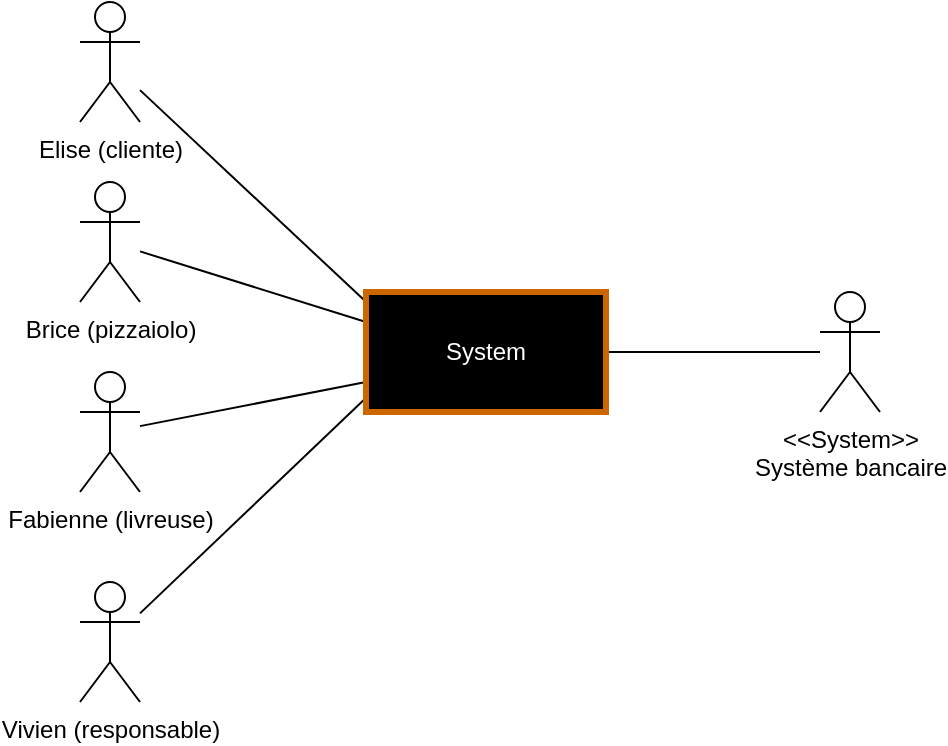 <mxfile version="12.6.5" type="device" pages="13"><diagram id="6ldzB684bROZsMgsIJ3V" name="Diag Sys"><mxGraphModel dx="772" dy="520" grid="1" gridSize="10" guides="1" tooltips="1" connect="1" arrows="1" fold="1" page="1" pageScale="1" pageWidth="827" pageHeight="1169" math="0" shadow="0"><root><mxCell id="0"/><mxCell id="1" parent="0"/><mxCell id="wzisFtiVu3vWoi9ZIWUL-3" style="rounded=0;orthogonalLoop=1;jettySize=auto;html=1;exitX=1;exitY=0.5;exitDx=0;exitDy=0;endArrow=none;endFill=0;elbow=vertical;" parent="1" source="oDaJYFivT5Ip3kscp0Cw-1" target="oDaJYFivT5Ip3kscp0Cw-9" edge="1"><mxGeometry relative="1" as="geometry"/></mxCell><mxCell id="wzisFtiVu3vWoi9ZIWUL-4" style="rounded=0;orthogonalLoop=1;jettySize=auto;html=1;exitX=-0.008;exitY=0.067;exitDx=0;exitDy=0;endArrow=none;endFill=0;elbow=vertical;exitPerimeter=0;" parent="1" source="oDaJYFivT5Ip3kscp0Cw-1" target="oDaJYFivT5Ip3kscp0Cw-3" edge="1"><mxGeometry relative="1" as="geometry"/></mxCell><mxCell id="wzisFtiVu3vWoi9ZIWUL-5" style="rounded=0;orthogonalLoop=1;jettySize=auto;html=1;exitX=0;exitY=0.25;exitDx=0;exitDy=0;endArrow=none;endFill=0;elbow=vertical;" parent="1" source="oDaJYFivT5Ip3kscp0Cw-1" target="oDaJYFivT5Ip3kscp0Cw-4" edge="1"><mxGeometry relative="1" as="geometry"/></mxCell><mxCell id="wzisFtiVu3vWoi9ZIWUL-6" style="rounded=0;orthogonalLoop=1;jettySize=auto;html=1;exitX=0;exitY=0.75;exitDx=0;exitDy=0;endArrow=none;endFill=0;elbow=vertical;" parent="1" source="oDaJYFivT5Ip3kscp0Cw-1" target="oDaJYFivT5Ip3kscp0Cw-5" edge="1"><mxGeometry relative="1" as="geometry"/></mxCell><mxCell id="wzisFtiVu3vWoi9ZIWUL-7" style="edgeStyle=none;rounded=0;orthogonalLoop=1;jettySize=auto;html=1;exitX=0.008;exitY=0.867;exitDx=0;exitDy=0;endArrow=none;endFill=0;fontColor=#FFFFFF;exitPerimeter=0;" parent="1" source="oDaJYFivT5Ip3kscp0Cw-1" target="oDaJYFivT5Ip3kscp0Cw-6" edge="1"><mxGeometry relative="1" as="geometry"/></mxCell><mxCell id="oDaJYFivT5Ip3kscp0Cw-1" value="System" style="rounded=0;whiteSpace=wrap;html=1;fillColor=#000000;strokeColor=#CC6600;strokeWidth=3;fontColor=#FFFFFF;" parent="1" vertex="1"><mxGeometry x="353" y="310" width="120" height="60" as="geometry"/></mxCell><mxCell id="oDaJYFivT5Ip3kscp0Cw-3" value="Elise (cliente)" style="shape=umlActor;verticalLabelPosition=bottom;labelBackgroundColor=#ffffff;verticalAlign=top;html=1;outlineConnect=0;" parent="1" vertex="1"><mxGeometry x="210" y="165" width="30" height="60" as="geometry"/></mxCell><mxCell id="oDaJYFivT5Ip3kscp0Cw-4" value="Brice (pizzaiolo)" style="shape=umlActor;verticalLabelPosition=bottom;labelBackgroundColor=#ffffff;verticalAlign=top;html=1;outlineConnect=0;" parent="1" vertex="1"><mxGeometry x="210" y="255" width="30" height="60" as="geometry"/></mxCell><mxCell id="oDaJYFivT5Ip3kscp0Cw-5" value="Fabienne (livreuse)" style="shape=umlActor;verticalLabelPosition=bottom;labelBackgroundColor=#ffffff;verticalAlign=top;html=1;outlineConnect=0;" parent="1" vertex="1"><mxGeometry x="210" y="350" width="30" height="60" as="geometry"/></mxCell><mxCell id="oDaJYFivT5Ip3kscp0Cw-6" value="Vivien (responsable)" style="shape=umlActor;verticalLabelPosition=bottom;labelBackgroundColor=#ffffff;verticalAlign=top;html=1;outlineConnect=0;" parent="1" vertex="1"><mxGeometry x="210" y="455" width="30" height="60" as="geometry"/></mxCell><mxCell id="oDaJYFivT5Ip3kscp0Cw-9" value="&amp;lt;&amp;lt;System&amp;gt;&amp;gt;&lt;br&gt;Système bancaire" style="shape=umlActor;verticalLabelPosition=bottom;labelBackgroundColor=#ffffff;verticalAlign=top;html=1;outlineConnect=0;" parent="1" vertex="1"><mxGeometry x="580" y="310" width="30" height="60" as="geometry"/></mxCell></root></mxGraphModel></diagram><diagram id="feCF2DXSC81DkYyu5PkK" name="Packages"><mxGraphModel dx="772" dy="520" grid="1" gridSize="10" guides="1" tooltips="1" connect="1" arrows="1" fold="1" page="1" pageScale="1" pageWidth="827" pageHeight="1169" math="0" shadow="0"><root><mxCell id="1PR6SzVaFYIbSXbw-tNs-0"/><mxCell id="1PR6SzVaFYIbSXbw-tNs-1" parent="1PR6SzVaFYIbSXbw-tNs-0"/><mxCell id="n_VfC2KIDj-KLjxtLYpf-11" value="System" style="rounded=0;whiteSpace=wrap;html=1;strokeWidth=1;align=left;verticalAlign=top;" parent="1PR6SzVaFYIbSXbw-tNs-1" vertex="1"><mxGeometry x="353" y="310" width="187" height="200" as="geometry"/></mxCell><mxCell id="n_VfC2KIDj-KLjxtLYpf-0" style="rounded=0;orthogonalLoop=1;jettySize=auto;html=1;exitX=0;exitY=0;exitDx=110;exitDy=42;endArrow=none;endFill=0;elbow=vertical;exitPerimeter=0;" parent="1PR6SzVaFYIbSXbw-tNs-1" source="n_VfC2KIDj-KLjxtLYpf-12" target="n_VfC2KIDj-KLjxtLYpf-10" edge="1"><mxGeometry relative="1" as="geometry"><mxPoint x="473" y="340" as="sourcePoint"/></mxGeometry></mxCell><mxCell id="n_VfC2KIDj-KLjxtLYpf-1" style="rounded=0;orthogonalLoop=1;jettySize=auto;html=1;exitX=0;exitY=0;exitDx=0;exitDy=42;endArrow=none;endFill=0;elbow=vertical;exitPerimeter=0;" parent="1PR6SzVaFYIbSXbw-tNs-1" source="n_VfC2KIDj-KLjxtLYpf-12" target="n_VfC2KIDj-KLjxtLYpf-6" edge="1"><mxGeometry relative="1" as="geometry"><mxPoint x="352.04" y="314.02" as="sourcePoint"/></mxGeometry></mxCell><mxCell id="n_VfC2KIDj-KLjxtLYpf-2" style="rounded=0;orthogonalLoop=1;jettySize=auto;html=1;exitX=0;exitY=0;exitDx=0;exitDy=28;endArrow=none;endFill=0;elbow=vertical;exitPerimeter=0;" parent="1PR6SzVaFYIbSXbw-tNs-1" source="n_VfC2KIDj-KLjxtLYpf-13" target="n_VfC2KIDj-KLjxtLYpf-7" edge="1"><mxGeometry relative="1" as="geometry"><mxPoint x="353" y="325" as="sourcePoint"/></mxGeometry></mxCell><mxCell id="n_VfC2KIDj-KLjxtLYpf-3" style="rounded=0;orthogonalLoop=1;jettySize=auto;html=1;exitX=0;exitY=0;exitDx=0;exitDy=56;endArrow=none;endFill=0;elbow=vertical;exitPerimeter=0;" parent="1PR6SzVaFYIbSXbw-tNs-1" source="n_VfC2KIDj-KLjxtLYpf-13" target="n_VfC2KIDj-KLjxtLYpf-8" edge="1"><mxGeometry relative="1" as="geometry"><mxPoint x="353" y="355" as="sourcePoint"/></mxGeometry></mxCell><mxCell id="n_VfC2KIDj-KLjxtLYpf-4" style="edgeStyle=none;rounded=0;orthogonalLoop=1;jettySize=auto;html=1;endArrow=none;endFill=0;fontColor=#FFFFFF;" parent="1PR6SzVaFYIbSXbw-tNs-1" source="n_VfC2KIDj-KLjxtLYpf-13" target="n_VfC2KIDj-KLjxtLYpf-9" edge="1"><mxGeometry relative="1" as="geometry"><mxPoint x="400" y="532" as="sourcePoint"/></mxGeometry></mxCell><mxCell id="n_VfC2KIDj-KLjxtLYpf-6" value="Elise" style="shape=umlActor;verticalLabelPosition=bottom;labelBackgroundColor=#ffffff;verticalAlign=top;html=1;outlineConnect=0;" parent="1PR6SzVaFYIbSXbw-tNs-1" vertex="1"><mxGeometry x="210" y="250" width="30" height="60" as="geometry"/></mxCell><mxCell id="n_VfC2KIDj-KLjxtLYpf-7" value="Brice" style="shape=umlActor;verticalLabelPosition=bottom;labelBackgroundColor=#ffffff;verticalAlign=top;html=1;outlineConnect=0;" parent="1PR6SzVaFYIbSXbw-tNs-1" vertex="1"><mxGeometry x="210" y="340" width="30" height="60" as="geometry"/></mxCell><mxCell id="n_VfC2KIDj-KLjxtLYpf-8" value="Fabienne" style="shape=umlActor;verticalLabelPosition=bottom;labelBackgroundColor=#ffffff;verticalAlign=top;html=1;outlineConnect=0;" parent="1PR6SzVaFYIbSXbw-tNs-1" vertex="1"><mxGeometry x="210" y="440" width="30" height="60" as="geometry"/></mxCell><mxCell id="n_VfC2KIDj-KLjxtLYpf-9" value="Vivien" style="shape=umlActor;verticalLabelPosition=bottom;labelBackgroundColor=#ffffff;verticalAlign=top;html=1;outlineConnect=0;" parent="1PR6SzVaFYIbSXbw-tNs-1" vertex="1"><mxGeometry x="210" y="554" width="30" height="60" as="geometry"/></mxCell><mxCell id="n_VfC2KIDj-KLjxtLYpf-10" value="&amp;lt;&amp;lt;System&amp;gt;&amp;gt;&lt;br&gt;Système bancaire" style="shape=umlActor;verticalLabelPosition=bottom;labelBackgroundColor=#ffffff;verticalAlign=top;html=1;outlineConnect=0;" parent="1PR6SzVaFYIbSXbw-tNs-1" vertex="1"><mxGeometry x="595" y="385" width="30" height="60" as="geometry"/></mxCell><mxCell id="n_VfC2KIDj-KLjxtLYpf-12" value="Interface client" style="shape=folder;fontStyle=1;spacingTop=10;tabWidth=40;tabHeight=14;tabPosition=left;html=1;strokeWidth=1;" parent="1PR6SzVaFYIbSXbw-tNs-1" vertex="1"><mxGeometry x="400" y="340" width="110" height="70" as="geometry"/></mxCell><mxCell id="n_VfC2KIDj-KLjxtLYpf-13" value="Interface&lt;br&gt;point de vente" style="shape=folder;fontStyle=1;spacingTop=10;tabWidth=40;tabHeight=14;tabPosition=left;html=1;strokeWidth=1;" parent="1PR6SzVaFYIbSXbw-tNs-1" vertex="1"><mxGeometry x="400" y="415" width="110" height="70" as="geometry"/></mxCell></root></mxGraphModel></diagram><diagram id="DTZCilTjB2SHfxGJwi9M" name="Client"><mxGraphModel dx="772" dy="520" grid="1" gridSize="10" guides="1" tooltips="1" connect="1" arrows="1" fold="1" page="1" pageScale="1" pageWidth="827" pageHeight="1169" math="0" shadow="0"><root><mxCell id="gUd9ER2rQa0hv4ApiyRG-0"/><mxCell id="gUd9ER2rQa0hv4ApiyRG-1" parent="gUd9ER2rQa0hv4ApiyRG-0"/><mxCell id="mipbuozgvPBdJkbiKUid-2" value="Interface client" style="shape=folder;fontStyle=1;spacingTop=10;tabWidth=40;tabHeight=14;tabPosition=left;html=1;strokeWidth=1;align=left;verticalAlign=top;" parent="gUd9ER2rQa0hv4ApiyRG-1" vertex="1"><mxGeometry x="60" width="640" height="580" as="geometry"/></mxCell><mxCell id="mipbuozgvPBdJkbiKUid-0" style="rounded=0;orthogonalLoop=1;jettySize=auto;html=1;endArrow=none;endFill=0;elbow=vertical;exitX=0;exitY=0.5;exitDx=0;exitDy=0;" parent="gUd9ER2rQa0hv4ApiyRG-1" source="LCA3uBv12WUmgMMw_ihQ-0" target="mipbuozgvPBdJkbiKUid-1" edge="1"><mxGeometry relative="1" as="geometry"><mxPoint x="157.04" y="44.02" as="sourcePoint"/><Array as="points"><mxPoint x="80" y="110"/></Array></mxGeometry></mxCell><mxCell id="mipbuozgvPBdJkbiKUid-1" value="Elise" style="shape=umlActor;verticalLabelPosition=bottom;labelBackgroundColor=#ffffff;verticalAlign=top;html=1;outlineConnect=0;" parent="gUd9ER2rQa0hv4ApiyRG-1" vertex="1"><mxGeometry y="264" width="30" height="60" as="geometry"/></mxCell><mxCell id="daU0fK9WFja2FUlHNpPE-12" value="EXT 1&#10;&lt;&lt;extend&gt;&gt;" style="edgeStyle=none;rounded=0;comic=0;orthogonalLoop=1;jettySize=auto;html=0;exitX=0.5;exitY=1;exitDx=0;exitDy=0;dashed=1;endArrow=openThin;endFill=0;" parent="gUd9ER2rQa0hv4ApiyRG-1" source="LCA3uBv12WUmgMMw_ihQ-0" target="daU0fK9WFja2FUlHNpPE-11" edge="1"><mxGeometry relative="1" as="geometry"/></mxCell><mxCell id="LCA3uBv12WUmgMMw_ihQ-0" value="&lt;b&gt;&lt;i&gt;10&lt;/i&gt;&lt;/b&gt;&lt;br&gt;S'inscrire" style="ellipse;whiteSpace=wrap;html=1;strokeWidth=1;align=center;fillColor=#FFCCCC;" parent="gUd9ER2rQa0hv4ApiyRG-1" vertex="1"><mxGeometry x="103.5" y="90" width="70" height="40" as="geometry"/></mxCell><mxCell id="LCA3uBv12WUmgMMw_ihQ-1" value="&lt;b&gt;&lt;i&gt;20&lt;/i&gt;&lt;/b&gt;&lt;br&gt;Se connecter" style="ellipse;whiteSpace=wrap;html=1;strokeWidth=1;align=center;fillColor=#FFE6CC;" parent="gUd9ER2rQa0hv4ApiyRG-1" vertex="1"><mxGeometry x="88.5" y="220" width="100" height="40" as="geometry"/></mxCell><mxCell id="LCA3uBv12WUmgMMw_ihQ-2" value="&lt;b&gt;&lt;i&gt;71&lt;/i&gt;&lt;/b&gt;&lt;br&gt;Consulter la carte" style="ellipse;whiteSpace=wrap;html=1;strokeWidth=1;align=center;" parent="gUd9ER2rQa0hv4ApiyRG-1" vertex="1"><mxGeometry x="230" y="250" width="110" height="40" as="geometry"/></mxCell><mxCell id="OGVvv_JJzEdAjiU9rlTx-0" value="EXT 1&#10;&lt;&lt;extend&gt;&gt;" style="edgeStyle=none;rounded=0;comic=0;orthogonalLoop=1;jettySize=auto;html=0;dashed=1;endArrow=openThin;endFill=0;exitX=1;exitY=0.5;exitDx=0;exitDy=0;" parent="gUd9ER2rQa0hv4ApiyRG-1" source="LCA3uBv12WUmgMMw_ihQ-1" target="0yOLJjJIyK6cYIjLEr-A-13" edge="1"><mxGeometry x="-0.129" y="7" relative="1" as="geometry"><mxPoint x="-1" as="offset"/></mxGeometry></mxCell><mxCell id="LCA3uBv12WUmgMMw_ihQ-3" value="&lt;b&gt;&lt;i&gt;30&lt;/i&gt;&lt;/b&gt;&lt;br&gt;Créer une commande" style="ellipse;whiteSpace=wrap;html=1;strokeWidth=1;align=center;fillColor=#FFFFCC;" parent="gUd9ER2rQa0hv4ApiyRG-1" vertex="1"><mxGeometry x="353" y="30" width="100" height="50" as="geometry"/></mxCell><mxCell id="0yOLJjJIyK6cYIjLEr-A-0" value="&lt;b&gt;&lt;i&gt;72&lt;/i&gt;&lt;/b&gt;&lt;br&gt;Ajouter pizza" style="ellipse;whiteSpace=wrap;html=1;strokeWidth=1;align=center;" parent="gUd9ER2rQa0hv4ApiyRG-1" vertex="1"><mxGeometry x="268" y="304" width="100" height="40" as="geometry"/></mxCell><mxCell id="0yOLJjJIyK6cYIjLEr-A-1" value="&lt;b&gt;&lt;i&gt;60&lt;/i&gt;&lt;/b&gt;&lt;br&gt;Informations de livraison" style="ellipse;whiteSpace=wrap;html=1;strokeWidth=1;align=center;" parent="gUd9ER2rQa0hv4ApiyRG-1" vertex="1"><mxGeometry x="118" y="310" width="100" height="45" as="geometry"/></mxCell><mxCell id="iftSbCw6JKQiCI4yFeXa-6" value="EXT 1&#10;&lt;&lt;extend&gt;&gt;" style="edgeStyle=none;rounded=0;comic=0;orthogonalLoop=1;jettySize=auto;dashed=1;endArrow=openThin;endFill=0;horizontal=1;verticalAlign=middle;" parent="gUd9ER2rQa0hv4ApiyRG-1" source="0yOLJjJIyK6cYIjLEr-A-2" target="iftSbCw6JKQiCI4yFeXa-5" edge="1"><mxGeometry x="0.374" relative="1" as="geometry"><Array as="points"><mxPoint x="590" y="350"/></Array><mxPoint as="offset"/></mxGeometry></mxCell><mxCell id="0yOLJjJIyK6cYIjLEr-A-2" value="&lt;b&gt;&lt;i&gt;80&lt;/i&gt;&lt;/b&gt;&lt;br&gt;Paiement" style="ellipse;whiteSpace=wrap;html=1;strokeWidth=1;align=center;" parent="gUd9ER2rQa0hv4ApiyRG-1" vertex="1"><mxGeometry x="580" y="212.5" width="100" height="40" as="geometry"/></mxCell><mxCell id="0yOLJjJIyK6cYIjLEr-A-3" style="rounded=0;orthogonalLoop=1;jettySize=auto;html=1;exitX=0;exitY=0.5;exitDx=0;exitDy=0;endArrow=none;endFill=0;elbow=vertical;" parent="gUd9ER2rQa0hv4ApiyRG-1" source="LCA3uBv12WUmgMMw_ihQ-1" target="mipbuozgvPBdJkbiKUid-1" edge="1"><mxGeometry relative="1" as="geometry"><mxPoint x="160.03" y="80" as="sourcePoint"/><mxPoint x="55" y="141.252" as="targetPoint"/><Array as="points"><mxPoint x="50" y="240"/></Array></mxGeometry></mxCell><mxCell id="0yOLJjJIyK6cYIjLEr-A-4" style="rounded=0;orthogonalLoop=1;jettySize=auto;html=1;endArrow=none;endFill=0;elbow=vertical;exitX=0;exitY=0.5;exitDx=0;exitDy=0;" parent="gUd9ER2rQa0hv4ApiyRG-1" source="LCA3uBv12WUmgMMw_ihQ-3" target="mipbuozgvPBdJkbiKUid-1" edge="1"><mxGeometry relative="1" as="geometry"><mxPoint x="170.03" y="90" as="sourcePoint"/><mxPoint x="65" y="151.252" as="targetPoint"/><Array as="points"><mxPoint x="40" y="55"/></Array></mxGeometry></mxCell><mxCell id="0yOLJjJIyK6cYIjLEr-A-7" style="rounded=0;orthogonalLoop=1;jettySize=auto;html=1;endArrow=block;endFill=0;elbow=vertical;endSize=10;startSize=10;" parent="gUd9ER2rQa0hv4ApiyRG-1" source="0yOLJjJIyK6cYIjLEr-A-0" target="daU0fK9WFja2FUlHNpPE-13" edge="1"><mxGeometry relative="1" as="geometry"><mxPoint x="164.981" y="250.741" as="sourcePoint"/><mxPoint x="215.019" y="179.259" as="targetPoint"/></mxGeometry></mxCell><mxCell id="0yOLJjJIyK6cYIjLEr-A-9" value="&amp;lt;&amp;lt;include&amp;gt;&amp;gt;" style="rounded=0;orthogonalLoop=1;jettySize=auto;html=1;endArrow=openThin;endFill=0;elbow=vertical;entryX=0.5;entryY=0;entryDx=0;entryDy=0;dashed=1;" parent="gUd9ER2rQa0hv4ApiyRG-1" source="0yOLJjJIyK6cYIjLEr-A-13" target="0yOLJjJIyK6cYIjLEr-A-1" edge="1"><mxGeometry x="0.082" y="2" relative="1" as="geometry"><mxPoint x="225.019" y="189.259" as="sourcePoint"/><mxPoint x="174.981" y="260.741" as="targetPoint"/><Array as="points"/><mxPoint y="1" as="offset"/></mxGeometry></mxCell><mxCell id="0yOLJjJIyK6cYIjLEr-A-11" style="rounded=0;orthogonalLoop=1;jettySize=auto;html=1;endArrow=openThin;endFill=0;elbow=vertical;dashed=1;" parent="gUd9ER2rQa0hv4ApiyRG-1" source="0yOLJjJIyK6cYIjLEr-A-2" target="0yOLJjJIyK6cYIjLEr-A-13" edge="1"><mxGeometry relative="1" as="geometry"><mxPoint x="184.981" y="270.741" as="sourcePoint"/><mxPoint x="235.019" y="199.259" as="targetPoint"/><Array as="points"/></mxGeometry></mxCell><mxCell id="0yOLJjJIyK6cYIjLEr-A-12" value="&lt;font color=&quot;#000000&quot;&gt;EXT 2&lt;br&gt;&amp;lt;&amp;lt;extend&amp;gt;&amp;gt;&lt;/font&gt;" style="text;html=1;resizable=0;points=[];align=center;verticalAlign=middle;labelBackgroundColor=#ffffff;fontColor=#FFFFFF;" parent="0yOLJjJIyK6cYIjLEr-A-11" vertex="1" connectable="0"><mxGeometry x="0.185" y="-1" relative="1" as="geometry"><mxPoint x="40.5" y="17.5" as="offset"/></mxGeometry></mxCell><mxCell id="0yOLJjJIyK6cYIjLEr-A-13" value="&lt;span style=&quot;color: rgb(0 , 0 , 0)&quot;&gt;EXT 1 : Si utilisateur non connecté&lt;/span&gt;&lt;font color=&quot;#000000&quot;&gt;&lt;br&gt;EXT 2 : Si paiement en ligne&lt;br&gt;&lt;/font&gt;" style="text;html=1;resizable=0;points=[];autosize=1;align=left;verticalAlign=top;spacingTop=-4;fontColor=#FFFFFF;strokeColor=none;perimeterSpacing=0;rounded=0;perimeter=rectanglePerimeter;allowArrows=1;snapToPoint=0;flipH=0;flipV=0;" parent="gUd9ER2rQa0hv4ApiyRG-1" vertex="1"><mxGeometry x="303" y="80" width="200" height="30" as="geometry"/></mxCell><mxCell id="N2Iv2AY7IiY1Guft1MFj-0" value="&amp;lt;&amp;lt;System&amp;gt;&amp;gt;&lt;br&gt;Système bancaire" style="shape=umlActor;verticalLabelPosition=bottom;labelBackgroundColor=#ffffff;verticalAlign=top;html=1;outlineConnect=0;" parent="gUd9ER2rQa0hv4ApiyRG-1" vertex="1"><mxGeometry x="760" y="405" width="30" height="60" as="geometry"/></mxCell><mxCell id="N2Iv2AY7IiY1Guft1MFj-1" style="rounded=0;orthogonalLoop=1;jettySize=auto;html=1;endArrow=none;endFill=0;elbow=vertical;entryX=1;entryY=0.5;entryDx=0;entryDy=0;" parent="gUd9ER2rQa0hv4ApiyRG-1" source="N2Iv2AY7IiY1Guft1MFj-0" target="0yOLJjJIyK6cYIjLEr-A-2" edge="1"><mxGeometry relative="1" as="geometry"><mxPoint x="158" y="70" as="sourcePoint"/><mxPoint x="55" y="139.831" as="targetPoint"/></mxGeometry></mxCell><mxCell id="N2Iv2AY7IiY1Guft1MFj-4" style="edgeStyle=none;rounded=0;orthogonalLoop=1;jettySize=auto;html=1;exitX=0;exitY=0.5;exitDx=0;exitDy=0;endArrow=none;endFill=0;fontColor=#FFFFFF;" parent="gUd9ER2rQa0hv4ApiyRG-1" source="N2Iv2AY7IiY1Guft1MFj-2" target="mipbuozgvPBdJkbiKUid-1" edge="1"><mxGeometry relative="1" as="geometry"><Array as="points"><mxPoint x="180" y="460"/><mxPoint x="70" y="294"/></Array></mxGeometry></mxCell><mxCell id="iftSbCw6JKQiCI4yFeXa-3" value="&lt;&lt;include&gt;&gt;" style="edgeStyle=none;rounded=0;comic=0;orthogonalLoop=1;jettySize=auto;html=0;dashed=1;endArrow=openThin;endFill=0;" parent="gUd9ER2rQa0hv4ApiyRG-1" source="iftSbCw6JKQiCI4yFeXa-5" target="0yOLJjJIyK6cYIjLEr-A-1" edge="1"><mxGeometry relative="1" as="geometry"><Array as="points"/></mxGeometry></mxCell><mxCell id="N2Iv2AY7IiY1Guft1MFj-2" value="&lt;b&gt;&lt;i&gt;40&lt;/i&gt;&lt;/b&gt;&lt;br&gt;Modifier une commande" style="ellipse;whiteSpace=wrap;html=1;strokeWidth=1;align=center;fillColor=#E6FFCC;" parent="gUd9ER2rQa0hv4ApiyRG-1" vertex="1"><mxGeometry x="352.5" y="465" width="100" height="50" as="geometry"/></mxCell><mxCell id="N2Iv2AY7IiY1Guft1MFj-5" style="edgeStyle=none;rounded=0;orthogonalLoop=1;jettySize=auto;html=1;exitX=0;exitY=0.5;exitDx=0;exitDy=0;endArrow=none;endFill=0;fontColor=#FFFFFF;" parent="gUd9ER2rQa0hv4ApiyRG-1" source="N2Iv2AY7IiY1Guft1MFj-3" target="mipbuozgvPBdJkbiKUid-1" edge="1"><mxGeometry relative="1" as="geometry"><Array as="points"><mxPoint x="130" y="515"/></Array></mxGeometry></mxCell><mxCell id="N2Iv2AY7IiY1Guft1MFj-3" value="&lt;b&gt;&lt;i&gt;50&lt;/i&gt;&lt;/b&gt;&lt;br&gt;Supprimer une commande" style="ellipse;whiteSpace=wrap;html=1;strokeWidth=1;align=center;fillColor=#CCFFFF;" parent="gUd9ER2rQa0hv4ApiyRG-1" vertex="1"><mxGeometry x="168" y="490" width="100" height="50" as="geometry"/></mxCell><mxCell id="iftSbCw6JKQiCI4yFeXa-5" value="&lt;font color=&quot;#000000&quot;&gt;EXT 1 : Si paiement en ligne&lt;br&gt;EXT 2 : Si paiement existant&lt;br&gt;&lt;/font&gt;" style="text;html=1;resizable=0;points=[];autosize=1;align=left;verticalAlign=top;spacingTop=-4;fontColor=#FFFFFF;strokeColor=none;" parent="gUd9ER2rQa0hv4ApiyRG-1" vertex="1"><mxGeometry x="317.5" y="435" width="170" height="30" as="geometry"/></mxCell><mxCell id="iftSbCw6JKQiCI4yFeXa-8" value="EXT 2&#10;&lt;&lt;extend&gt;&gt;" style="edgeStyle=none;rounded=0;comic=0;orthogonalLoop=1;jettySize=auto;html=0;entryX=0.997;entryY=0.6;entryDx=0;entryDy=0;entryPerimeter=0;dashed=1;endArrow=openThin;endFill=0;" parent="gUd9ER2rQa0hv4ApiyRG-1" source="iftSbCw6JKQiCI4yFeXa-7" target="iftSbCw6JKQiCI4yFeXa-5" edge="1"><mxGeometry relative="1" as="geometry"><Array as="points"/></mxGeometry></mxCell><mxCell id="iftSbCw6JKQiCI4yFeXa-9" style="edgeStyle=none;rounded=0;comic=0;orthogonalLoop=1;jettySize=auto;html=0;endArrow=none;endFill=0;" parent="gUd9ER2rQa0hv4ApiyRG-1" source="iftSbCw6JKQiCI4yFeXa-7" target="N2Iv2AY7IiY1Guft1MFj-0" edge="1"><mxGeometry relative="1" as="geometry"><Array as="points"/></mxGeometry></mxCell><mxCell id="iftSbCw6JKQiCI4yFeXa-7" value="&lt;b&gt;&lt;i&gt;90&lt;/i&gt;&lt;/b&gt;&lt;br&gt;Modification&lt;br&gt;paiement" style="ellipse;whiteSpace=wrap;html=1;strokeWidth=1;align=center;" parent="gUd9ER2rQa0hv4ApiyRG-1" vertex="1"><mxGeometry x="590" y="415" width="100" height="50" as="geometry"/></mxCell><mxCell id="YEuj51iAA9hm2KA_jdKg-0" value="&lt;font color=&quot;#000000&quot;&gt;EXT 1 : Si paiement existant&lt;br&gt;&lt;/font&gt;" style="text;html=1;resizable=0;points=[];autosize=1;align=left;verticalAlign=top;spacingTop=-4;fontColor=#FFFFFF;strokeColor=none;" parent="gUd9ER2rQa0hv4ApiyRG-1" vertex="1"><mxGeometry x="133" y="540" width="170" height="20" as="geometry"/></mxCell><mxCell id="YEuj51iAA9hm2KA_jdKg-2" value="EXT 1&#10;&lt;&lt;extend&gt;&gt;" style="edgeStyle=none;rounded=0;comic=0;orthogonalLoop=1;jettySize=auto;html=0;exitX=0;exitY=0.5;exitDx=0;exitDy=0;dashed=1;endArrow=openThin;endFill=0;verticalAlign=middle;" parent="gUd9ER2rQa0hv4ApiyRG-1" source="YEuj51iAA9hm2KA_jdKg-1" target="YEuj51iAA9hm2KA_jdKg-0" edge="1"><mxGeometry relative="1" as="geometry"/></mxCell><mxCell id="YEuj51iAA9hm2KA_jdKg-1" value="&lt;b&gt;&lt;i&gt;100&lt;/i&gt;&lt;/b&gt;&lt;br&gt;Annulation paiement" style="ellipse;whiteSpace=wrap;html=1;strokeWidth=1;align=center;" parent="gUd9ER2rQa0hv4ApiyRG-1" vertex="1"><mxGeometry x="570" y="510" width="100" height="50" as="geometry"/></mxCell><mxCell id="YEuj51iAA9hm2KA_jdKg-3" style="edgeStyle=none;rounded=0;comic=0;orthogonalLoop=1;jettySize=auto;html=0;endArrow=none;endFill=0;" parent="gUd9ER2rQa0hv4ApiyRG-1" source="YEuj51iAA9hm2KA_jdKg-1" target="N2Iv2AY7IiY1Guft1MFj-0" edge="1"><mxGeometry relative="1" as="geometry"><mxPoint x="466.272" y="460.462" as="sourcePoint"/><mxPoint x="570" y="296.727" as="targetPoint"/><Array as="points"/></mxGeometry></mxCell><mxCell id="daU0fK9WFja2FUlHNpPE-5" value="" style="edgeStyle=none;rounded=0;comic=0;orthogonalLoop=1;jettySize=auto;html=0;exitX=0.5;exitY=0;exitDx=0;exitDy=0;endArrow=block;endFill=0;endSize=10;startSize=10;" parent="gUd9ER2rQa0hv4ApiyRG-1" source="daU0fK9WFja2FUlHNpPE-1" target="daU0fK9WFja2FUlHNpPE-13" edge="1"><mxGeometry x="-0.6" relative="1" as="geometry"><mxPoint as="offset"/></mxGeometry></mxCell><mxCell id="daU0fK9WFja2FUlHNpPE-1" value="&lt;b&gt;&lt;i&gt;73&lt;/i&gt;&lt;/b&gt;&lt;br&gt;Modifier pizza" style="ellipse;whiteSpace=wrap;html=1;strokeWidth=1;align=center;" parent="gUd9ER2rQa0hv4ApiyRG-1" vertex="1"><mxGeometry x="430" y="290" width="100" height="40" as="geometry"/></mxCell><mxCell id="daU0fK9WFja2FUlHNpPE-4" value="" style="edgeStyle=none;rounded=0;comic=0;orthogonalLoop=1;jettySize=auto;html=0;endArrow=block;endFill=0;endSize=10;startSize=10;" parent="gUd9ER2rQa0hv4ApiyRG-1" source="daU0fK9WFja2FUlHNpPE-2" target="daU0fK9WFja2FUlHNpPE-13" edge="1"><mxGeometry relative="1" as="geometry"/></mxCell><mxCell id="daU0fK9WFja2FUlHNpPE-2" value="&lt;b&gt;&lt;i&gt;74&lt;/i&gt;&lt;/b&gt;&lt;br&gt;Supprimer pizza" style="ellipse;whiteSpace=wrap;html=1;strokeWidth=1;align=center;" parent="gUd9ER2rQa0hv4ApiyRG-1" vertex="1"><mxGeometry x="470" y="230" width="110" height="40" as="geometry"/></mxCell><mxCell id="daU0fK9WFja2FUlHNpPE-11" value="&lt;font color=&quot;#000000&quot;&gt;EXT 1 : Si pas de compte&lt;br&gt;EXT 2 : Si oubli mot de pass&lt;br&gt;&lt;/font&gt;" style="text;html=1;resizable=0;points=[];autosize=1;align=left;verticalAlign=top;spacingTop=-4;fontColor=#FFFFFF;strokeColor=none;perimeterSpacing=0;rounded=0;perimeter=rectanglePerimeter;allowArrows=1;snapToPoint=0;flipH=0;flipV=0;" parent="gUd9ER2rQa0hv4ApiyRG-1" vertex="1"><mxGeometry x="60" y="190" width="170" height="30" as="geometry"/></mxCell><mxCell id="daU0fK9WFja2FUlHNpPE-14" value="&lt;&lt;include&gt;&gt;" style="edgeStyle=none;rounded=0;comic=0;orthogonalLoop=1;jettySize=auto;html=0;endArrow=openThin;endFill=0;dashed=1;entryX=0.5;entryY=0;entryDx=0;entryDy=0;" parent="gUd9ER2rQa0hv4ApiyRG-1" source="0yOLJjJIyK6cYIjLEr-A-13" target="daU0fK9WFja2FUlHNpPE-13" edge="1"><mxGeometry relative="1" as="geometry"/></mxCell><mxCell id="daU0fK9WFja2FUlHNpPE-15" value="&lt;&lt;include&gt;&gt;" style="edgeStyle=none;rounded=0;comic=0;orthogonalLoop=1;jettySize=auto;html=0;dashed=1;endArrow=openThin;endFill=0;entryX=0.5;entryY=1;entryDx=0;entryDy=0;" parent="gUd9ER2rQa0hv4ApiyRG-1" source="iftSbCw6JKQiCI4yFeXa-5" target="daU0fK9WFja2FUlHNpPE-13" edge="1"><mxGeometry relative="1" as="geometry"/></mxCell><mxCell id="daU0fK9WFja2FUlHNpPE-13" value="&lt;b&gt;&lt;i&gt;70&lt;/i&gt;&lt;/b&gt;&lt;br&gt;Constituer panier" style="ellipse;whiteSpace=wrap;html=1;strokeWidth=1;align=center;" parent="gUd9ER2rQa0hv4ApiyRG-1" vertex="1"><mxGeometry x="340" y="200" width="110" height="40" as="geometry"/></mxCell><mxCell id="KTF6ygGHF3VYLdxZUKi8-0" style="rounded=0;orthogonalLoop=1;jettySize=auto;html=1;endArrow=block;endFill=0;elbow=vertical;endSize=10;startSize=10;" parent="gUd9ER2rQa0hv4ApiyRG-1" source="LCA3uBv12WUmgMMw_ihQ-2" target="daU0fK9WFja2FUlHNpPE-13" edge="1"><mxGeometry relative="1" as="geometry"><mxPoint x="223.5" y="252.5" as="sourcePoint"/><mxPoint x="326.203" y="215.82" as="targetPoint"/></mxGeometry></mxCell><mxCell id="miOtGuv95aiA6pCsEoik-1" value="EXT 2&lt;br&gt;&amp;lt;&amp;lt;extend&amp;gt;&amp;gt;" style="rounded=0;orthogonalLoop=1;jettySize=auto;html=1;exitX=0.5;exitY=1;exitDx=0;exitDy=0;dashed=1;endFill=0;endArrow=openThin;" parent="gUd9ER2rQa0hv4ApiyRG-1" source="miOtGuv95aiA6pCsEoik-0" target="daU0fK9WFja2FUlHNpPE-11" edge="1"><mxGeometry relative="1" as="geometry"/></mxCell><mxCell id="miOtGuv95aiA6pCsEoik-0" value="&lt;b&gt;&lt;i&gt;21&lt;/i&gt;&lt;/b&gt;&lt;br&gt;Oubli mot de passe" style="ellipse;whiteSpace=wrap;html=1;strokeWidth=1;align=center;" parent="gUd9ER2rQa0hv4ApiyRG-1" vertex="1"><mxGeometry x="188.5" y="95" width="100" height="45" as="geometry"/></mxCell></root></mxGraphModel></diagram><diagram name="Client-Simple" id="9LXBL8LAA5St9DjLbDT1"><mxGraphModel dx="772" dy="520" grid="1" gridSize="10" guides="1" tooltips="1" connect="1" arrows="1" fold="1" page="1" pageScale="1" pageWidth="827" pageHeight="1169" math="0" shadow="0"><root><mxCell id="jYnmJ-YhwlovKuD1SJXS-0"/><mxCell id="jYnmJ-YhwlovKuD1SJXS-1" parent="jYnmJ-YhwlovKuD1SJXS-0"/><mxCell id="jYnmJ-YhwlovKuD1SJXS-2" value="Interface client" style="shape=folder;fontStyle=1;spacingTop=10;tabWidth=40;tabHeight=14;tabPosition=left;html=1;strokeWidth=1;align=left;verticalAlign=top;" parent="jYnmJ-YhwlovKuD1SJXS-1" vertex="1"><mxGeometry x="60" width="640" height="580" as="geometry"/></mxCell><mxCell id="jYnmJ-YhwlovKuD1SJXS-3" style="rounded=0;orthogonalLoop=1;jettySize=auto;html=1;endArrow=none;endFill=0;elbow=vertical;exitX=0;exitY=0.5;exitDx=0;exitDy=0;" parent="jYnmJ-YhwlovKuD1SJXS-1" source="jYnmJ-YhwlovKuD1SJXS-6" target="jYnmJ-YhwlovKuD1SJXS-4" edge="1"><mxGeometry relative="1" as="geometry"><mxPoint x="157.04" y="44.02" as="sourcePoint"/><Array as="points"><mxPoint x="80" y="110"/></Array></mxGeometry></mxCell><mxCell id="jYnmJ-YhwlovKuD1SJXS-4" value="Elise" style="shape=umlActor;verticalLabelPosition=bottom;labelBackgroundColor=#ffffff;verticalAlign=top;html=1;outlineConnect=0;" parent="jYnmJ-YhwlovKuD1SJXS-1" vertex="1"><mxGeometry y="264" width="30" height="60" as="geometry"/></mxCell><mxCell id="jYnmJ-YhwlovKuD1SJXS-5" value="EXT 1&#10;&lt;&lt;extend&gt;&gt;" style="edgeStyle=none;rounded=0;comic=0;orthogonalLoop=1;jettySize=auto;html=0;exitX=0.5;exitY=1;exitDx=0;exitDy=0;dashed=1;endArrow=openThin;endFill=0;" parent="jYnmJ-YhwlovKuD1SJXS-1" source="jYnmJ-YhwlovKuD1SJXS-6" target="jYnmJ-YhwlovKuD1SJXS-41" edge="1"><mxGeometry relative="1" as="geometry"/></mxCell><mxCell id="jYnmJ-YhwlovKuD1SJXS-6" value="&lt;b&gt;&lt;i&gt;10&lt;/i&gt;&lt;/b&gt;&lt;br&gt;S'inscrire" style="ellipse;whiteSpace=wrap;html=1;strokeWidth=1;align=center;fillColor=#FFCCCC;" parent="jYnmJ-YhwlovKuD1SJXS-1" vertex="1"><mxGeometry x="103.5" y="90" width="70" height="40" as="geometry"/></mxCell><mxCell id="jYnmJ-YhwlovKuD1SJXS-7" value="&lt;b&gt;&lt;i&gt;20&lt;/i&gt;&lt;/b&gt;&lt;br&gt;Se connecter" style="ellipse;whiteSpace=wrap;html=1;strokeWidth=1;align=center;fillColor=#FFE6CC;" parent="jYnmJ-YhwlovKuD1SJXS-1" vertex="1"><mxGeometry x="88.5" y="220" width="100" height="40" as="geometry"/></mxCell><mxCell id="jYnmJ-YhwlovKuD1SJXS-9" value="EXT 1&#10;&lt;&lt;extend&gt;&gt;" style="edgeStyle=none;rounded=0;comic=0;orthogonalLoop=1;jettySize=auto;html=0;dashed=1;endArrow=openThin;endFill=0;exitX=1;exitY=0.5;exitDx=0;exitDy=0;" parent="jYnmJ-YhwlovKuD1SJXS-1" source="jYnmJ-YhwlovKuD1SJXS-7" target="jYnmJ-YhwlovKuD1SJXS-21" edge="1"><mxGeometry x="-0.129" y="7" relative="1" as="geometry"><mxPoint x="-1" as="offset"/></mxGeometry></mxCell><mxCell id="jYnmJ-YhwlovKuD1SJXS-10" value="&lt;b&gt;&lt;i&gt;30&lt;/i&gt;&lt;/b&gt;&lt;br&gt;Créer une commande" style="ellipse;whiteSpace=wrap;html=1;strokeWidth=1;align=center;fillColor=#FFFFCC;" parent="jYnmJ-YhwlovKuD1SJXS-1" vertex="1"><mxGeometry x="353" y="30" width="100" height="50" as="geometry"/></mxCell><mxCell id="jYnmJ-YhwlovKuD1SJXS-12" value="&lt;b&gt;&lt;i&gt;60&lt;/i&gt;&lt;/b&gt;&lt;br&gt;Informations de livraison" style="ellipse;whiteSpace=wrap;html=1;strokeWidth=1;align=center;" parent="jYnmJ-YhwlovKuD1SJXS-1" vertex="1"><mxGeometry x="118" y="310" width="100" height="45" as="geometry"/></mxCell><mxCell id="jYnmJ-YhwlovKuD1SJXS-13" value="EXT 1&#10;&lt;&lt;extend&gt;&gt;" style="edgeStyle=none;rounded=0;comic=0;orthogonalLoop=1;jettySize=auto;dashed=1;endArrow=openThin;endFill=0;horizontal=1;verticalAlign=middle;" parent="jYnmJ-YhwlovKuD1SJXS-1" source="jYnmJ-YhwlovKuD1SJXS-14" target="jYnmJ-YhwlovKuD1SJXS-29" edge="1"><mxGeometry x="0.374" relative="1" as="geometry"><Array as="points"><mxPoint x="590" y="350"/></Array><mxPoint as="offset"/></mxGeometry></mxCell><mxCell id="jYnmJ-YhwlovKuD1SJXS-14" value="&lt;b&gt;&lt;i&gt;80&lt;/i&gt;&lt;/b&gt;&lt;br&gt;Paiement" style="ellipse;whiteSpace=wrap;html=1;strokeWidth=1;align=center;" parent="jYnmJ-YhwlovKuD1SJXS-1" vertex="1"><mxGeometry x="580" y="212.5" width="100" height="40" as="geometry"/></mxCell><mxCell id="jYnmJ-YhwlovKuD1SJXS-15" style="rounded=0;orthogonalLoop=1;jettySize=auto;html=1;exitX=0;exitY=0.5;exitDx=0;exitDy=0;endArrow=none;endFill=0;elbow=vertical;" parent="jYnmJ-YhwlovKuD1SJXS-1" source="jYnmJ-YhwlovKuD1SJXS-7" target="jYnmJ-YhwlovKuD1SJXS-4" edge="1"><mxGeometry relative="1" as="geometry"><mxPoint x="160.03" y="80" as="sourcePoint"/><mxPoint x="55" y="141.252" as="targetPoint"/><Array as="points"><mxPoint x="50" y="240"/></Array></mxGeometry></mxCell><mxCell id="jYnmJ-YhwlovKuD1SJXS-16" style="rounded=0;orthogonalLoop=1;jettySize=auto;html=1;endArrow=none;endFill=0;elbow=vertical;exitX=0;exitY=0.5;exitDx=0;exitDy=0;" parent="jYnmJ-YhwlovKuD1SJXS-1" source="jYnmJ-YhwlovKuD1SJXS-10" target="jYnmJ-YhwlovKuD1SJXS-4" edge="1"><mxGeometry relative="1" as="geometry"><mxPoint x="170.03" y="90" as="sourcePoint"/><mxPoint x="65" y="151.252" as="targetPoint"/><Array as="points"><mxPoint x="40" y="55"/></Array></mxGeometry></mxCell><mxCell id="jYnmJ-YhwlovKuD1SJXS-18" value="&amp;lt;&amp;lt;include&amp;gt;&amp;gt;" style="rounded=0;orthogonalLoop=1;jettySize=auto;html=1;endArrow=openThin;endFill=0;elbow=vertical;entryX=0.5;entryY=0;entryDx=0;entryDy=0;dashed=1;" parent="jYnmJ-YhwlovKuD1SJXS-1" source="jYnmJ-YhwlovKuD1SJXS-21" target="jYnmJ-YhwlovKuD1SJXS-12" edge="1"><mxGeometry x="0.082" y="2" relative="1" as="geometry"><mxPoint x="225.019" y="189.259" as="sourcePoint"/><mxPoint x="174.981" y="260.741" as="targetPoint"/><Array as="points"/><mxPoint y="1" as="offset"/></mxGeometry></mxCell><mxCell id="jYnmJ-YhwlovKuD1SJXS-19" style="rounded=0;orthogonalLoop=1;jettySize=auto;html=1;endArrow=openThin;endFill=0;elbow=vertical;dashed=1;" parent="jYnmJ-YhwlovKuD1SJXS-1" source="jYnmJ-YhwlovKuD1SJXS-14" target="jYnmJ-YhwlovKuD1SJXS-21" edge="1"><mxGeometry relative="1" as="geometry"><mxPoint x="184.981" y="270.741" as="sourcePoint"/><mxPoint x="235.019" y="199.259" as="targetPoint"/><Array as="points"/></mxGeometry></mxCell><mxCell id="jYnmJ-YhwlovKuD1SJXS-20" value="&lt;font color=&quot;#000000&quot;&gt;EXT 2&lt;br&gt;&amp;lt;&amp;lt;extend&amp;gt;&amp;gt;&lt;/font&gt;" style="text;html=1;resizable=0;points=[];align=center;verticalAlign=middle;labelBackgroundColor=#ffffff;fontColor=#FFFFFF;" parent="jYnmJ-YhwlovKuD1SJXS-19" vertex="1" connectable="0"><mxGeometry x="0.185" y="-1" relative="1" as="geometry"><mxPoint x="40.5" y="17.5" as="offset"/></mxGeometry></mxCell><mxCell id="jYnmJ-YhwlovKuD1SJXS-21" value="&lt;span style=&quot;color: rgb(0 , 0 , 0)&quot;&gt;EXT 1 : Si utilisateur non connecté&lt;/span&gt;&lt;font color=&quot;#000000&quot;&gt;&lt;br&gt;EXT 2 : Si paiement en ligne&lt;br&gt;&lt;/font&gt;" style="text;html=1;resizable=0;points=[];autosize=1;align=left;verticalAlign=top;spacingTop=-4;fontColor=#FFFFFF;strokeColor=none;perimeterSpacing=0;rounded=0;perimeter=rectanglePerimeter;allowArrows=1;snapToPoint=0;flipH=0;flipV=0;" parent="jYnmJ-YhwlovKuD1SJXS-1" vertex="1"><mxGeometry x="303" y="80" width="200" height="30" as="geometry"/></mxCell><mxCell id="jYnmJ-YhwlovKuD1SJXS-22" value="&amp;lt;&amp;lt;System&amp;gt;&amp;gt;&lt;br&gt;Système bancaire" style="shape=umlActor;verticalLabelPosition=bottom;labelBackgroundColor=#ffffff;verticalAlign=top;html=1;outlineConnect=0;" parent="jYnmJ-YhwlovKuD1SJXS-1" vertex="1"><mxGeometry x="760" y="405" width="30" height="60" as="geometry"/></mxCell><mxCell id="jYnmJ-YhwlovKuD1SJXS-23" style="rounded=0;orthogonalLoop=1;jettySize=auto;html=1;endArrow=none;endFill=0;elbow=vertical;entryX=1;entryY=0.5;entryDx=0;entryDy=0;" parent="jYnmJ-YhwlovKuD1SJXS-1" source="jYnmJ-YhwlovKuD1SJXS-22" target="jYnmJ-YhwlovKuD1SJXS-14" edge="1"><mxGeometry relative="1" as="geometry"><mxPoint x="158" y="70" as="sourcePoint"/><mxPoint x="55" y="139.831" as="targetPoint"/></mxGeometry></mxCell><mxCell id="jYnmJ-YhwlovKuD1SJXS-24" style="edgeStyle=none;rounded=0;orthogonalLoop=1;jettySize=auto;html=1;exitX=0;exitY=0.5;exitDx=0;exitDy=0;endArrow=none;endFill=0;fontColor=#FFFFFF;" parent="jYnmJ-YhwlovKuD1SJXS-1" source="jYnmJ-YhwlovKuD1SJXS-26" target="jYnmJ-YhwlovKuD1SJXS-4" edge="1"><mxGeometry relative="1" as="geometry"><Array as="points"><mxPoint x="180" y="460"/><mxPoint x="70" y="294"/></Array></mxGeometry></mxCell><mxCell id="jYnmJ-YhwlovKuD1SJXS-25" value="&lt;&lt;include&gt;&gt;" style="edgeStyle=none;rounded=0;comic=0;orthogonalLoop=1;jettySize=auto;html=0;dashed=1;endArrow=openThin;endFill=0;" parent="jYnmJ-YhwlovKuD1SJXS-1" source="jYnmJ-YhwlovKuD1SJXS-29" target="jYnmJ-YhwlovKuD1SJXS-12" edge="1"><mxGeometry relative="1" as="geometry"><Array as="points"/></mxGeometry></mxCell><mxCell id="jYnmJ-YhwlovKuD1SJXS-26" value="&lt;b&gt;&lt;i&gt;40&lt;/i&gt;&lt;/b&gt;&lt;br&gt;Modifier une commande" style="ellipse;whiteSpace=wrap;html=1;strokeWidth=1;align=center;fillColor=#E6FFCC;" parent="jYnmJ-YhwlovKuD1SJXS-1" vertex="1"><mxGeometry x="352.5" y="465" width="100" height="50" as="geometry"/></mxCell><mxCell id="jYnmJ-YhwlovKuD1SJXS-27" style="edgeStyle=none;rounded=0;orthogonalLoop=1;jettySize=auto;html=1;exitX=0;exitY=0.5;exitDx=0;exitDy=0;endArrow=none;endFill=0;fontColor=#FFFFFF;" parent="jYnmJ-YhwlovKuD1SJXS-1" source="jYnmJ-YhwlovKuD1SJXS-28" target="jYnmJ-YhwlovKuD1SJXS-4" edge="1"><mxGeometry relative="1" as="geometry"><Array as="points"><mxPoint x="130" y="515"/></Array></mxGeometry></mxCell><mxCell id="jYnmJ-YhwlovKuD1SJXS-28" value="&lt;b&gt;&lt;i&gt;50&lt;/i&gt;&lt;/b&gt;&lt;br&gt;Supprimer une commande" style="ellipse;whiteSpace=wrap;html=1;strokeWidth=1;align=center;fillColor=#CCFFFF;" parent="jYnmJ-YhwlovKuD1SJXS-1" vertex="1"><mxGeometry x="168" y="490" width="100" height="50" as="geometry"/></mxCell><mxCell id="jYnmJ-YhwlovKuD1SJXS-29" value="&lt;font color=&quot;#000000&quot;&gt;EXT 1 : Si paiement en ligne&lt;br&gt;EXT 2 : Si paiement existant&lt;br&gt;&lt;/font&gt;" style="text;html=1;resizable=0;points=[];autosize=1;align=left;verticalAlign=top;spacingTop=-4;fontColor=#FFFFFF;strokeColor=none;" parent="jYnmJ-YhwlovKuD1SJXS-1" vertex="1"><mxGeometry x="317.5" y="435" width="170" height="30" as="geometry"/></mxCell><mxCell id="jYnmJ-YhwlovKuD1SJXS-30" value="EXT 2&#10;&lt;&lt;extend&gt;&gt;" style="edgeStyle=none;rounded=0;comic=0;orthogonalLoop=1;jettySize=auto;html=0;entryX=0.997;entryY=0.6;entryDx=0;entryDy=0;entryPerimeter=0;dashed=1;endArrow=openThin;endFill=0;" parent="jYnmJ-YhwlovKuD1SJXS-1" source="jYnmJ-YhwlovKuD1SJXS-32" target="jYnmJ-YhwlovKuD1SJXS-29" edge="1"><mxGeometry relative="1" as="geometry"><Array as="points"/></mxGeometry></mxCell><mxCell id="jYnmJ-YhwlovKuD1SJXS-31" style="edgeStyle=none;rounded=0;comic=0;orthogonalLoop=1;jettySize=auto;html=0;endArrow=none;endFill=0;" parent="jYnmJ-YhwlovKuD1SJXS-1" source="jYnmJ-YhwlovKuD1SJXS-32" target="jYnmJ-YhwlovKuD1SJXS-22" edge="1"><mxGeometry relative="1" as="geometry"><Array as="points"/></mxGeometry></mxCell><mxCell id="jYnmJ-YhwlovKuD1SJXS-32" value="&lt;b&gt;&lt;i&gt;90&lt;/i&gt;&lt;/b&gt;&lt;br&gt;Modification&lt;br&gt;paiement" style="ellipse;whiteSpace=wrap;html=1;strokeWidth=1;align=center;" parent="jYnmJ-YhwlovKuD1SJXS-1" vertex="1"><mxGeometry x="590" y="415" width="100" height="50" as="geometry"/></mxCell><mxCell id="jYnmJ-YhwlovKuD1SJXS-33" value="&lt;font color=&quot;#000000&quot;&gt;EXT 1 : Si paiement existant&lt;br&gt;&lt;/font&gt;" style="text;html=1;resizable=0;points=[];autosize=1;align=left;verticalAlign=top;spacingTop=-4;fontColor=#FFFFFF;strokeColor=none;" parent="jYnmJ-YhwlovKuD1SJXS-1" vertex="1"><mxGeometry x="133" y="540" width="170" height="20" as="geometry"/></mxCell><mxCell id="jYnmJ-YhwlovKuD1SJXS-34" value="EXT 1&#10;&lt;&lt;extend&gt;&gt;" style="edgeStyle=none;rounded=0;comic=0;orthogonalLoop=1;jettySize=auto;html=0;exitX=0;exitY=0.5;exitDx=0;exitDy=0;dashed=1;endArrow=openThin;endFill=0;verticalAlign=middle;" parent="jYnmJ-YhwlovKuD1SJXS-1" source="jYnmJ-YhwlovKuD1SJXS-35" target="jYnmJ-YhwlovKuD1SJXS-33" edge="1"><mxGeometry relative="1" as="geometry"/></mxCell><mxCell id="jYnmJ-YhwlovKuD1SJXS-35" value="&lt;b&gt;&lt;i&gt;100&lt;/i&gt;&lt;/b&gt;&lt;br&gt;Annulation paiement" style="ellipse;whiteSpace=wrap;html=1;strokeWidth=1;align=center;" parent="jYnmJ-YhwlovKuD1SJXS-1" vertex="1"><mxGeometry x="570" y="510" width="100" height="50" as="geometry"/></mxCell><mxCell id="jYnmJ-YhwlovKuD1SJXS-36" style="edgeStyle=none;rounded=0;comic=0;orthogonalLoop=1;jettySize=auto;html=0;endArrow=none;endFill=0;" parent="jYnmJ-YhwlovKuD1SJXS-1" source="jYnmJ-YhwlovKuD1SJXS-35" target="jYnmJ-YhwlovKuD1SJXS-22" edge="1"><mxGeometry relative="1" as="geometry"><mxPoint x="466.272" y="460.462" as="sourcePoint"/><mxPoint x="570" y="296.727" as="targetPoint"/><Array as="points"/></mxGeometry></mxCell><mxCell id="jYnmJ-YhwlovKuD1SJXS-41" value="&lt;font color=&quot;#000000&quot;&gt;EXT 1 : Si pas de compte&lt;br&gt;EXT 2 : Si oubli mot de pass&lt;br&gt;&lt;/font&gt;" style="text;html=1;resizable=0;points=[];autosize=1;align=left;verticalAlign=top;spacingTop=-4;fontColor=#FFFFFF;strokeColor=none;perimeterSpacing=0;rounded=0;perimeter=rectanglePerimeter;allowArrows=1;snapToPoint=0;flipH=0;flipV=0;" parent="jYnmJ-YhwlovKuD1SJXS-1" vertex="1"><mxGeometry x="60" y="190" width="170" height="30" as="geometry"/></mxCell><mxCell id="jYnmJ-YhwlovKuD1SJXS-42" value="&lt;&lt;include&gt;&gt;" style="edgeStyle=none;rounded=0;comic=0;orthogonalLoop=1;jettySize=auto;html=0;endArrow=openThin;endFill=0;dashed=1;entryX=0.5;entryY=0;entryDx=0;entryDy=0;" parent="jYnmJ-YhwlovKuD1SJXS-1" source="jYnmJ-YhwlovKuD1SJXS-21" target="jYnmJ-YhwlovKuD1SJXS-44" edge="1"><mxGeometry relative="1" as="geometry"/></mxCell><mxCell id="jYnmJ-YhwlovKuD1SJXS-43" value="&lt;&lt;include&gt;&gt;" style="edgeStyle=none;rounded=0;comic=0;orthogonalLoop=1;jettySize=auto;html=0;dashed=1;endArrow=openThin;endFill=0;entryX=0.5;entryY=1;entryDx=0;entryDy=0;" parent="jYnmJ-YhwlovKuD1SJXS-1" source="jYnmJ-YhwlovKuD1SJXS-29" target="jYnmJ-YhwlovKuD1SJXS-44" edge="1"><mxGeometry relative="1" as="geometry"/></mxCell><mxCell id="jYnmJ-YhwlovKuD1SJXS-44" value="&lt;b&gt;&lt;i&gt;70&lt;/i&gt;&lt;/b&gt;&lt;br&gt;Constituer panier" style="ellipse;whiteSpace=wrap;html=1;strokeWidth=1;align=center;" parent="jYnmJ-YhwlovKuD1SJXS-1" vertex="1"><mxGeometry x="340" y="200" width="110" height="40" as="geometry"/></mxCell><mxCell id="jYnmJ-YhwlovKuD1SJXS-46" value="EXT 2&lt;br&gt;&amp;lt;&amp;lt;extend&amp;gt;&amp;gt;" style="rounded=0;orthogonalLoop=1;jettySize=auto;html=1;exitX=0.5;exitY=1;exitDx=0;exitDy=0;dashed=1;endFill=0;endArrow=openThin;" parent="jYnmJ-YhwlovKuD1SJXS-1" source="jYnmJ-YhwlovKuD1SJXS-47" target="jYnmJ-YhwlovKuD1SJXS-41" edge="1"><mxGeometry relative="1" as="geometry"/></mxCell><mxCell id="jYnmJ-YhwlovKuD1SJXS-47" value="&lt;b&gt;&lt;i&gt;21&lt;/i&gt;&lt;/b&gt;&lt;br&gt;Oubli mot de passe" style="ellipse;whiteSpace=wrap;html=1;strokeWidth=1;align=center;" parent="jYnmJ-YhwlovKuD1SJXS-1" vertex="1"><mxGeometry x="188.5" y="95" width="100" height="45" as="geometry"/></mxCell></root></mxGraphModel></diagram><diagram name="Légende" id="7WdwTdM0cVY2ZFGHMIti"><mxGraphModel dx="772" dy="520" grid="1" gridSize="10" guides="1" tooltips="1" connect="1" arrows="1" fold="1" page="1" pageScale="1" pageWidth="827" pageHeight="1169" math="0" shadow="0"><root><mxCell id="19cn-Aj_9eHOz139FvLE-0"/><mxCell id="19cn-Aj_9eHOz139FvLE-1" parent="19cn-Aj_9eHOz139FvLE-0"/><mxCell id="19cn-Aj_9eHOz139FvLE-2" value="" style="ellipse;html=1;shape=startState;fillColor=#000000;strokeColor=#ff0000;" parent="19cn-Aj_9eHOz139FvLE-1" vertex="1"><mxGeometry x="85" y="30" width="30" height="30" as="geometry"/></mxCell><mxCell id="19cn-Aj_9eHOz139FvLE-4" value="Texte" style="rhombus;whiteSpace=wrap;html=1;fillColor=#ffffc0;strokeColor=#ff0000;shadow=1;" parent="19cn-Aj_9eHOz139FvLE-1" vertex="1"><mxGeometry x="45" y="135" width="110" height="50" as="geometry"/></mxCell><mxCell id="19cn-Aj_9eHOz139FvLE-7" value="Texte" style="rounded=0;whiteSpace=wrap;html=1;arcSize=40;fontColor=#000000;fillColor=#99FFFF;strokeColor=#ff0000;shadow=1;" parent="19cn-Aj_9eHOz139FvLE-1" vertex="1"><mxGeometry x="40" y="202.5" width="120" height="40" as="geometry"/></mxCell><mxCell id="19cn-Aj_9eHOz139FvLE-8" value="" style="edgeStyle=orthogonalEdgeStyle;rounded=1;orthogonalLoop=1;jettySize=auto;html=1;strokeColor=#ff0000;align=left;verticalAlign=top;endArrow=open;endSize=8;" parent="19cn-Aj_9eHOz139FvLE-1" edge="1"><mxGeometry relative="1" as="geometry"><mxPoint x="150" y="345" as="targetPoint"/><mxPoint x="50" y="315" as="sourcePoint"/><Array as="points"><mxPoint x="120" y="315"/><mxPoint x="120" y="345"/></Array></mxGeometry></mxCell><mxCell id="19cn-Aj_9eHOz139FvLE-11" value="Texte" style="edgeStyle=orthogonalEdgeStyle;html=1;align=left;verticalAlign=bottom;endArrow=open;endSize=8;strokeColor=#ff0000;exitX=1;exitY=0.5;exitDx=0;exitDy=0;spacingTop=0;spacingBottom=0;labelBackgroundColor=none;spacingLeft=0;" parent="19cn-Aj_9eHOz139FvLE-1" edge="1"><mxGeometry y="-55" relative="1" as="geometry"><mxPoint x="145" y="295" as="targetPoint"/><Array as="points"><mxPoint x="110" y="275"/><mxPoint x="110" y="295"/></Array><mxPoint x="54.5" y="275" as="sourcePoint"/><mxPoint as="offset"/></mxGeometry></mxCell><mxCell id="19cn-Aj_9eHOz139FvLE-13" value="" style="edgeStyle=orthogonalEdgeStyle;rounded=1;orthogonalLoop=1;jettySize=auto;html=1;entryX=1;entryY=0.5;entryDx=0;entryDy=0;verticalAlign=bottom;strokeColor=#ff0000;endArrow=open;endSize=8;" parent="19cn-Aj_9eHOz139FvLE-1" edge="1"><mxGeometry relative="1" as="geometry"><mxPoint x="389" y="640" as="targetPoint"/></mxGeometry></mxCell><mxCell id="19cn-Aj_9eHOz139FvLE-20" value="Texte" style="rounded=1;whiteSpace=wrap;html=1;arcSize=40;fontColor=#000000;fillColor=#ffffc0;strokeColor=#ff0000;shadow=1;" parent="19cn-Aj_9eHOz139FvLE-1" vertex="1"><mxGeometry x="40" y="77.5" width="120" height="40" as="geometry"/></mxCell><mxCell id="19cn-Aj_9eHOz139FvLE-21" value="" style="ellipse;html=1;shape=endState;fillColor=#000000;strokeColor=#ff0000;" parent="19cn-Aj_9eHOz139FvLE-1" vertex="1"><mxGeometry x="85" y="360" width="30" height="30" as="geometry"/></mxCell><mxCell id="19cn-Aj_9eHOz139FvLE-29" value="Point de démarrage" style="text;html=1;resizable=0;points=[];autosize=1;align=left;verticalAlign=top;spacingTop=-4;fontSize=15;" parent="19cn-Aj_9eHOz139FvLE-1" vertex="1"><mxGeometry x="200" y="35" width="120" height="20" as="geometry"/></mxCell><mxCell id="19cn-Aj_9eHOz139FvLE-30" value="Action" style="text;html=1;resizable=0;points=[];autosize=1;align=left;verticalAlign=top;spacingTop=-4;fontSize=15;" parent="19cn-Aj_9eHOz139FvLE-1" vertex="1"><mxGeometry x="200" y="87.5" width="60" height="20" as="geometry"/></mxCell><mxCell id="19cn-Aj_9eHOz139FvLE-31" value="Alternative" style="text;html=1;resizable=0;points=[];autosize=1;align=left;verticalAlign=top;spacingTop=-4;fontSize=15;" parent="19cn-Aj_9eHOz139FvLE-1" vertex="1"><mxGeometry x="200" y="150" width="90" height="20" as="geometry"/></mxCell><mxCell id="19cn-Aj_9eHOz139FvLE-32" value="Cas d'utilisation" style="text;html=1;resizable=0;points=[];autosize=1;align=left;verticalAlign=top;spacingTop=-4;fontSize=15;" parent="19cn-Aj_9eHOz139FvLE-1" vertex="1"><mxGeometry x="200" y="212.5" width="120" height="20" as="geometry"/></mxCell><mxCell id="19cn-Aj_9eHOz139FvLE-33" value="Transistions" style="text;html=1;resizable=0;points=[];autosize=1;align=left;verticalAlign=top;spacingTop=-4;fontSize=15;" parent="19cn-Aj_9eHOz139FvLE-1" vertex="1"><mxGeometry x="200" y="290" width="100" height="20" as="geometry"/></mxCell><mxCell id="19cn-Aj_9eHOz139FvLE-34" value="Point d'arrêt" style="text;html=1;resizable=0;points=[];autosize=1;align=left;verticalAlign=top;spacingTop=-4;fontSize=15;" parent="19cn-Aj_9eHOz139FvLE-1" vertex="1"><mxGeometry x="200" y="365" width="100" height="20" as="geometry"/></mxCell></root></mxGraphModel></diagram><diagram id="jB4GMmZ2fTCJA24ICtsv" name="CycleCommande"><mxGraphModel dx="772" dy="520" grid="1" gridSize="10" guides="1" tooltips="1" connect="1" arrows="1" fold="1" page="1" pageScale="1" pageWidth="827" pageHeight="1169" math="0" shadow="0"><root><mxCell id="rwvrqtQY-8gnsAG9kevb-0"/><mxCell id="rwvrqtQY-8gnsAG9kevb-1" parent="rwvrqtQY-8gnsAG9kevb-0"/><mxCell id="rwvrqtQY-8gnsAG9kevb-2" value="" style="ellipse;html=1;shape=startState;fillColor=#000000;strokeColor=#ff0000;" parent="rwvrqtQY-8gnsAG9kevb-1" vertex="1"><mxGeometry x="20" y="25" width="30" height="30" as="geometry"/></mxCell><mxCell id="rwvrqtQY-8gnsAG9kevb-3" value="" style="edgeStyle=orthogonalEdgeStyle;html=1;verticalAlign=bottom;endArrow=open;endSize=8;strokeColor=#ff0000;entryX=0;entryY=0.5;entryDx=0;entryDy=0;" parent="rwvrqtQY-8gnsAG9kevb-1" source="rwvrqtQY-8gnsAG9kevb-2" target="rwvrqtQY-8gnsAG9kevb-8" edge="1"><mxGeometry relative="1" as="geometry"><mxPoint x="104" y="40" as="targetPoint"/></mxGeometry></mxCell><mxCell id="rwvrqtQY-8gnsAG9kevb-8" value="Elise est&lt;br&gt;connectée" style="rhombus;whiteSpace=wrap;html=1;fillColor=#ffffc0;strokeColor=#ff0000;shadow=1;" parent="rwvrqtQY-8gnsAG9kevb-1" vertex="1"><mxGeometry x="109" y="15" width="110" height="50" as="geometry"/></mxCell><mxCell id="rwvrqtQY-8gnsAG9kevb-9" value="Non" style="edgeStyle=orthogonalEdgeStyle;html=1;align=left;verticalAlign=bottom;endArrow=open;endSize=8;strokeColor=#ff0000;entryX=0.5;entryY=0;entryDx=0;entryDy=0;" parent="rwvrqtQY-8gnsAG9kevb-1" source="rwvrqtQY-8gnsAG9kevb-8" target="bL4MWOGNJ2OlROyWqTC0-3" edge="1"><mxGeometry x="-1" relative="1" as="geometry"><mxPoint x="272" y="40" as="targetPoint"/><Array as="points"><mxPoint x="330" y="40"/></Array></mxGeometry></mxCell><mxCell id="rwvrqtQY-8gnsAG9kevb-10" value="Oui" style="edgeStyle=orthogonalEdgeStyle;html=1;align=left;verticalAlign=top;endArrow=open;endSize=8;strokeColor=#ff0000;entryX=0.5;entryY=0;entryDx=0;entryDy=0;spacingTop=7;" parent="rwvrqtQY-8gnsAG9kevb-1" source="rwvrqtQY-8gnsAG9kevb-8" target="rwvrqtQY-8gnsAG9kevb-12" edge="1"><mxGeometry x="-0.002" y="21" relative="1" as="geometry"><mxPoint x="164" y="350" as="targetPoint"/><mxPoint x="-15" y="-20" as="offset"/></mxGeometry></mxCell><mxCell id="rwvrqtQY-8gnsAG9kevb-12" value="Informations de livraison" style="rounded=0;whiteSpace=wrap;html=1;arcSize=40;fontColor=#000000;fillColor=#99FFFF;strokeColor=#ff0000;shadow=1;" parent="rwvrqtQY-8gnsAG9kevb-1" vertex="1"><mxGeometry x="104" y="90" width="120" height="40" as="geometry"/></mxCell><mxCell id="rwvrqtQY-8gnsAG9kevb-24" value="" style="edgeStyle=orthogonalEdgeStyle;rounded=1;orthogonalLoop=1;jettySize=auto;html=1;strokeColor=#ff0000;align=left;verticalAlign=top;endArrow=open;endSize=8;entryX=0.5;entryY=0;entryDx=0;entryDy=0;" parent="rwvrqtQY-8gnsAG9kevb-1" source="rwvrqtQY-8gnsAG9kevb-15" target="rwvrqtQY-8gnsAG9kevb-25" edge="1"><mxGeometry relative="1" as="geometry"><mxPoint x="164" y="290.5" as="targetPoint"/></mxGeometry></mxCell><mxCell id="rwvrqtQY-8gnsAG9kevb-15" value="Constituer panier" style="rounded=0;whiteSpace=wrap;html=1;arcSize=40;fontColor=#000000;fillColor=#99FFFF;strokeColor=#ff0000;shadow=1;" parent="rwvrqtQY-8gnsAG9kevb-1" vertex="1"><mxGeometry x="104" y="157.5" width="120" height="40" as="geometry"/></mxCell><mxCell id="rwvrqtQY-8gnsAG9kevb-25" value="Validation" style="rhombus;whiteSpace=wrap;html=1;fillColor=#ffffc0;strokeColor=#ff0000;shadow=1;" parent="rwvrqtQY-8gnsAG9kevb-1" vertex="1"><mxGeometry x="109" y="228" width="110" height="50" as="geometry"/></mxCell><mxCell id="rwvrqtQY-8gnsAG9kevb-26" value="Compléter ma &lt;br&gt;commande" style="edgeStyle=orthogonalEdgeStyle;html=1;align=left;verticalAlign=bottom;endArrow=open;endSize=8;strokeColor=#ff0000;entryX=1;entryY=0.5;entryDx=0;entryDy=0;exitX=1;exitY=0.5;exitDx=0;exitDy=0;spacingTop=0;spacingBottom=-6;labelBackgroundColor=none;spacingLeft=-3;" parent="rwvrqtQY-8gnsAG9kevb-1" source="rwvrqtQY-8gnsAG9kevb-25" target="rwvrqtQY-8gnsAG9kevb-15" edge="1"><mxGeometry x="-0.958" y="-7" relative="1" as="geometry"><mxPoint x="224" y="115.5" as="targetPoint"/><Array as="points"><mxPoint x="300" y="253"/><mxPoint x="300" y="178"/></Array><mxPoint as="offset"/></mxGeometry></mxCell><mxCell id="rwvrqtQY-8gnsAG9kevb-27" value="Terminer ma commande" style="edgeStyle=orthogonalEdgeStyle;html=1;align=left;verticalAlign=top;endArrow=open;endSize=8;strokeColor=#ff0000;entryX=0.5;entryY=0;entryDx=0;entryDy=0;" parent="rwvrqtQY-8gnsAG9kevb-1" source="rwvrqtQY-8gnsAG9kevb-25" target="wfN6mLtVM7vfZTeqluqI-11" edge="1"><mxGeometry x="-1" relative="1" as="geometry"><mxPoint x="164" y="452.5" as="targetPoint"/></mxGeometry></mxCell><mxCell id="wfN6mLtVM7vfZTeqluqI-10" value="" style="edgeStyle=orthogonalEdgeStyle;rounded=1;orthogonalLoop=1;jettySize=auto;html=1;entryX=1;entryY=0.5;entryDx=0;entryDy=0;verticalAlign=bottom;strokeColor=#ff0000;endArrow=open;endSize=8;" parent="rwvrqtQY-8gnsAG9kevb-1" edge="1"><mxGeometry relative="1" as="geometry"><mxPoint x="389" y="640" as="targetPoint"/></mxGeometry></mxCell><mxCell id="wfN6mLtVM7vfZTeqluqI-11" value="Paiement&lt;br&gt;en ligne" style="rhombus;whiteSpace=wrap;html=1;fillColor=#ffffc0;strokeColor=#ff0000;shadow=1;" parent="rwvrqtQY-8gnsAG9kevb-1" vertex="1"><mxGeometry x="109" y="308.5" width="110" height="50" as="geometry"/></mxCell><mxCell id="wfN6mLtVM7vfZTeqluqI-12" value="Oui" style="edgeStyle=orthogonalEdgeStyle;html=1;align=left;verticalAlign=bottom;endArrow=open;endSize=8;strokeColor=#ff0000;entryX=0;entryY=0.5;entryDx=0;entryDy=0;" parent="rwvrqtQY-8gnsAG9kevb-1" source="wfN6mLtVM7vfZTeqluqI-11" target="wfN6mLtVM7vfZTeqluqI-15" edge="1"><mxGeometry x="-1" relative="1" as="geometry"><mxPoint x="274.207" y="335.966" as="targetPoint"/><Array as="points"/></mxGeometry></mxCell><mxCell id="wfN6mLtVM7vfZTeqluqI-13" value="Non" style="edgeStyle=orthogonalEdgeStyle;html=1;align=left;verticalAlign=top;endArrow=open;endSize=8;strokeColor=#ff0000;entryX=0;entryY=0.5;entryDx=0;entryDy=0;" parent="rwvrqtQY-8gnsAG9kevb-1" source="wfN6mLtVM7vfZTeqluqI-11" target="wfN6mLtVM7vfZTeqluqI-29" edge="1"><mxGeometry x="-1" relative="1" as="geometry"><mxPoint x="164" y="416" as="targetPoint"/><Array as="points"><mxPoint x="164" y="394"/></Array></mxGeometry></mxCell><mxCell id="NkvQ5Hfgnvo7nY6GVe_z-2" style="edgeStyle=orthogonalEdgeStyle;orthogonalLoop=1;jettySize=auto;html=1;exitX=1;exitY=0.5;exitDx=0;exitDy=0;entryX=0.5;entryY=0;entryDx=0;entryDy=0;endArrow=open;endSize=8;strokeColor=#ff0000;align=left;" parent="rwvrqtQY-8gnsAG9kevb-1" source="wfN6mLtVM7vfZTeqluqI-15" target="wfN6mLtVM7vfZTeqluqI-29" edge="1"><mxGeometry relative="1" as="geometry"/></mxCell><mxCell id="wfN6mLtVM7vfZTeqluqI-15" value="Paiement" style="rounded=0;whiteSpace=wrap;html=1;arcSize=40;fontColor=#000000;fillColor=#99FFFF;strokeColor=#ff0000;shadow=1;" parent="rwvrqtQY-8gnsAG9kevb-1" vertex="1"><mxGeometry x="271.5" y="313.5" width="120" height="40" as="geometry"/></mxCell><mxCell id="wfN6mLtVM7vfZTeqluqI-75" style="edgeStyle=orthogonalEdgeStyle;orthogonalLoop=1;jettySize=auto;html=1;exitX=0.5;exitY=1;exitDx=0;exitDy=0;entryX=0.5;entryY=0;entryDx=0;entryDy=0;fontSize=11;strokeColor=#ff0000;align=left;verticalAlign=bottom;endArrow=open;endSize=8;" parent="rwvrqtQY-8gnsAG9kevb-1" source="zA9qUn_CsT5licOilWiI-3" target="wfN6mLtVM7vfZTeqluqI-72" edge="1"><mxGeometry relative="1" as="geometry"/></mxCell><mxCell id="wfN6mLtVM7vfZTeqluqI-29" value="Enregistrement commande" style="rounded=1;whiteSpace=wrap;html=1;arcSize=40;fontColor=#000000;fillColor=#ffffc0;strokeColor=#ff0000;shadow=1;" parent="rwvrqtQY-8gnsAG9kevb-1" vertex="1"><mxGeometry x="391.5" y="374" width="120" height="40" as="geometry"/></mxCell><mxCell id="wfN6mLtVM7vfZTeqluqI-72" value="" style="ellipse;html=1;shape=endState;fillColor=#000000;strokeColor=#ff0000;" parent="rwvrqtQY-8gnsAG9kevb-1" vertex="1"><mxGeometry x="436.5" y="554" width="30" height="30" as="geometry"/></mxCell><mxCell id="zA9qUn_CsT5licOilWiI-0" value="Envoi récapitulatif commande par mail" style="rounded=1;whiteSpace=wrap;html=1;arcSize=40;fontColor=#000000;fillColor=#ffffc0;strokeColor=#ff0000;shadow=1;" parent="rwvrqtQY-8gnsAG9kevb-1" vertex="1"><mxGeometry x="391.5" y="434" width="120" height="40" as="geometry"/></mxCell><mxCell id="zA9qUn_CsT5licOilWiI-1" style="edgeStyle=orthogonalEdgeStyle;orthogonalLoop=1;jettySize=auto;html=1;exitX=0.5;exitY=1;exitDx=0;exitDy=0;entryX=0.5;entryY=0;entryDx=0;entryDy=0;fontSize=11;strokeColor=#ff0000;align=left;verticalAlign=bottom;endArrow=open;endSize=8;" parent="rwvrqtQY-8gnsAG9kevb-1" source="wfN6mLtVM7vfZTeqluqI-29" target="zA9qUn_CsT5licOilWiI-0" edge="1"><mxGeometry relative="1" as="geometry"><mxPoint x="452" y="436" as="sourcePoint"/><mxPoint x="452" y="526" as="targetPoint"/></mxGeometry></mxCell><mxCell id="zA9qUn_CsT5licOilWiI-3" value="Message de confirmation" style="rounded=1;whiteSpace=wrap;html=1;arcSize=40;fontColor=#000000;fillColor=#ffffc0;strokeColor=#ff0000;shadow=1;" parent="rwvrqtQY-8gnsAG9kevb-1" vertex="1"><mxGeometry x="391.5" y="494" width="120" height="40" as="geometry"/></mxCell><mxCell id="zA9qUn_CsT5licOilWiI-4" style="edgeStyle=orthogonalEdgeStyle;orthogonalLoop=1;jettySize=auto;html=1;exitX=0.5;exitY=1;exitDx=0;exitDy=0;entryX=0.5;entryY=0;entryDx=0;entryDy=0;fontSize=11;strokeColor=#ff0000;align=left;verticalAlign=bottom;endArrow=open;endSize=8;" parent="rwvrqtQY-8gnsAG9kevb-1" source="zA9qUn_CsT5licOilWiI-0" target="zA9qUn_CsT5licOilWiI-3" edge="1"><mxGeometry relative="1" as="geometry"><mxPoint x="452" y="506" as="sourcePoint"/><mxPoint x="452" y="636" as="targetPoint"/></mxGeometry></mxCell><mxCell id="bL4MWOGNJ2OlROyWqTC0-6" style="edgeStyle=orthogonalEdgeStyle;orthogonalLoop=1;jettySize=auto;html=1;exitX=0;exitY=0.5;exitDx=0;exitDy=0;entryX=1;entryY=0.5;entryDx=0;entryDy=0;endArrow=open;endSize=8;strokeColor=#ff0000;align=left;" parent="rwvrqtQY-8gnsAG9kevb-1" source="bL4MWOGNJ2OlROyWqTC0-3" target="rwvrqtQY-8gnsAG9kevb-12" edge="1"><mxGeometry relative="1" as="geometry"/></mxCell><mxCell id="bL4MWOGNJ2OlROyWqTC0-3" value="Se connecter" style="rounded=0;whiteSpace=wrap;html=1;arcSize=40;fontColor=#000000;fillColor=#99FFFF;strokeColor=#ff0000;shadow=1;" parent="rwvrqtQY-8gnsAG9kevb-1" vertex="1"><mxGeometry x="270" y="90" width="120" height="40" as="geometry"/></mxCell><mxCell id="NkvQ5Hfgnvo7nY6GVe_z-1" value="" style="edgeStyle=orthogonalEdgeStyle;html=1;verticalAlign=bottom;endArrow=open;endSize=8;strokeColor=#ff0000;entryX=0.5;entryY=0;entryDx=0;entryDy=0;" parent="rwvrqtQY-8gnsAG9kevb-1" source="rwvrqtQY-8gnsAG9kevb-12" target="rwvrqtQY-8gnsAG9kevb-15" edge="1"><mxGeometry relative="1" as="geometry"><mxPoint x="164" y="165" as="targetPoint"/><mxPoint x="164" y="139.5" as="sourcePoint"/></mxGeometry></mxCell></root></mxGraphModel></diagram><diagram id="Lnvg7wIftkE7TegDFPWr" name="CycleModificationCommande"><mxGraphModel dx="772" dy="520" grid="1" gridSize="10" guides="1" tooltips="1" connect="1" arrows="1" fold="1" page="1" pageScale="1" pageWidth="827" pageHeight="1169" math="0" shadow="0"><root><mxCell id="J6482gfYrToVX755FVJW-0"/><mxCell id="J6482gfYrToVX755FVJW-1" parent="J6482gfYrToVX755FVJW-0"/><mxCell id="b2m_onmJzsKpWMyjx8G3-5" value="&lt;u&gt;Voir diagramme&lt;/u&gt;&amp;nbsp;&lt;br&gt;&lt;div&gt;&lt;u&gt;du timer&lt;/u&gt;&amp;nbsp;&lt;/div&gt;" style="rounded=0;whiteSpace=wrap;html=1;shadow=1;glass=0;comic=0;strokeColor=#000000;fillColor=#99FF99;fontSize=16;fontColor=#000000;align=right;verticalAlign=top;fontStyle=1" parent="J6482gfYrToVX755FVJW-1" vertex="1"><mxGeometry x="237" width="353" height="420" as="geometry"/></mxCell><mxCell id="J6482gfYrToVX755FVJW-27" value="Modification statut commande : &quot;Modification en cours&quot;" style="rounded=1;whiteSpace=wrap;html=1;arcSize=40;fontColor=#000000;fillColor=#ffffc0;strokeColor=#ff0000;shadow=1;" parent="J6482gfYrToVX755FVJW-1" vertex="1"><mxGeometry x="250" y="17" width="175" height="40" as="geometry"/></mxCell><mxCell id="J6482gfYrToVX755FVJW-29" value="Informations de livraison" style="rounded=0;whiteSpace=wrap;html=1;arcSize=40;fontColor=#000000;fillColor=#99FFFF;strokeColor=#ff0000;shadow=1;" parent="J6482gfYrToVX755FVJW-1" vertex="1"><mxGeometry x="277.5" y="87" width="120" height="40" as="geometry"/></mxCell><mxCell id="YfnRihiNo4S6NZLcTwoy-0" value="Constituer panier" style="rounded=0;whiteSpace=wrap;html=1;arcSize=40;fontColor=#000000;fillColor=#99FFFF;strokeColor=#ff0000;shadow=1;" parent="J6482gfYrToVX755FVJW-1" vertex="1"><mxGeometry x="277.5" y="156" width="120" height="40" as="geometry"/></mxCell><mxCell id="J6482gfYrToVX755FVJW-24" value="Statut&lt;br&gt;commande" style="rhombus;whiteSpace=wrap;html=1;fillColor=#ffffc0;strokeColor=#ff0000;shadow=1;" parent="J6482gfYrToVX755FVJW-1" vertex="1"><mxGeometry x="80" y="9.5" width="105" height="55" as="geometry"/></mxCell><mxCell id="PduhBtsVF4R5G9Ojd05_-4" value="Paiement" style="rounded=0;whiteSpace=wrap;html=1;arcSize=40;fontColor=#000000;fillColor=#99FFFF;strokeColor=#ff0000;shadow=1;" parent="J6482gfYrToVX755FVJW-1" vertex="1"><mxGeometry x="438" y="368" width="120" height="40" as="geometry"/></mxCell><mxCell id="PduhBtsVF4R5G9Ojd05_-10" value="Enregistrement commande" style="rounded=1;whiteSpace=wrap;html=1;arcSize=40;fontColor=#000000;fillColor=#ffffc0;strokeColor=#ff0000;shadow=1;" parent="J6482gfYrToVX755FVJW-1" vertex="1"><mxGeometry x="277.5" y="442" width="120" height="40" as="geometry"/></mxCell><mxCell id="PduhBtsVF4R5G9Ojd05_-14" value="Modification&lt;br&gt;paiement" style="rounded=0;whiteSpace=wrap;html=1;arcSize=40;fontColor=#000000;fillColor=#99FFFF;strokeColor=#ff0000;shadow=1;" parent="J6482gfYrToVX755FVJW-1" vertex="1"><mxGeometry x="438" y="289" width="120" height="40" as="geometry"/></mxCell><mxCell id="C4FKbgWgSSngFa43tQNs-0" value="Statut &lt;br&gt;paiement" style="rhombus;whiteSpace=wrap;html=1;fillColor=#ffffc0;strokeColor=#ff0000;shadow=1;" parent="J6482gfYrToVX755FVJW-1" vertex="1"><mxGeometry x="282.5" y="284" width="110" height="50" as="geometry"/></mxCell><mxCell id="yYHHnezlzHcP6oVegXJk-2" value="Envoi récapitulatif commande par mail" style="rounded=1;whiteSpace=wrap;html=1;arcSize=40;fontColor=#000000;fillColor=#ffffc0;strokeColor=#ff0000;shadow=1;" parent="J6482gfYrToVX755FVJW-1" vertex="1"><mxGeometry x="277.5" y="502" width="120" height="40" as="geometry"/></mxCell><mxCell id="yYHHnezlzHcP6oVegXJk-4" value="Message de confirmation" style="rounded=1;whiteSpace=wrap;html=1;arcSize=40;fontColor=#000000;fillColor=#ffffc0;strokeColor=#ff0000;shadow=1;" parent="J6482gfYrToVX755FVJW-1" vertex="1"><mxGeometry x="277.5" y="562.5" width="120" height="40" as="geometry"/></mxCell><mxCell id="yYHHnezlzHcP6oVegXJk-6" value="Message d'erreur" style="rounded=1;whiteSpace=wrap;html=1;arcSize=40;fontColor=#000000;fillColor=#ffffc0;strokeColor=#ff0000;shadow=1;" parent="J6482gfYrToVX755FVJW-1" vertex="1"><mxGeometry x="72.5" y="618" width="120" height="40" as="geometry"/></mxCell><mxCell id="PduhBtsVF4R5G9Ojd05_-0" value="Paiement&lt;br&gt;en ligne" style="rhombus;whiteSpace=wrap;html=1;fillColor=#ffffc0;strokeColor=#ff0000;shadow=1;" parent="J6482gfYrToVX755FVJW-1" vertex="1"><mxGeometry x="282.5" y="363" width="110" height="50" as="geometry"/></mxCell><mxCell id="b2m_onmJzsKpWMyjx8G3-0" value="Validation" style="rhombus;whiteSpace=wrap;html=1;fillColor=#ffffc0;strokeColor=#ff0000;shadow=1;" parent="J6482gfYrToVX755FVJW-1" vertex="1"><mxGeometry x="282.5" y="215" width="110" height="50" as="geometry"/></mxCell><mxCell id="J6482gfYrToVX755FVJW-20" value="" style="ellipse;html=1;shape=startState;fillColor=#000000;strokeColor=#ff0000;" parent="J6482gfYrToVX755FVJW-1" vertex="1"><mxGeometry y="22" width="30" height="30" as="geometry"/></mxCell><mxCell id="J6482gfYrToVX755FVJW-21" value="" style="edgeStyle=orthogonalEdgeStyle;html=1;verticalAlign=bottom;endArrow=open;endSize=8;strokeColor=#ff0000;entryX=0;entryY=0.5;entryDx=0;entryDy=0;" parent="J6482gfYrToVX755FVJW-1" source="J6482gfYrToVX755FVJW-20" target="J6482gfYrToVX755FVJW-24" edge="1"><mxGeometry relative="1" as="geometry"><mxPoint x="69.647" y="37.059" as="targetPoint"/></mxGeometry></mxCell><mxCell id="J6482gfYrToVX755FVJW-30" value="" style="edgeStyle=orthogonalEdgeStyle;rounded=1;orthogonalLoop=1;jettySize=auto;html=1;align=left;verticalAlign=top;strokeColor=#ff0000;endArrow=open;endSize=8;exitX=0.5;exitY=1;exitDx=0;exitDy=0;entryX=0.5;entryY=0;entryDx=0;entryDy=0;" parent="J6482gfYrToVX755FVJW-1" source="J6482gfYrToVX755FVJW-27" target="J6482gfYrToVX755FVJW-29" edge="1"><mxGeometry relative="1" as="geometry"><Array as="points"><mxPoint x="337" y="57"/><mxPoint x="337" y="87"/></Array></mxGeometry></mxCell><mxCell id="J6482gfYrToVX755FVJW-32" value="" style="edgeStyle=orthogonalEdgeStyle;rounded=1;orthogonalLoop=1;jettySize=auto;html=1;align=left;verticalAlign=top;strokeColor=#ff0000;endArrow=open;endSize=8;entryX=0.5;entryY=0;entryDx=0;entryDy=0;" parent="J6482gfYrToVX755FVJW-1" source="J6482gfYrToVX755FVJW-29" target="YfnRihiNo4S6NZLcTwoy-0" edge="1"><mxGeometry relative="1" as="geometry"><mxPoint x="338" y="148" as="targetPoint"/></mxGeometry></mxCell><mxCell id="J6482gfYrToVX755FVJW-25" value="En attente" style="edgeStyle=orthogonalEdgeStyle;html=1;align=left;verticalAlign=bottom;endArrow=open;endSize=8;strokeColor=#ff0000;entryX=0;entryY=0.5;entryDx=0;entryDy=0;" parent="J6482gfYrToVX755FVJW-1" source="J6482gfYrToVX755FVJW-24" target="J6482gfYrToVX755FVJW-27" edge="1"><mxGeometry x="-1" relative="1" as="geometry"><mxPoint x="340" y="37.5" as="targetPoint"/><Array as="points"/></mxGeometry></mxCell><mxCell id="J6482gfYrToVX755FVJW-26" value="&lt;div style=&quot;text-align: justify&quot;&gt;&lt;b&gt;En préparation&lt;/b&gt;&lt;/div&gt;ou &lt;b&gt;en livraison&lt;/b&gt;" style="edgeStyle=orthogonalEdgeStyle;html=1;align=left;verticalAlign=top;endArrow=open;endSize=8;strokeColor=#ff0000;horizontal=0;entryX=0.5;entryY=0;entryDx=0;entryDy=0;labelBackgroundColor=none;spacingTop=10;spacingLeft=-4;exitX=0.5;exitY=1;exitDx=0;exitDy=0;spacingBottom=0;" parent="J6482gfYrToVX755FVJW-1" edge="1"><mxGeometry x="-0.011" y="-191" relative="1" as="geometry"><mxPoint x="132.833" y="618.333" as="targetPoint"/><mxPoint x="132.833" y="64.167" as="sourcePoint"/><Array as="points"><mxPoint x="133" y="338"/><mxPoint x="133" y="338"/></Array><mxPoint x="178" y="-190" as="offset"/></mxGeometry></mxCell><mxCell id="PduhBtsVF4R5G9Ojd05_-3" value="" style="edgeStyle=orthogonalEdgeStyle;rounded=1;orthogonalLoop=1;jettySize=auto;html=1;verticalAlign=bottom;strokeColor=#ff0000;endArrow=open;endSize=8;exitX=1;exitY=0.5;exitDx=0;exitDy=0;entryX=1;entryY=0.5;entryDx=0;entryDy=0;" parent="J6482gfYrToVX755FVJW-1" source="PduhBtsVF4R5G9Ojd05_-4" target="PduhBtsVF4R5G9Ojd05_-10" edge="1"><mxGeometry relative="1" as="geometry"><mxPoint x="530.5" y="450" as="targetPoint"/><Array as="points"><mxPoint x="580" y="388"/><mxPoint x="580" y="461"/></Array></mxGeometry></mxCell><mxCell id="PduhBtsVF4R5G9Ojd05_-13" value="" style="edgeStyle=orthogonalEdgeStyle;html=1;verticalAlign=bottom;endArrow=open;endSize=8;strokeColor=#ff0000;entryX=0.5;entryY=0;entryDx=0;entryDy=0;exitX=0.5;exitY=1;exitDx=0;exitDy=0;" parent="J6482gfYrToVX755FVJW-1" source="YfnRihiNo4S6NZLcTwoy-0" target="b2m_onmJzsKpWMyjx8G3-0" edge="1"><mxGeometry relative="1" as="geometry"><mxPoint x="120" y="-33.5" as="targetPoint"/><mxPoint x="120" y="-68.5" as="sourcePoint"/><Array as="points"><mxPoint x="338" y="205"/><mxPoint x="338" y="205"/></Array></mxGeometry></mxCell><mxCell id="PduhBtsVF4R5G9Ojd05_-16" value="" style="edgeStyle=orthogonalEdgeStyle;rounded=1;orthogonalLoop=1;jettySize=auto;html=1;align=left;verticalAlign=top;strokeColor=#ff0000;endArrow=open;endSize=8;entryX=1;entryY=0.5;entryDx=0;entryDy=0;" parent="J6482gfYrToVX755FVJW-1" source="PduhBtsVF4R5G9Ojd05_-14" target="PduhBtsVF4R5G9Ojd05_-10" edge="1"><mxGeometry relative="1" as="geometry"><mxPoint x="410" y="484" as="targetPoint"/><Array as="points"><mxPoint x="580" y="309"/><mxPoint x="580" y="462"/></Array></mxGeometry></mxCell><mxCell id="C4FKbgWgSSngFa43tQNs-1" value="Payée" style="edgeStyle=orthogonalEdgeStyle;html=1;align=left;verticalAlign=bottom;endArrow=open;endSize=8;strokeColor=#ff0000;entryX=0;entryY=0.5;entryDx=0;entryDy=0;labelBackgroundColor=none;" parent="J6482gfYrToVX755FVJW-1" source="C4FKbgWgSSngFa43tQNs-0" target="PduhBtsVF4R5G9Ojd05_-14" edge="1"><mxGeometry x="-1" relative="1" as="geometry"><mxPoint x="424.5" y="670" as="targetPoint"/><Array as="points"><mxPoint x="410" y="308.5"/><mxPoint x="410" y="308.5"/></Array></mxGeometry></mxCell><mxCell id="C4FKbgWgSSngFa43tQNs-2" value="Non" style="edgeStyle=orthogonalEdgeStyle;html=1;align=left;verticalAlign=top;endArrow=open;endSize=8;strokeColor=#ff0000;entryX=0.5;entryY=0;entryDx=0;entryDy=0;labelBackgroundColor=none;spacingTop=2;spacingLeft=2;" parent="J6482gfYrToVX755FVJW-1" source="PduhBtsVF4R5G9Ojd05_-0" target="PduhBtsVF4R5G9Ojd05_-10" edge="1"><mxGeometry x="-1" relative="1" as="geometry"><mxPoint x="337" y="442" as="targetPoint"/><Array as="points"/></mxGeometry></mxCell><mxCell id="yYHHnezlzHcP6oVegXJk-0" style="edgeStyle=orthogonalEdgeStyle;orthogonalLoop=1;jettySize=auto;html=1;exitX=0.5;exitY=1;exitDx=0;exitDy=0;entryX=0.5;entryY=0;entryDx=0;entryDy=0;fontSize=11;strokeColor=#ff0000;align=left;verticalAlign=bottom;endArrow=open;endSize=8;" parent="J6482gfYrToVX755FVJW-1" source="yYHHnezlzHcP6oVegXJk-4" target="yYHHnezlzHcP6oVegXJk-1" edge="1"><mxGeometry relative="1" as="geometry"><mxPoint x="613" y="611" as="targetPoint"/></mxGeometry></mxCell><mxCell id="yYHHnezlzHcP6oVegXJk-1" value="" style="ellipse;html=1;shape=endState;fillColor=#000000;strokeColor=#ff0000;" parent="J6482gfYrToVX755FVJW-1" vertex="1"><mxGeometry x="322.5" y="623" width="30" height="30" as="geometry"/></mxCell><mxCell id="yYHHnezlzHcP6oVegXJk-3" style="edgeStyle=orthogonalEdgeStyle;orthogonalLoop=1;jettySize=auto;html=1;fontSize=11;strokeColor=#ff0000;align=left;verticalAlign=bottom;endArrow=open;endSize=8;entryX=0.5;entryY=0;entryDx=0;entryDy=0;exitX=0.5;exitY=1;exitDx=0;exitDy=0;" parent="J6482gfYrToVX755FVJW-1" source="PduhBtsVF4R5G9Ojd05_-10" target="yYHHnezlzHcP6oVegXJk-2" edge="1"><mxGeometry relative="1" as="geometry"><mxPoint x="630" y="474.5" as="sourcePoint"/><mxPoint x="613" y="484.5" as="targetPoint"/></mxGeometry></mxCell><mxCell id="yYHHnezlzHcP6oVegXJk-5" style="edgeStyle=orthogonalEdgeStyle;orthogonalLoop=1;jettySize=auto;html=1;exitX=0.5;exitY=1;exitDx=0;exitDy=0;entryX=0.5;entryY=0;entryDx=0;entryDy=0;fontSize=11;strokeColor=#ff0000;align=left;verticalAlign=bottom;endArrow=open;endSize=8;" parent="J6482gfYrToVX755FVJW-1" source="yYHHnezlzHcP6oVegXJk-2" target="yYHHnezlzHcP6oVegXJk-4" edge="1"><mxGeometry relative="1" as="geometry"><mxPoint x="613.5" y="541" as="sourcePoint"/><mxPoint x="613.5" y="671" as="targetPoint"/></mxGeometry></mxCell><mxCell id="yYHHnezlzHcP6oVegXJk-7" style="edgeStyle=orthogonalEdgeStyle;orthogonalLoop=1;jettySize=auto;html=1;exitX=1;exitY=0.5;exitDx=0;exitDy=0;entryX=0;entryY=0.5;entryDx=0;entryDy=0;fontSize=11;strokeColor=#ff0000;align=left;verticalAlign=bottom;endArrow=open;endSize=8;" parent="J6482gfYrToVX755FVJW-1" source="yYHHnezlzHcP6oVegXJk-6" target="yYHHnezlzHcP6oVegXJk-1" edge="1"><mxGeometry relative="1" as="geometry"><mxPoint x="622.833" y="600.667" as="sourcePoint"/><mxPoint x="598" y="626" as="targetPoint"/><Array as="points"/></mxGeometry></mxCell><mxCell id="ohUZtn9XDr0hZnB7ZFpV-2" value="Oui" style="edgeStyle=orthogonalEdgeStyle;orthogonalLoop=1;jettySize=auto;html=1;exitX=1;exitY=0.5;exitDx=0;exitDy=0;entryX=0;entryY=0.5;entryDx=0;entryDy=0;endArrow=open;endSize=8;strokeColor=#ff0000;align=left;verticalAlign=bottom;labelBackgroundColor=none;" parent="J6482gfYrToVX755FVJW-1" source="PduhBtsVF4R5G9Ojd05_-0" target="PduhBtsVF4R5G9Ojd05_-4" edge="1"><mxGeometry x="-1" relative="1" as="geometry"><Array as="points"><mxPoint x="393" y="388"/><mxPoint x="393" y="388"/></Array><mxPoint as="offset"/></mxGeometry></mxCell><mxCell id="ohUZtn9XDr0hZnB7ZFpV-1" value="A la livraison" style="edgeStyle=orthogonalEdgeStyle;html=1;align=left;verticalAlign=top;endArrow=open;endSize=8;strokeColor=#ff0000;labelBackgroundColor=none;" parent="J6482gfYrToVX755FVJW-1" source="C4FKbgWgSSngFa43tQNs-0" target="PduhBtsVF4R5G9Ojd05_-0" edge="1"><mxGeometry x="-1" relative="1" as="geometry"><mxPoint x="388" y="450" as="targetPoint"/><Array as="points"/><mxPoint x="338" y="333.773" as="sourcePoint"/></mxGeometry></mxCell><mxCell id="b2m_onmJzsKpWMyjx8G3-1" value="Compléter&lt;br&gt;ma commande" style="edgeStyle=orthogonalEdgeStyle;html=1;align=left;verticalAlign=bottom;endArrow=open;endSize=8;strokeColor=#ff0000;entryX=1;entryY=0.5;entryDx=0;entryDy=0;exitX=1;exitY=0.5;exitDx=0;exitDy=0;spacingTop=0;spacingBottom=-14;labelBackgroundColor=none;" parent="J6482gfYrToVX755FVJW-1" source="b2m_onmJzsKpWMyjx8G3-0" target="YfnRihiNo4S6NZLcTwoy-0" edge="1"><mxGeometry x="-1" relative="1" as="geometry"><mxPoint x="398" y="168" as="targetPoint"/><Array as="points"><mxPoint x="480" y="240"/><mxPoint x="480" y="176"/></Array></mxGeometry></mxCell><mxCell id="b2m_onmJzsKpWMyjx8G3-2" value="Terminer ma commande" style="edgeStyle=orthogonalEdgeStyle;html=1;align=left;verticalAlign=top;endArrow=open;endSize=8;strokeColor=#ff0000;entryX=0.5;entryY=0;entryDx=0;entryDy=0;labelBackgroundColor=none;spacingTop=-7;" parent="J6482gfYrToVX755FVJW-1" source="b2m_onmJzsKpWMyjx8G3-0" target="C4FKbgWgSSngFa43tQNs-0" edge="1"><mxGeometry x="0.044" y="10" relative="1" as="geometry"><mxPoint x="535" y="160" as="targetPoint"/><mxPoint x="-7" y="-10" as="offset"/></mxGeometry></mxCell></root></mxGraphModel></diagram><diagram id="YsSEKiQ7b3g8rFowhP9I" name="TimerCommande"><mxGraphModel dx="-55" dy="520" grid="1" gridSize="10" guides="1" tooltips="1" connect="1" arrows="1" fold="1" page="1" pageScale="1" pageWidth="827" pageHeight="1169" math="0" shadow="0"><root><mxCell id="A5WH-Gjv7BsrOVYU4vvi-0"/><mxCell id="A5WH-Gjv7BsrOVYU4vvi-1" parent="A5WH-Gjv7BsrOVYU4vvi-0"/><mxCell id="Gvg0TxqGavEu06EmNZIn-0" value="" style="edgeStyle=orthogonalEdgeStyle;rounded=1;orthogonalLoop=1;jettySize=auto;html=0;fontColor=#000000;align=left;verticalAlign=top;strokeColor=#006600;endArrow=open;endSize=8;" parent="A5WH-Gjv7BsrOVYU4vvi-1" source="Gvg0TxqGavEu06EmNZIn-1" target="Gvg0TxqGavEu06EmNZIn-2" edge="1"><mxGeometry relative="1" as="geometry"/></mxCell><mxCell id="Gvg0TxqGavEu06EmNZIn-1" value="Initialisation timer &lt;br&gt;10 minutes" style="rounded=1;whiteSpace=wrap;html=1;arcSize=40;fontColor=#000000;fillColor=#CCFF99;strokeColor=#006600;shadow=1;" parent="A5WH-Gjv7BsrOVYU4vvi-1" vertex="1"><mxGeometry x="935.19" y="15.5" width="120" height="40" as="geometry"/></mxCell><mxCell id="Gvg0TxqGavEu06EmNZIn-2" value="Décompte timer" style="rounded=1;whiteSpace=wrap;html=1;arcSize=40;fontColor=#000000;fillColor=#CCFF99;strokeColor=#006600;shadow=1;" parent="A5WH-Gjv7BsrOVYU4vvi-1" vertex="1"><mxGeometry x="935.19" y="72" width="120" height="40" as="geometry"/></mxCell><mxCell id="Gvg0TxqGavEu06EmNZIn-3" value="Fin timer" style="rhombus;whiteSpace=wrap;html=1;fillColor=#CCFF99;strokeColor=#006600;shadow=1;" parent="A5WH-Gjv7BsrOVYU4vvi-1" vertex="1"><mxGeometry x="940.19" y="134.5" width="110" height="50" as="geometry"/></mxCell><mxCell id="Gvg0TxqGavEu06EmNZIn-4" value="Non" style="edgeStyle=orthogonalEdgeStyle;html=1;align=left;verticalAlign=middle;endArrow=open;endSize=8;strokeColor=#006600;labelBackgroundColor=none;noLabel=1;fontColor=none;entryX=0.5;entryY=0;entryDx=0;entryDy=0;exitX=0.5;exitY=1;exitDx=0;exitDy=0;" parent="A5WH-Gjv7BsrOVYU4vvi-1" source="Gvg0TxqGavEu06EmNZIn-10" target="Gvg0TxqGavEu06EmNZIn-12" edge="1"><mxGeometry x="-0.925" y="2" relative="1" as="geometry"><mxPoint x="1020" y="270" as="targetPoint"/><Array as="points"/><mxPoint as="offset"/><mxPoint x="1020" y="260" as="sourcePoint"/></mxGeometry></mxCell><mxCell id="Gvg0TxqGavEu06EmNZIn-5" value="Non" style="edgeStyle=orthogonalEdgeStyle;html=1;align=left;verticalAlign=bottom;endArrow=open;endSize=8;strokeColor=#006600;exitX=1;exitY=0.5;exitDx=0;exitDy=0;entryX=0;entryY=0.5;entryDx=0;entryDy=0;spacing=0;" parent="A5WH-Gjv7BsrOVYU4vvi-1" source="Gvg0TxqGavEu06EmNZIn-3" target="Gvg0TxqGavEu06EmNZIn-7" edge="1"><mxGeometry x="-0.06" y="27" relative="1" as="geometry"><mxPoint x="1158.569" y="249.466" as="targetPoint"/><Array as="points"><mxPoint x="1109.5" y="159.5"/><mxPoint x="1109.5" y="159.5"/></Array><mxPoint x="-27" y="23" as="offset"/><mxPoint x="1079.259" y="185.328" as="sourcePoint"/></mxGeometry></mxCell><mxCell id="Gvg0TxqGavEu06EmNZIn-6" value="" style="edgeStyle=orthogonalEdgeStyle;rounded=1;orthogonalLoop=1;jettySize=auto;html=0;fontColor=#000000;align=left;verticalAlign=top;strokeColor=#006600;endArrow=open;endSize=8;entryX=0.5;entryY=0;entryDx=0;entryDy=0;exitX=0.5;exitY=1;exitDx=0;exitDy=0;" parent="A5WH-Gjv7BsrOVYU4vvi-1" source="Gvg0TxqGavEu06EmNZIn-2" target="Gvg0TxqGavEu06EmNZIn-3" edge="1"><mxGeometry relative="1" as="geometry"><mxPoint x="1170.345" y="95.5" as="sourcePoint"/><mxPoint x="1170.345" y="112.0" as="targetPoint"/></mxGeometry></mxCell><mxCell id="Gvg0TxqGavEu06EmNZIn-7" value="Action&lt;br&gt;utilisateur" style="rhombus;whiteSpace=wrap;html=1;fillColor=#CCFF99;strokeColor=#006600;shadow=1;" parent="A5WH-Gjv7BsrOVYU4vvi-1" vertex="1"><mxGeometry x="1110" y="134.5" width="110" height="50" as="geometry"/></mxCell><mxCell id="Gvg0TxqGavEu06EmNZIn-8" value="Oui" style="edgeStyle=orthogonalEdgeStyle;html=1;align=left;verticalAlign=bottom;endArrow=open;endSize=8;strokeColor=#006600;entryX=1;entryY=0.5;entryDx=0;entryDy=0;exitX=1;exitY=0.5;exitDx=0;exitDy=0;" parent="A5WH-Gjv7BsrOVYU4vvi-1" source="Gvg0TxqGavEu06EmNZIn-7" target="Gvg0TxqGavEu06EmNZIn-1" edge="1"><mxGeometry x="-0.707" y="60" relative="1" as="geometry"><mxPoint x="1178.983" y="396.81" as="targetPoint"/><Array as="points"><mxPoint x="1280" y="160"/><mxPoint x="1280" y="35"/></Array><mxPoint as="offset"/><mxPoint x="1191.776" y="201.375" as="sourcePoint"/></mxGeometry></mxCell><mxCell id="Gvg0TxqGavEu06EmNZIn-9" value="Non" style="edgeStyle=orthogonalEdgeStyle;html=1;align=left;verticalAlign=bottom;endArrow=open;endSize=8;strokeColor=#006600;exitX=0.5;exitY=0;exitDx=0;exitDy=0;entryX=1;entryY=0.5;entryDx=0;entryDy=0;spacing=0;" parent="A5WH-Gjv7BsrOVYU4vvi-1" source="Gvg0TxqGavEu06EmNZIn-7" target="Gvg0TxqGavEu06EmNZIn-2" edge="1"><mxGeometry x="-0.849" y="-5" relative="1" as="geometry"><mxPoint x="1325.879" y="240.259" as="targetPoint"/><Array as="points"><mxPoint x="1165" y="92"/></Array><mxPoint as="offset"/><mxPoint x="1246.259" y="176.328" as="sourcePoint"/></mxGeometry></mxCell><mxCell id="Gvg0TxqGavEu06EmNZIn-10" value="Message pop-up : &quot;Voulez-vous continuer la modification ?&quot;" style="rounded=1;whiteSpace=wrap;html=1;arcSize=40;fontColor=#000000;fillColor=#CCFF99;strokeColor=#006600;shadow=1;" parent="A5WH-Gjv7BsrOVYU4vvi-1" vertex="1"><mxGeometry x="907.69" y="214.5" width="175" height="40" as="geometry"/></mxCell><mxCell id="Gvg0TxqGavEu06EmNZIn-11" value="Oui" style="edgeStyle=orthogonalEdgeStyle;html=1;align=left;verticalAlign=top;endArrow=open;endSize=8;strokeColor=#006600;entryX=0.5;entryY=0;entryDx=0;entryDy=0;exitX=0.5;exitY=1;exitDx=0;exitDy=0;spacing=0;spacingTop=-6;spacingLeft=3;" parent="A5WH-Gjv7BsrOVYU4vvi-1" source="Gvg0TxqGavEu06EmNZIn-3" target="Gvg0TxqGavEu06EmNZIn-10" edge="1"><mxGeometry x="-1" y="5" relative="1" as="geometry"><mxPoint x="1011.379" y="406.155" as="targetPoint"/><Array as="points"/><mxPoint as="offset"/><mxPoint x="1027.241" y="184.776" as="sourcePoint"/></mxGeometry></mxCell><mxCell id="Gvg0TxqGavEu06EmNZIn-12" value="Initialisation timer &lt;br&gt;1 minute" style="rounded=1;whiteSpace=wrap;html=1;arcSize=40;fontColor=#000000;fillColor=#CCFF99;strokeColor=#006600;shadow=1;" parent="A5WH-Gjv7BsrOVYU4vvi-1" vertex="1"><mxGeometry x="935.19" y="284" width="120" height="40" as="geometry"/></mxCell><mxCell id="Gvg0TxqGavEu06EmNZIn-13" value="Décompte timer" style="rounded=1;whiteSpace=wrap;html=1;arcSize=40;fontColor=#000000;fillColor=#CCFF99;strokeColor=#006600;shadow=1;" parent="A5WH-Gjv7BsrOVYU4vvi-1" vertex="1"><mxGeometry x="935.19" y="340.5" width="120" height="40" as="geometry"/></mxCell><mxCell id="Gvg0TxqGavEu06EmNZIn-14" value="Fin timer" style="rhombus;whiteSpace=wrap;html=1;fillColor=#CCFF99;strokeColor=#006600;shadow=1;" parent="A5WH-Gjv7BsrOVYU4vvi-1" vertex="1"><mxGeometry x="940.19" y="403" width="110" height="50" as="geometry"/></mxCell><mxCell id="Gvg0TxqGavEu06EmNZIn-15" value="Non" style="edgeStyle=orthogonalEdgeStyle;html=1;align=left;verticalAlign=bottom;endArrow=open;endSize=8;strokeColor=#006600;exitX=1;exitY=0.5;exitDx=0;exitDy=0;entryX=0;entryY=0.5;entryDx=0;entryDy=0;spacing=0;spacingBottom=3;labelBackgroundColor=none;" parent="A5WH-Gjv7BsrOVYU4vvi-1" source="Gvg0TxqGavEu06EmNZIn-14" target="Gvg0TxqGavEu06EmNZIn-16" edge="1"><mxGeometry x="0.214" y="-20" relative="1" as="geometry"><mxPoint x="1158.759" y="517.966" as="targetPoint"/><Array as="points"><mxPoint x="1070" y="428"/><mxPoint x="1070" y="428"/></Array><mxPoint x="-20" y="-20" as="offset"/><mxPoint x="1079.448" y="453.828" as="sourcePoint"/></mxGeometry></mxCell><mxCell id="Gvg0TxqGavEu06EmNZIn-16" value="Réponse &lt;br&gt;utilisateur" style="rhombus;whiteSpace=wrap;html=1;fillColor=#CCFF99;strokeColor=#006600;shadow=1;" parent="A5WH-Gjv7BsrOVYU4vvi-1" vertex="1"><mxGeometry x="1082.69" y="403" width="110" height="50" as="geometry"/></mxCell><mxCell id="Gvg0TxqGavEu06EmNZIn-17" value="Oui" style="edgeStyle=orthogonalEdgeStyle;html=1;align=left;verticalAlign=middle;endArrow=open;endSize=8;strokeColor=#006600;exitX=1;exitY=0.5;exitDx=0;exitDy=0;spacingTop=13;entryX=0;entryY=0.5;entryDx=0;entryDy=0;" parent="A5WH-Gjv7BsrOVYU4vvi-1" source="Gvg0TxqGavEu06EmNZIn-16" target="Gvg0TxqGavEu06EmNZIn-22" edge="1"><mxGeometry x="-1" y="18" relative="1" as="geometry"><mxPoint x="1225" y="428" as="targetPoint"/><Array as="points"/><mxPoint as="offset"/><mxPoint x="1191.966" y="469.875" as="sourcePoint"/></mxGeometry></mxCell><mxCell id="Gvg0TxqGavEu06EmNZIn-18" value="Non" style="edgeStyle=orthogonalEdgeStyle;html=1;align=left;verticalAlign=bottom;endArrow=open;endSize=8;strokeColor=#006600;exitX=0.5;exitY=0;exitDx=0;exitDy=0;entryX=1;entryY=0.5;entryDx=0;entryDy=0;spacing=0;" parent="A5WH-Gjv7BsrOVYU4vvi-1" source="Gvg0TxqGavEu06EmNZIn-16" target="Gvg0TxqGavEu06EmNZIn-13" edge="1"><mxGeometry x="-0.849" y="-5" relative="1" as="geometry"><mxPoint x="1326.069" y="508.759" as="targetPoint"/><Array as="points"><mxPoint x="1138" y="360"/></Array><mxPoint as="offset"/><mxPoint x="1246.448" y="444.828" as="sourcePoint"/></mxGeometry></mxCell><mxCell id="Gvg0TxqGavEu06EmNZIn-19" value="" style="edgeStyle=orthogonalEdgeStyle;rounded=1;orthogonalLoop=1;jettySize=auto;html=0;fontColor=#000000;align=left;verticalAlign=top;strokeColor=#006600;endArrow=open;endSize=8;entryX=0.5;entryY=0;entryDx=0;entryDy=0;exitX=0.5;exitY=1;exitDx=0;exitDy=0;" parent="A5WH-Gjv7BsrOVYU4vvi-1" source="Gvg0TxqGavEu06EmNZIn-12" target="Gvg0TxqGavEu06EmNZIn-13" edge="1"><mxGeometry relative="1" as="geometry"><mxPoint x="1080" y="323" as="sourcePoint"/><mxPoint x="582.241" y="279.0" as="targetPoint"/><Array as="points"><mxPoint x="995" y="324"/><mxPoint x="995" y="324"/></Array></mxGeometry></mxCell><mxCell id="Gvg0TxqGavEu06EmNZIn-20" value="" style="edgeStyle=orthogonalEdgeStyle;rounded=1;orthogonalLoop=1;jettySize=auto;html=0;fontColor=#000000;align=left;verticalAlign=top;strokeColor=#006600;endArrow=open;endSize=8;exitX=0.5;exitY=1;exitDx=0;exitDy=0;entryX=0.5;entryY=0;entryDx=0;entryDy=0;" parent="A5WH-Gjv7BsrOVYU4vvi-1" source="Gvg0TxqGavEu06EmNZIn-13" target="Gvg0TxqGavEu06EmNZIn-14" edge="1"><mxGeometry relative="1" as="geometry"><mxPoint x="1037.414" y="333.845" as="sourcePoint"/><mxPoint x="1027" y="402.5" as="targetPoint"/><Array as="points"/></mxGeometry></mxCell><mxCell id="Gvg0TxqGavEu06EmNZIn-21" value="Non" style="edgeStyle=orthogonalEdgeStyle;rounded=1;orthogonalLoop=1;jettySize=auto;labelBackgroundColor=none;strokeColor=#006600;fontColor=#000000;align=left;spacingTop=-3;endArrow=open;endSize=8;entryX=0.5;entryY=0;entryDx=0;entryDy=0;comic=0;shadow=0;verticalAlign=top;spacing=0;spacingLeft=4;" parent="A5WH-Gjv7BsrOVYU4vvi-1" source="Gvg0TxqGavEu06EmNZIn-22" target="Gvg0TxqGavEu06EmNZIn-26" edge="1"><mxGeometry x="-0.714" y="-27" relative="1" as="geometry"><mxPoint x="1280.19" y="533" as="targetPoint"/><Array as="points"><mxPoint x="1280" y="480"/><mxPoint x="1149" y="480"/></Array><mxPoint as="offset"/></mxGeometry></mxCell><mxCell id="Gvg0TxqGavEu06EmNZIn-22" value="Continuer&lt;br&gt;modification" style="rhombus;whiteSpace=wrap;html=1;fillColor=#CCFF99;strokeColor=#006600;shadow=1;" parent="A5WH-Gjv7BsrOVYU4vvi-1" vertex="1"><mxGeometry x="1225.19" y="403" width="110" height="50" as="geometry"/></mxCell><mxCell id="Gvg0TxqGavEu06EmNZIn-23" value="Oui" style="edgeStyle=orthogonalEdgeStyle;html=1;align=left;verticalAlign=middle;endArrow=open;endSize=8;strokeColor=#006600;entryX=1;entryY=0.5;entryDx=0;entryDy=0;exitX=0.5;exitY=0;exitDx=0;exitDy=0;spacingTop=13;" parent="A5WH-Gjv7BsrOVYU4vvi-1" source="Gvg0TxqGavEu06EmNZIn-22" target="Gvg0TxqGavEu06EmNZIn-1" edge="1"><mxGeometry x="-0.96" y="-15" relative="1" as="geometry"><mxPoint x="1290" y="438" as="targetPoint"/><Array as="points"><mxPoint x="1280" y="36"/><mxPoint x="1240" y="36"/><mxPoint x="1240" y="35"/></Array><mxPoint as="offset"/><mxPoint x="1260" y="438" as="sourcePoint"/></mxGeometry></mxCell><mxCell id="Gvg0TxqGavEu06EmNZIn-24" value="Oui" style="edgeStyle=orthogonalEdgeStyle;html=1;align=left;verticalAlign=middle;endArrow=open;endSize=8;strokeColor=#006600;exitX=0.5;exitY=1;exitDx=0;exitDy=0;spacingTop=13;entryX=0.5;entryY=0;entryDx=0;entryDy=0;" parent="A5WH-Gjv7BsrOVYU4vvi-1" source="Gvg0TxqGavEu06EmNZIn-14" target="Gvg0TxqGavEu06EmNZIn-26" edge="1"><mxGeometry x="-0.675" y="28" relative="1" as="geometry"><mxPoint x="1040" y="510" as="targetPoint"/><Array as="points"><mxPoint x="995" y="481"/><mxPoint x="1149" y="481"/></Array><mxPoint as="offset"/><mxPoint x="1202.714" y="438.143" as="sourcePoint"/></mxGeometry></mxCell><mxCell id="Gvg0TxqGavEu06EmNZIn-25" style="edgeStyle=orthogonalEdgeStyle;rounded=1;comic=0;orthogonalLoop=1;jettySize=auto;html=0;exitX=0.5;exitY=1;exitDx=0;exitDy=0;entryX=0.5;entryY=0;entryDx=0;entryDy=0;labelBackgroundColor=#ffffff;strokeColor=#006600;fontColor=#000000;align=left;spacingTop=13;endArrow=open;endSize=8;" parent="A5WH-Gjv7BsrOVYU4vvi-1" source="3zaC46nyuuxd4pgcj-5y-0" target="Gvg0TxqGavEu06EmNZIn-27" edge="1"><mxGeometry relative="1" as="geometry"/></mxCell><mxCell id="Gvg0TxqGavEu06EmNZIn-26" value="Réinitialisation commande avant modification" style="rounded=1;whiteSpace=wrap;html=1;arcSize=40;fontColor=#000000;fillColor=#CCFF99;strokeColor=#006600;shadow=1;" parent="A5WH-Gjv7BsrOVYU4vvi-1" vertex="1"><mxGeometry x="1073" y="507" width="152" height="40" as="geometry"/></mxCell><mxCell id="Gvg0TxqGavEu06EmNZIn-27" value="" style="ellipse;html=1;shape=endState;fillColor=#CCFF99;strokeColor=#006600;" parent="A5WH-Gjv7BsrOVYU4vvi-1" vertex="1"><mxGeometry x="1134" y="625" width="30" height="30" as="geometry"/></mxCell><mxCell id="Gvg0TxqGavEu06EmNZIn-28" style="edgeStyle=orthogonalEdgeStyle;rounded=1;comic=0;orthogonalLoop=1;jettySize=auto;html=0;exitX=1;exitY=0.5;exitDx=0;exitDy=0;entryX=0;entryY=0.5;entryDx=0;entryDy=0;labelBackgroundColor=#ffffff;strokeColor=#006600;fontColor=#000000;align=left;spacingTop=13;endArrow=open;endSize=8;" parent="A5WH-Gjv7BsrOVYU4vvi-1" source="Gvg0TxqGavEu06EmNZIn-29" target="Gvg0TxqGavEu06EmNZIn-1" edge="1"><mxGeometry relative="1" as="geometry"/></mxCell><mxCell id="Gvg0TxqGavEu06EmNZIn-29" value="" style="ellipse;html=1;shape=startState;fillColor=#CCFF99;strokeColor=#006600;" parent="A5WH-Gjv7BsrOVYU4vvi-1" vertex="1"><mxGeometry x="870" y="20.5" width="30" height="30" as="geometry"/></mxCell><mxCell id="3zaC46nyuuxd4pgcj-5y-0" value="Modification statut commande : &quot;En attente&quot;" style="rounded=1;whiteSpace=wrap;html=1;arcSize=40;fontColor=#000000;fillColor=#CCFF99;strokeColor=#006600;shadow=1;" parent="A5WH-Gjv7BsrOVYU4vvi-1" vertex="1"><mxGeometry x="1078" y="566" width="142" height="40" as="geometry"/></mxCell><mxCell id="3zaC46nyuuxd4pgcj-5y-1" style="edgeStyle=orthogonalEdgeStyle;rounded=1;comic=0;orthogonalLoop=1;jettySize=auto;html=0;exitX=0.5;exitY=1;exitDx=0;exitDy=0;entryX=0.5;entryY=0;entryDx=0;entryDy=0;labelBackgroundColor=#ffffff;strokeColor=#006600;fontColor=#000000;align=left;spacingTop=13;endArrow=open;endSize=8;" parent="A5WH-Gjv7BsrOVYU4vvi-1" source="Gvg0TxqGavEu06EmNZIn-26" target="3zaC46nyuuxd4pgcj-5y-0" edge="1"><mxGeometry relative="1" as="geometry"><mxPoint x="1149" y="547" as="sourcePoint"/><mxPoint x="1149" y="610" as="targetPoint"/></mxGeometry></mxCell></root></mxGraphModel></diagram><diagram name="CycleAnnulationCommande" id="bFkI_taOtl8JSiL70uTP"><mxGraphModel dx="772" dy="520" grid="1" gridSize="10" guides="1" tooltips="1" connect="1" arrows="1" fold="1" page="1" pageScale="1" pageWidth="827" pageHeight="1169" math="0" shadow="0"><root><mxCell id="83XykminEx6E2tkO4r_0-0"/><mxCell id="83XykminEx6E2tkO4r_0-1" parent="83XykminEx6E2tkO4r_0-0"/><mxCell id="83XykminEx6E2tkO4r_0-2" value="" style="ellipse;html=1;shape=startState;fillColor=#000000;strokeColor=#ff0000;" parent="83XykminEx6E2tkO4r_0-1" vertex="1"><mxGeometry y="12.5" width="30" height="30" as="geometry"/></mxCell><mxCell id="83XykminEx6E2tkO4r_0-3" value="" style="edgeStyle=orthogonalEdgeStyle;html=1;verticalAlign=bottom;endArrow=open;endSize=8;strokeColor=#ff0000;entryX=0;entryY=0.5;entryDx=0;entryDy=0;" parent="83XykminEx6E2tkO4r_0-1" source="83XykminEx6E2tkO4r_0-2" target="83XykminEx6E2tkO4r_0-13" edge="1"><mxGeometry relative="1" as="geometry"><mxPoint x="55" y="27.5" as="targetPoint"/></mxGeometry></mxCell><mxCell id="83XykminEx6E2tkO4r_0-5" value="" style="edgeStyle=orthogonalEdgeStyle;rounded=1;orthogonalLoop=1;jettySize=auto;html=1;align=left;verticalAlign=top;strokeColor=#ff0000;endArrow=open;endSize=8;exitX=0.5;exitY=1;exitDx=0;exitDy=0;entryX=0.5;entryY=0;entryDx=0;entryDy=0;" parent="83XykminEx6E2tkO4r_0-1" source="83XykminEx6E2tkO4r_0-6" target="83XykminEx6E2tkO4r_0-16" edge="1"><mxGeometry relative="1" as="geometry"><mxPoint x="250" y="78" as="targetPoint"/><Array as="points"><mxPoint x="337" y="70"/><mxPoint x="205" y="70"/></Array></mxGeometry></mxCell><mxCell id="83XykminEx6E2tkO4r_0-6" value="Modification statut commande : &quot;&lt;b&gt;&lt;i&gt;Commande annulée&lt;/i&gt;&lt;/b&gt;&quot;" style="rounded=1;whiteSpace=wrap;html=1;arcSize=40;fontColor=#000000;fillColor=#ffffc0;strokeColor=#ff0000;shadow=1;" parent="83XykminEx6E2tkO4r_0-1" vertex="1"><mxGeometry x="253" y="7.5" width="167" height="40" as="geometry"/></mxCell><mxCell id="83XykminEx6E2tkO4r_0-7" value="" style="edgeStyle=orthogonalEdgeStyle;rounded=1;orthogonalLoop=1;jettySize=auto;html=1;align=left;verticalAlign=top;strokeColor=#ff0000;endArrow=open;endSize=8;" parent="83XykminEx6E2tkO4r_0-1" edge="1"><mxGeometry relative="1" as="geometry"><mxPoint x="270" y="229" as="targetPoint"/></mxGeometry></mxCell><mxCell id="83XykminEx6E2tkO4r_0-9" value="" style="edgeStyle=orthogonalEdgeStyle;rounded=1;orthogonalLoop=1;jettySize=auto;html=1;align=left;verticalAlign=top;strokeColor=#ff0000;endArrow=open;endSize=8;" parent="83XykminEx6E2tkO4r_0-1" edge="1"><mxGeometry relative="1" as="geometry"><mxPoint x="270" y="290" as="targetPoint"/></mxGeometry></mxCell><mxCell id="83XykminEx6E2tkO4r_0-13" value="Statut&lt;br&gt;commande" style="rhombus;whiteSpace=wrap;html=1;fillColor=#ffffc0;strokeColor=#ff0000;shadow=1;" parent="83XykminEx6E2tkO4r_0-1" vertex="1"><mxGeometry x="77.5" width="105" height="55" as="geometry"/></mxCell><mxCell id="83XykminEx6E2tkO4r_0-14" value="En attente" style="edgeStyle=orthogonalEdgeStyle;html=1;align=left;verticalAlign=bottom;endArrow=open;endSize=8;strokeColor=#ff0000;entryX=0;entryY=0.5;entryDx=0;entryDy=0;" parent="83XykminEx6E2tkO4r_0-1" source="83XykminEx6E2tkO4r_0-13" target="83XykminEx6E2tkO4r_0-6" edge="1"><mxGeometry x="-1" relative="1" as="geometry"><mxPoint x="300" y="28" as="targetPoint"/><Array as="points"/></mxGeometry></mxCell><mxCell id="83XykminEx6E2tkO4r_0-15" value="&lt;div style=&quot;text-align: justify&quot;&gt;&lt;b&gt;En préparation&lt;/b&gt;&lt;/div&gt;ou &lt;b&gt;en livraison&lt;/b&gt;" style="edgeStyle=orthogonalEdgeStyle;html=1;align=left;verticalAlign=top;endArrow=open;endSize=8;strokeColor=#ff0000;horizontal=0;entryX=0.5;entryY=0;entryDx=0;entryDy=0;labelBackgroundColor=none;spacingTop=2;spacingLeft=3;exitX=0.5;exitY=1;exitDx=0;exitDy=0;" parent="83XykminEx6E2tkO4r_0-1" source="83XykminEx6E2tkO4r_0-13" target="-69zLu_DD3y5ob9Bf-Kn-0" edge="1"><mxGeometry x="-0.243" y="-20" relative="1" as="geometry"><mxPoint x="671" y="595" as="targetPoint"/><mxPoint x="133" y="56.429" as="sourcePoint"/><Array as="points"/><mxPoint as="offset"/></mxGeometry></mxCell><mxCell id="83XykminEx6E2tkO4r_0-16" value="Statut&lt;br&gt;paiement" style="rhombus;whiteSpace=wrap;html=1;fillColor=#ffffc0;strokeColor=#ff0000;shadow=1;" parent="83XykminEx6E2tkO4r_0-1" vertex="1"><mxGeometry x="150.5" y="99.5" width="110" height="50" as="geometry"/></mxCell><mxCell id="83XykminEx6E2tkO4r_0-17" value="Payée" style="edgeStyle=orthogonalEdgeStyle;html=1;align=left;verticalAlign=bottom;endArrow=open;endSize=8;strokeColor=#ff0000;entryX=0;entryY=0.5;entryDx=0;entryDy=0;" parent="83XykminEx6E2tkO4r_0-1" source="83XykminEx6E2tkO4r_0-16" target="83XykminEx6E2tkO4r_0-29" edge="1"><mxGeometry x="-1" relative="1" as="geometry"><mxPoint x="274.5" y="140" as="targetPoint"/><Array as="points"/></mxGeometry></mxCell><mxCell id="83XykminEx6E2tkO4r_0-18" value="A la livraison" style="edgeStyle=orthogonalEdgeStyle;html=1;align=left;verticalAlign=top;endArrow=open;endSize=8;strokeColor=#ff0000;entryX=0;entryY=0.5;entryDx=0;entryDy=0;" parent="83XykminEx6E2tkO4r_0-1" source="83XykminEx6E2tkO4r_0-16" target="2HmU8KjKy5DVh1xkDT3d-0" edge="1"><mxGeometry x="-1" relative="1" as="geometry"><mxPoint x="573.5" y="345" as="targetPoint"/><Array as="points"><mxPoint x="205" y="180"/></Array></mxGeometry></mxCell><mxCell id="83XykminEx6E2tkO4r_0-19" value="" style="edgeStyle=orthogonalEdgeStyle;rounded=1;orthogonalLoop=1;jettySize=auto;html=1;verticalAlign=bottom;strokeColor=#ff0000;endArrow=open;endSize=8;" parent="83XykminEx6E2tkO4r_0-1" edge="1"><mxGeometry relative="1" as="geometry"><mxPoint x="478" y="525" as="sourcePoint"/></mxGeometry></mxCell><mxCell id="83XykminEx6E2tkO4r_0-24" value="Non" style="edgeStyle=orthogonalEdgeStyle;html=1;align=left;verticalAlign=top;endArrow=open;endSize=8;strokeColor=#ff0000;exitX=0.5;exitY=0;exitDx=0;exitDy=0;entryX=0.5;entryY=0;entryDx=0;entryDy=0;" parent="83XykminEx6E2tkO4r_0-1" edge="1"><mxGeometry x="-0.859" relative="1" as="geometry"><mxPoint x="418" y="505" as="targetPoint"/><Array as="points"><mxPoint x="698" y="470"/><mxPoint x="418" y="470"/></Array><mxPoint as="offset"/></mxGeometry></mxCell><mxCell id="83XykminEx6E2tkO4r_0-29" value="Annulation paiement" style="rounded=0;whiteSpace=wrap;html=1;arcSize=40;fontColor=#000000;fillColor=#99FFFF;strokeColor=#ff0000;shadow=1;" parent="83XykminEx6E2tkO4r_0-1" vertex="1"><mxGeometry x="312.5" y="104.5" width="120" height="40" as="geometry"/></mxCell><mxCell id="83XykminEx6E2tkO4r_0-35" value="" style="ellipse;html=1;shape=endState;fillColor=#000000;strokeColor=#ff0000;" parent="83XykminEx6E2tkO4r_0-1" vertex="1"><mxGeometry x="357.5" y="285" width="30" height="30" as="geometry"/></mxCell><mxCell id="2HmU8KjKy5DVh1xkDT3d-0" value="Envoi mail d'annulation" style="rounded=1;whiteSpace=wrap;html=1;arcSize=40;fontColor=#000000;fillColor=#ffffc0;strokeColor=#ff0000;shadow=1;" parent="83XykminEx6E2tkO4r_0-1" vertex="1"><mxGeometry x="312.5" y="160" width="120" height="40" as="geometry"/></mxCell><mxCell id="-69zLu_DD3y5ob9Bf-Kn-2" style="edgeStyle=orthogonalEdgeStyle;orthogonalLoop=1;jettySize=auto;html=1;exitX=0.5;exitY=1;exitDx=0;exitDy=0;entryX=0.5;entryY=0;entryDx=0;entryDy=0;endArrow=open;endSize=8;strokeColor=#ff0000;align=left;" parent="83XykminEx6E2tkO4r_0-1" source="2HmU8KjKy5DVh1xkDT3d-1" target="83XykminEx6E2tkO4r_0-35" edge="1"><mxGeometry relative="1" as="geometry"/></mxCell><mxCell id="2HmU8KjKy5DVh1xkDT3d-1" value="Message de confirmation" style="rounded=1;whiteSpace=wrap;html=1;arcSize=40;fontColor=#000000;fillColor=#ffffc0;strokeColor=#ff0000;shadow=1;" parent="83XykminEx6E2tkO4r_0-1" vertex="1"><mxGeometry x="312.5" y="220.5" width="120" height="40" as="geometry"/></mxCell><mxCell id="2HmU8KjKy5DVh1xkDT3d-2" style="edgeStyle=orthogonalEdgeStyle;orthogonalLoop=1;jettySize=auto;html=1;exitX=0.5;exitY=1;exitDx=0;exitDy=0;entryX=0.5;entryY=0;entryDx=0;entryDy=0;labelBackgroundColor=#ffffff;strokeColor=#ff0000;fontSize=11;align=left;rounded=1;verticalAlign=top;endArrow=open;endSize=8;" parent="83XykminEx6E2tkO4r_0-1" source="2HmU8KjKy5DVh1xkDT3d-0" target="2HmU8KjKy5DVh1xkDT3d-1" edge="1"><mxGeometry relative="1" as="geometry"/></mxCell><mxCell id="83XykminEx6E2tkO4r_0-28" value="" style="edgeStyle=orthogonalEdgeStyle;rounded=1;orthogonalLoop=1;jettySize=auto;html=1;align=left;verticalAlign=top;strokeColor=#ff0000;endArrow=open;endSize=8;entryX=0.5;entryY=0;entryDx=0;entryDy=0;" parent="83XykminEx6E2tkO4r_0-1" source="83XykminEx6E2tkO4r_0-29" target="2HmU8KjKy5DVh1xkDT3d-0" edge="1"><mxGeometry relative="1" as="geometry"><mxPoint x="452.5" y="124.429" as="targetPoint"/><Array as="points"><mxPoint x="373" y="150"/><mxPoint x="373" y="150"/></Array></mxGeometry></mxCell><mxCell id="-69zLu_DD3y5ob9Bf-Kn-3" style="edgeStyle=orthogonalEdgeStyle;orthogonalLoop=1;jettySize=auto;html=1;exitX=1;exitY=0.5;exitDx=0;exitDy=0;entryX=0;entryY=0.5;entryDx=0;entryDy=0;endArrow=open;endSize=8;strokeColor=#ff0000;align=left;" parent="83XykminEx6E2tkO4r_0-1" source="-69zLu_DD3y5ob9Bf-Kn-0" target="83XykminEx6E2tkO4r_0-35" edge="1"><mxGeometry relative="1" as="geometry"/></mxCell><mxCell id="-69zLu_DD3y5ob9Bf-Kn-0" value="Message d'erreur" style="rounded=1;whiteSpace=wrap;html=1;arcSize=40;fontColor=#000000;fillColor=#ffffc0;strokeColor=#ff0000;shadow=1;" parent="83XykminEx6E2tkO4r_0-1" vertex="1"><mxGeometry x="70" y="280" width="120" height="40" as="geometry"/></mxCell></root></mxGraphModel></diagram><diagram name="Point de vente" id="cHOuvwpnIW8gM90HOIDm"><mxGraphModel dx="772" dy="520" grid="1" gridSize="10" guides="1" tooltips="1" connect="1" arrows="1" fold="1" page="1" pageScale="1" pageWidth="827" pageHeight="1169" math="0" shadow="0"><root><mxCell id="9NlSN-wTtXLptrKoHLoY-0"/><mxCell id="9NlSN-wTtXLptrKoHLoY-1" parent="9NlSN-wTtXLptrKoHLoY-0"/><mxCell id="9NlSN-wTtXLptrKoHLoY-2" value="Interface point de vente" style="shape=folder;fontStyle=1;spacingTop=10;tabWidth=40;tabHeight=14;tabPosition=left;html=1;strokeWidth=1;align=left;verticalAlign=top;" parent="9NlSN-wTtXLptrKoHLoY-1" vertex="1"><mxGeometry x="391" y="150" width="309" height="500" as="geometry"/></mxCell><mxCell id="9NlSN-wTtXLptrKoHLoY-3" style="rounded=0;orthogonalLoop=1;jettySize=auto;html=1;endArrow=none;endFill=0;elbow=vertical;exitX=0;exitY=0.5;exitDx=0;exitDy=0;" parent="9NlSN-wTtXLptrKoHLoY-1" source="yyK9Qjv5wmuOmjn_d2-U-2" target="_lYHMdJHqeLgPyoL5PHp-1" edge="1"><mxGeometry relative="1" as="geometry"><mxPoint x="434" y="300" as="sourcePoint"/><mxPoint x="331" y="369.831" as="targetPoint"/></mxGeometry></mxCell><mxCell id="9NlSN-wTtXLptrKoHLoY-6" value="&lt;b&gt;&lt;i&gt;220&lt;/i&gt;&lt;/b&gt;&lt;br&gt;Préparer &lt;br&gt;commande" style="ellipse;whiteSpace=wrap;html=1;strokeWidth=1;align=center;" parent="9NlSN-wTtXLptrKoHLoY-1" vertex="1"><mxGeometry x="441" y="513.5" width="110" height="45" as="geometry"/></mxCell><mxCell id="9NlSN-wTtXLptrKoHLoY-25" style="edgeStyle=none;rounded=0;orthogonalLoop=1;jettySize=auto;html=1;endArrow=none;endFill=0;fontColor=#FFFFFF;" parent="9NlSN-wTtXLptrKoHLoY-1" source="9NlSN-wTtXLptrKoHLoY-6" target="yyK9Qjv5wmuOmjn_d2-U-0" edge="1"><mxGeometry relative="1" as="geometry"><mxPoint x="330.276" y="410" as="targetPoint"/></mxGeometry></mxCell><mxCell id="9NlSN-wTtXLptrKoHLoY-29" style="edgeStyle=none;rounded=0;orthogonalLoop=1;jettySize=auto;html=1;endArrow=none;endFill=0;fontColor=#FFFFFF;startArrow=block;startFill=0;startSize=11;" parent="9NlSN-wTtXLptrKoHLoY-1" source="_lYHMdJHqeLgPyoL5PHp-1" target="yyK9Qjv5wmuOmjn_d2-U-1" edge="1"><mxGeometry relative="1" as="geometry"><mxPoint x="331" y="449.324" as="targetPoint"/><Array as="points"/></mxGeometry></mxCell><mxCell id="yyK9Qjv5wmuOmjn_d2-U-0" value="Brice (pizzaiolo)" style="shape=umlActor;verticalLabelPosition=bottom;labelBackgroundColor=#ffffff;verticalAlign=top;html=1;outlineConnect=0;" parent="9NlSN-wTtXLptrKoHLoY-1" vertex="1"><mxGeometry x="320" y="506" width="30" height="60" as="geometry"/></mxCell><mxCell id="yyK9Qjv5wmuOmjn_d2-U-1" value="Fabienne (livreuse)" style="shape=umlActor;verticalLabelPosition=bottom;labelBackgroundColor=#ffffff;verticalAlign=top;html=1;outlineConnect=0;" parent="9NlSN-wTtXLptrKoHLoY-1" vertex="1"><mxGeometry x="206" y="590" width="30" height="60" as="geometry"/></mxCell><mxCell id="EqlhgUZyCNxgj2zb60FA-3" value="&amp;lt;&amp;lt;include&amp;gt;&amp;gt;" style="edgeStyle=none;rounded=0;orthogonalLoop=1;jettySize=auto;html=1;endArrow=open;endFill=0;dashed=1;" parent="9NlSN-wTtXLptrKoHLoY-1" source="pRgLDlIlnIM7dogPq_Xc-1" target="yyK9Qjv5wmuOmjn_d2-U-2" edge="1"><mxGeometry relative="1" as="geometry"/></mxCell><mxCell id="yyK9Qjv5wmuOmjn_d2-U-2" value="&lt;b&gt;&lt;i&gt;210&lt;/i&gt;&lt;/b&gt;&lt;br&gt;Voir commandes" style="ellipse;whiteSpace=wrap;html=1;strokeWidth=1;align=center;" parent="9NlSN-wTtXLptrKoHLoY-1" vertex="1"><mxGeometry x="460" y="420" width="110" height="40" as="geometry"/></mxCell><mxCell id="_lYHMdJHqeLgPyoL5PHp-1" value="Salarié" style="shape=umlActor;verticalLabelPosition=bottom;labelBackgroundColor=#ffffff;verticalAlign=top;html=1;outlineConnect=0;spacingTop=0;spacingLeft=0;horizontal=0;" parent="9NlSN-wTtXLptrKoHLoY-1" vertex="1"><mxGeometry x="321" y="375" width="30" height="60" as="geometry"/></mxCell><mxCell id="_lYHMdJHqeLgPyoL5PHp-3" style="edgeStyle=none;rounded=0;orthogonalLoop=1;jettySize=auto;html=1;endArrow=none;endFill=0;fontColor=#FFFFFF;startArrow=block;startFill=0;startSize=11;" parent="9NlSN-wTtXLptrKoHLoY-1" source="_lYHMdJHqeLgPyoL5PHp-1" target="yyK9Qjv5wmuOmjn_d2-U-0" edge="1"><mxGeometry relative="1" as="geometry"><mxPoint x="474" y="355" as="sourcePoint"/><mxPoint x="256" y="411.137" as="targetPoint"/></mxGeometry></mxCell><mxCell id="A4Jn7NrfCP3BcuqoA-m_-2" style="rounded=0;orthogonalLoop=1;jettySize=auto;html=1;entryX=0;entryY=0.5;entryDx=0;entryDy=0;endArrow=none;endFill=0;fontColor=#FFFFFF;" parent="9NlSN-wTtXLptrKoHLoY-1" source="IpI7SFwkKuPLs7OxuMUF-0" target="A4Jn7NrfCP3BcuqoA-m_-1" edge="1"><mxGeometry relative="1" as="geometry"><mxPoint x="236" y="528" as="sourcePoint"/></mxGeometry></mxCell><mxCell id="IpI7SFwkKuPLs7OxuMUF-0" value="Vivien&lt;br&gt;(responsable)" style="shape=umlActor;verticalLabelPosition=bottom;labelBackgroundColor=#ffffff;verticalAlign=top;html=1;outlineConnect=0;" parent="9NlSN-wTtXLptrKoHLoY-1" vertex="1"><mxGeometry x="206" y="225" width="30" height="60" as="geometry"/></mxCell><mxCell id="A4Jn7NrfCP3BcuqoA-m_-0" style="edgeStyle=none;rounded=0;orthogonalLoop=1;jettySize=auto;html=1;endArrow=none;endFill=0;fontColor=#FFFFFF;startArrow=block;startFill=0;startSize=11;" parent="9NlSN-wTtXLptrKoHLoY-1" source="_lYHMdJHqeLgPyoL5PHp-1" target="IpI7SFwkKuPLs7OxuMUF-0" edge="1"><mxGeometry relative="1" as="geometry"><mxPoint x="246" y="428.043" as="targetPoint"/><mxPoint x="331" y="416.957" as="sourcePoint"/></mxGeometry></mxCell><mxCell id="A4Jn7NrfCP3BcuqoA-m_-1" value="&lt;b&gt;&lt;i&gt;240&lt;br&gt;&lt;/i&gt;&lt;/b&gt;Créer salarié" style="ellipse;whiteSpace=wrap;html=1;strokeWidth=1;align=center;" parent="9NlSN-wTtXLptrKoHLoY-1" vertex="1"><mxGeometry x="441" y="205" width="100" height="40" as="geometry"/></mxCell><mxCell id="A4Jn7NrfCP3BcuqoA-m_-3" value="&lt;b&gt;&lt;i&gt;260&lt;/i&gt;&lt;/b&gt;&lt;br&gt;Suivi&lt;br&gt;commandes" style="ellipse;whiteSpace=wrap;html=1;strokeWidth=1;align=center;" parent="9NlSN-wTtXLptrKoHLoY-1" vertex="1"><mxGeometry x="431" y="257.5" width="110" height="50" as="geometry"/></mxCell><mxCell id="A4Jn7NrfCP3BcuqoA-m_-4" style="rounded=0;orthogonalLoop=1;jettySize=auto;html=1;endArrow=none;endFill=0;fontColor=#FFFFFF;" parent="9NlSN-wTtXLptrKoHLoY-1" source="IpI7SFwkKuPLs7OxuMUF-0" target="A4Jn7NrfCP3BcuqoA-m_-3" edge="1"><mxGeometry relative="1" as="geometry"><mxPoint x="246" y="538" as="sourcePoint"/><mxPoint x="451" y="510" as="targetPoint"/></mxGeometry></mxCell><mxCell id="A4Jn7NrfCP3BcuqoA-m_-5" value="&lt;b&gt;&lt;i&gt;200&lt;/i&gt;&lt;/b&gt;&lt;br&gt;Se connecter" style="ellipse;whiteSpace=wrap;html=1;strokeWidth=1;align=center;" parent="9NlSN-wTtXLptrKoHLoY-1" vertex="1"><mxGeometry x="460" y="320" width="100" height="40" as="geometry"/></mxCell><mxCell id="A4Jn7NrfCP3BcuqoA-m_-6" style="rounded=0;orthogonalLoop=1;jettySize=auto;html=1;endArrow=none;endFill=0;elbow=vertical;exitX=0;exitY=0.5;exitDx=0;exitDy=0;" parent="9NlSN-wTtXLptrKoHLoY-1" source="A4Jn7NrfCP3BcuqoA-m_-5" target="_lYHMdJHqeLgPyoL5PHp-1" edge="1"><mxGeometry relative="1" as="geometry"><mxPoint x="560" y="400" as="sourcePoint"/><mxPoint x="361" y="413.949" as="targetPoint"/></mxGeometry></mxCell><mxCell id="A4Jn7NrfCP3BcuqoA-m_-8" style="edgeStyle=none;rounded=0;orthogonalLoop=1;jettySize=auto;html=1;exitX=0;exitY=0.5;exitDx=0;exitDy=0;endArrow=none;endFill=0;fontColor=#FFFFFF;" parent="9NlSN-wTtXLptrKoHLoY-1" source="A4Jn7NrfCP3BcuqoA-m_-7" target="IpI7SFwkKuPLs7OxuMUF-0" edge="1"><mxGeometry relative="1" as="geometry"/></mxCell><mxCell id="A4Jn7NrfCP3BcuqoA-m_-7" value="&lt;b&gt;&lt;i&gt;250&lt;/i&gt;&lt;/b&gt;&lt;br&gt;Stock point de vente" style="ellipse;whiteSpace=wrap;html=1;strokeWidth=1;align=center;" parent="9NlSN-wTtXLptrKoHLoY-1" vertex="1"><mxGeometry x="541" y="232.5" width="100" height="45" as="geometry"/></mxCell><mxCell id="EqlhgUZyCNxgj2zb60FA-2" style="edgeStyle=none;rounded=0;orthogonalLoop=1;jettySize=auto;html=1;exitX=0;exitY=0.5;exitDx=0;exitDy=0;endArrow=none;endFill=0;" parent="9NlSN-wTtXLptrKoHLoY-1" source="EqlhgUZyCNxgj2zb60FA-0" target="yyK9Qjv5wmuOmjn_d2-U-1" edge="1"><mxGeometry relative="1" as="geometry"/></mxCell><mxCell id="EqlhgUZyCNxgj2zb60FA-0" value="&lt;b&gt;&lt;i&gt;230&lt;/i&gt;&lt;/b&gt;&lt;br&gt;Livrer commande" style="ellipse;whiteSpace=wrap;html=1;strokeWidth=1;align=center;" parent="9NlSN-wTtXLptrKoHLoY-1" vertex="1"><mxGeometry x="433.5" y="600" width="115" height="40" as="geometry"/></mxCell><mxCell id="pRgLDlIlnIM7dogPq_Xc-4" value="EXT 1&lt;br&gt;&amp;lt;&amp;lt;extend&amp;gt;&amp;gt;" style="edgeStyle=none;rounded=0;orthogonalLoop=1;jettySize=auto;html=1;exitX=0.5;exitY=0;exitDx=0;exitDy=0;dashed=1;endArrow=open;endFill=0;" parent="9NlSN-wTtXLptrKoHLoY-1" source="pRgLDlIlnIM7dogPq_Xc-0" target="pRgLDlIlnIM7dogPq_Xc-1" edge="1"><mxGeometry relative="1" as="geometry"/></mxCell><mxCell id="pRgLDlIlnIM7dogPq_Xc-0" value="&lt;b&gt;&lt;i&gt;201&lt;/i&gt;&lt;/b&gt;&lt;br&gt;Créer mot de passe" style="ellipse;whiteSpace=wrap;html=1;strokeWidth=1;align=center;" parent="9NlSN-wTtXLptrKoHLoY-1" vertex="1"><mxGeometry x="591" y="420" width="100" height="45" as="geometry"/></mxCell><mxCell id="pRgLDlIlnIM7dogPq_Xc-1" value="EXT 1 : si première connexion" style="text;html=1;resizable=0;points=[];autosize=1;align=left;verticalAlign=top;spacingTop=-4;" parent="9NlSN-wTtXLptrKoHLoY-1" vertex="1"><mxGeometry x="420" y="360" width="180" height="20" as="geometry"/></mxCell></root></mxGraphModel></diagram><diagram id="SdJK4GBNDwSKbqTWUeVx" name="ClassDiagram"><mxGraphModel dx="1930" dy="1300" grid="1" gridSize="5" guides="1" tooltips="1" connect="1" arrows="1" fold="1" page="1" pageScale="1" pageWidth="1169" pageHeight="827" math="0" shadow="0"><root><mxCell id="jvmzdLLS90utwMhWg79e-0"/><mxCell id="jvmzdLLS90utwMhWg79e-1" parent="jvmzdLLS90utwMhWg79e-0"/><mxCell id="jvmzdLLS90utwMhWg79e-41" value="Ingredient" style="swimlane;fontStyle=1;align=center;verticalAlign=top;childLayout=stackLayout;horizontal=1;startSize=26;horizontalStack=0;resizeParent=1;resizeParentMax=0;resizeLast=0;collapsible=1;marginBottom=0;" vertex="1" parent="jvmzdLLS90utwMhWg79e-1"><mxGeometry x="745.43" y="361" width="160" height="86" as="geometry"/></mxCell><mxCell id="jvmzdLLS90utwMhWg79e-42" value="+ name: string" style="text;strokeColor=none;fillColor=none;align=left;verticalAlign=top;spacingLeft=4;spacingRight=4;overflow=hidden;rotatable=0;points=[[0,0.5],[1,0.5]];portConstraint=eastwest;" vertex="1" parent="jvmzdLLS90utwMhWg79e-41"><mxGeometry y="26" width="160" height="26" as="geometry"/></mxCell><mxCell id="jvmzdLLS90utwMhWg79e-45" value="+ unit: real" style="text;strokeColor=none;fillColor=none;align=left;verticalAlign=top;spacingLeft=4;spacingRight=4;overflow=hidden;rotatable=0;points=[[0,0.5],[1,0.5]];portConstraint=eastwest;" vertex="1" parent="jvmzdLLS90utwMhWg79e-41"><mxGeometry y="52" width="160" height="26" as="geometry"/></mxCell><mxCell id="jvmzdLLS90utwMhWg79e-43" value="" style="line;strokeWidth=1;fillColor=none;align=left;verticalAlign=middle;spacingTop=-1;spacingLeft=3;spacingRight=3;rotatable=0;labelPosition=right;points=[];portConstraint=eastwest;" vertex="1" parent="jvmzdLLS90utwMhWg79e-41"><mxGeometry y="78" width="160" height="8" as="geometry"/></mxCell><mxCell id="jvmzdLLS90utwMhWg79e-97" value="" style="edgeStyle=orthogonalEdgeStyle;rounded=0;orthogonalLoop=1;jettySize=auto;html=1;startFill=1;endArrow=none;endFill=0;" edge="1" parent="jvmzdLLS90utwMhWg79e-1" source="jvmzdLLS90utwMhWg79e-2" target="jvmzdLLS90utwMhWg79e-21"><mxGeometry relative="1" as="geometry"><Array as="points"><mxPoint x="450.43" y="103"/><mxPoint x="450.43" y="103"/></Array></mxGeometry></mxCell><mxCell id="jvmzdLLS90utwMhWg79e-129" value="0..1" style="text;html=1;align=left;verticalAlign=bottom;resizable=0;points=[];labelBackgroundColor=#ffffff;" vertex="1" connectable="0" parent="jvmzdLLS90utwMhWg79e-97"><mxGeometry x="0.5" y="19" relative="1" as="geometry"><mxPoint x="-55" y="19" as="offset"/></mxGeometry></mxCell><mxCell id="jvmzdLLS90utwMhWg79e-130" value="*" style="text;html=1;align=right;verticalAlign=bottom;resizable=0;points=[];labelBackgroundColor=#ffffff;spacing=2;spacingRight=0;" vertex="1" connectable="0" parent="jvmzdLLS90utwMhWg79e-97"><mxGeometry x="0.5" y="-2" relative="1" as="geometry"><mxPoint x="14.87" y="-2.01" as="offset"/></mxGeometry></mxCell><mxCell id="jvmzdLLS90utwMhWg79e-106" style="edgeStyle=orthogonalEdgeStyle;rounded=0;orthogonalLoop=1;jettySize=auto;html=1;exitX=0.5;exitY=1;exitDx=0;exitDy=0;startFill=1;endArrow=none;endFill=0;" edge="1" parent="jvmzdLLS90utwMhWg79e-1" source="jvmzdLLS90utwMhWg79e-2" target="jvmzdLLS90utwMhWg79e-29"><mxGeometry relative="1" as="geometry"/></mxCell><mxCell id="jvmzdLLS90utwMhWg79e-127" value="*" style="text;html=1;align=left;verticalAlign=bottom;resizable=0;points=[];labelBackgroundColor=#ffffff;" vertex="1" connectable="0" parent="jvmzdLLS90utwMhWg79e-106"><mxGeometry x="-0.512" y="-3" relative="1" as="geometry"><mxPoint x="3" y="57" as="offset"/></mxGeometry></mxCell><mxCell id="jvmzdLLS90utwMhWg79e-128" value="1" style="text;html=1;align=left;verticalAlign=top;resizable=0;points=[];labelBackgroundColor=#ffffff;" vertex="1" connectable="0" parent="jvmzdLLS90utwMhWg79e-106"><mxGeometry x="-0.39" relative="1" as="geometry"><mxPoint y="-23.14" as="offset"/></mxGeometry></mxCell><mxCell id="jvmzdLLS90utwMhWg79e-2" value="Customer" style="swimlane;fontStyle=1;align=center;verticalAlign=top;childLayout=stackLayout;horizontal=1;startSize=26;horizontalStack=0;resizeParent=1;resizeParentMax=0;resizeLast=0;collapsible=1;marginBottom=0;" vertex="1" parent="jvmzdLLS90utwMhWg79e-1"><mxGeometry x="245.43" y="34" width="160" height="164" as="geometry"/></mxCell><mxCell id="jvmzdLLS90utwMhWg79e-3" value="+ firstName: string" style="text;strokeColor=none;fillColor=none;align=left;verticalAlign=top;spacingLeft=4;spacingRight=4;overflow=hidden;rotatable=0;points=[[0,0.5],[1,0.5]];portConstraint=eastwest;" vertex="1" parent="jvmzdLLS90utwMhWg79e-2"><mxGeometry y="26" width="160" height="26" as="geometry"/></mxCell><mxCell id="jvmzdLLS90utwMhWg79e-7" value="+ lastName: string" style="text;strokeColor=none;fillColor=none;align=left;verticalAlign=top;spacingLeft=4;spacingRight=4;overflow=hidden;rotatable=0;points=[[0,0.5],[1,0.5]];portConstraint=eastwest;" vertex="1" parent="jvmzdLLS90utwMhWg79e-2"><mxGeometry y="52" width="160" height="26" as="geometry"/></mxCell><mxCell id="jvmzdLLS90utwMhWg79e-6" value="+ email: string" style="text;strokeColor=none;fillColor=none;align=left;verticalAlign=top;spacingLeft=4;spacingRight=4;overflow=hidden;rotatable=0;points=[[0,0.5],[1,0.5]];portConstraint=eastwest;" vertex="1" parent="jvmzdLLS90utwMhWg79e-2"><mxGeometry y="78" width="160" height="26" as="geometry"/></mxCell><mxCell id="qPnI9Iix67JH-GTxBVPT-8" value="+ phoneNumber: string" style="text;strokeColor=none;fillColor=none;align=left;verticalAlign=top;spacingLeft=4;spacingRight=4;overflow=hidden;rotatable=0;points=[[0,0.5],[1,0.5]];portConstraint=eastwest;" vertex="1" parent="jvmzdLLS90utwMhWg79e-2"><mxGeometry y="104" width="160" height="26" as="geometry"/></mxCell><mxCell id="jvmzdLLS90utwMhWg79e-9" value="+ password: string" style="text;strokeColor=none;fillColor=none;align=left;verticalAlign=top;spacingLeft=4;spacingRight=4;overflow=hidden;rotatable=0;points=[[0,0.5],[1,0.5]];portConstraint=eastwest;" vertex="1" parent="jvmzdLLS90utwMhWg79e-2"><mxGeometry y="130" width="160" height="26" as="geometry"/></mxCell><mxCell id="jvmzdLLS90utwMhWg79e-4" value="" style="line;strokeWidth=1;fillColor=none;align=left;verticalAlign=middle;spacingTop=-1;spacingLeft=3;spacingRight=3;rotatable=0;labelPosition=right;points=[];portConstraint=eastwest;" vertex="1" parent="jvmzdLLS90utwMhWg79e-2"><mxGeometry y="156" width="160" height="8" as="geometry"/></mxCell><mxCell id="jvmzdLLS90utwMhWg79e-121" style="edgeStyle=orthogonalEdgeStyle;rounded=0;orthogonalLoop=1;jettySize=auto;html=1;exitX=0.5;exitY=1;exitDx=0;exitDy=0;startFill=1;endArrow=none;endFill=0;" edge="1" parent="jvmzdLLS90utwMhWg79e-1" source="jvmzdLLS90utwMhWg79e-10" target="jvmzdLLS90utwMhWg79e-33"><mxGeometry relative="1" as="geometry"><Array as="points"><mxPoint x="825.43" y="213"/><mxPoint x="625.43" y="213"/></Array></mxGeometry></mxCell><mxCell id="jvmzdLLS90utwMhWg79e-133" value="1" style="text;html=1;align=left;verticalAlign=bottom;resizable=0;points=[];labelBackgroundColor=#ffffff;" vertex="1" connectable="0" parent="jvmzdLLS90utwMhWg79e-121"><mxGeometry x="0.905" y="-2" relative="1" as="geometry"><mxPoint x="3" y="12.29" as="offset"/></mxGeometry></mxCell><mxCell id="jvmzdLLS90utwMhWg79e-134" value="1..*" style="text;html=1;align=left;verticalAlign=top;resizable=0;points=[];labelBackgroundColor=#ffffff;" vertex="1" connectable="0" parent="jvmzdLLS90utwMhWg79e-121"><mxGeometry x="-0.827" relative="1" as="geometry"><mxPoint y="-20.86" as="offset"/></mxGeometry></mxCell><mxCell id="jvmzdLLS90utwMhWg79e-10" value="Employee" style="swimlane;fontStyle=1;align=center;verticalAlign=top;childLayout=stackLayout;horizontal=1;startSize=26;horizontalStack=0;resizeParent=1;resizeParentMax=0;resizeLast=0;collapsible=1;marginBottom=0;" vertex="1" parent="jvmzdLLS90utwMhWg79e-1"><mxGeometry x="745.43" y="34" width="160" height="138" as="geometry"/></mxCell><mxCell id="jvmzdLLS90utwMhWg79e-11" value="+ firstName: string" style="text;strokeColor=none;fillColor=none;align=left;verticalAlign=top;spacingLeft=4;spacingRight=4;overflow=hidden;rotatable=0;points=[[0,0.5],[1,0.5]];portConstraint=eastwest;" vertex="1" parent="jvmzdLLS90utwMhWg79e-10"><mxGeometry y="26" width="160" height="26" as="geometry"/></mxCell><mxCell id="jvmzdLLS90utwMhWg79e-18" value="+ lastName: string" style="text;strokeColor=none;fillColor=none;align=left;verticalAlign=top;spacingLeft=4;spacingRight=4;overflow=hidden;rotatable=0;points=[[0,0.5],[1,0.5]];portConstraint=eastwest;" vertex="1" parent="jvmzdLLS90utwMhWg79e-10"><mxGeometry y="52" width="160" height="26" as="geometry"/></mxCell><mxCell id="jvmzdLLS90utwMhWg79e-19" value="+ email: string" style="text;strokeColor=none;fillColor=none;align=left;verticalAlign=top;spacingLeft=4;spacingRight=4;overflow=hidden;rotatable=0;points=[[0,0.5],[1,0.5]];portConstraint=eastwest;" vertex="1" parent="jvmzdLLS90utwMhWg79e-10"><mxGeometry y="78" width="160" height="26" as="geometry"/></mxCell><mxCell id="jvmzdLLS90utwMhWg79e-20" value="+ password: string" style="text;strokeColor=none;fillColor=none;align=left;verticalAlign=top;spacingLeft=4;spacingRight=4;overflow=hidden;rotatable=0;points=[[0,0.5],[1,0.5]];portConstraint=eastwest;" vertex="1" parent="jvmzdLLS90utwMhWg79e-10"><mxGeometry y="104" width="160" height="26" as="geometry"/></mxCell><mxCell id="jvmzdLLS90utwMhWg79e-12" value="" style="line;strokeWidth=1;fillColor=none;align=left;verticalAlign=middle;spacingTop=-1;spacingLeft=3;spacingRight=3;rotatable=0;labelPosition=right;points=[];portConstraint=eastwest;" vertex="1" parent="jvmzdLLS90utwMhWg79e-10"><mxGeometry y="130" width="160" height="8" as="geometry"/></mxCell><mxCell id="jvmzdLLS90utwMhWg79e-21" value="Address" style="swimlane;fontStyle=1;align=center;verticalAlign=top;childLayout=stackLayout;horizontal=1;startSize=26;horizontalStack=0;resizeParent=1;resizeParentMax=0;resizeLast=0;collapsible=1;marginBottom=0;" vertex="1" parent="jvmzdLLS90utwMhWg79e-1"><mxGeometry x="485.57" y="34" width="180" height="164" as="geometry"/></mxCell><mxCell id="jvmzdLLS90utwMhWg79e-22" value="+ streetName: string" style="text;strokeColor=none;fillColor=none;align=left;verticalAlign=top;spacingLeft=4;spacingRight=4;overflow=hidden;rotatable=0;points=[[0,0.5],[1,0.5]];portConstraint=eastwest;" vertex="1" parent="jvmzdLLS90utwMhWg79e-21"><mxGeometry y="26" width="180" height="26" as="geometry"/></mxCell><mxCell id="jvmzdLLS90utwMhWg79e-25" value="+ streetNumber: string" style="text;strokeColor=none;fillColor=none;align=left;verticalAlign=top;spacingLeft=4;spacingRight=4;overflow=hidden;rotatable=0;points=[[0,0.5],[1,0.5]];portConstraint=eastwest;" vertex="1" parent="jvmzdLLS90utwMhWg79e-21"><mxGeometry y="52" width="180" height="26" as="geometry"/></mxCell><mxCell id="jvmzdLLS90utwMhWg79e-26" value="+ city: string" style="text;strokeColor=none;fillColor=none;align=left;verticalAlign=top;spacingLeft=4;spacingRight=4;overflow=hidden;rotatable=0;points=[[0,0.5],[1,0.5]];portConstraint=eastwest;" vertex="1" parent="jvmzdLLS90utwMhWg79e-21"><mxGeometry y="78" width="180" height="26" as="geometry"/></mxCell><mxCell id="jvmzdLLS90utwMhWg79e-27" value="+ postalCode: string" style="text;strokeColor=none;fillColor=none;align=left;verticalAlign=top;spacingLeft=4;spacingRight=4;overflow=hidden;rotatable=0;points=[[0,0.5],[1,0.5]];portConstraint=eastwest;" vertex="1" parent="jvmzdLLS90utwMhWg79e-21"><mxGeometry y="104" width="180" height="26" as="geometry"/></mxCell><mxCell id="jvmzdLLS90utwMhWg79e-28" value="+ additionalDetails: string [0..1]" style="text;strokeColor=none;fillColor=none;align=left;verticalAlign=top;spacingLeft=4;spacingRight=4;overflow=hidden;rotatable=0;points=[[0,0.5],[1,0.5]];portConstraint=eastwest;" vertex="1" parent="jvmzdLLS90utwMhWg79e-21"><mxGeometry y="130" width="180" height="26" as="geometry"/></mxCell><mxCell id="jvmzdLLS90utwMhWg79e-23" value="" style="line;strokeWidth=1;fillColor=none;align=left;verticalAlign=middle;spacingTop=-1;spacingLeft=3;spacingRight=3;rotatable=0;labelPosition=right;points=[];portConstraint=eastwest;" vertex="1" parent="jvmzdLLS90utwMhWg79e-21"><mxGeometry y="156" width="180" height="8" as="geometry"/></mxCell><mxCell id="jvmzdLLS90utwMhWg79e-107" value="" style="edgeStyle=orthogonalEdgeStyle;rounded=0;orthogonalLoop=1;jettySize=auto;html=1;startFill=1;endArrow=none;endFill=0;" edge="1" parent="jvmzdLLS90utwMhWg79e-1" source="jvmzdLLS90utwMhWg79e-29" target="jvmzdLLS90utwMhWg79e-33"><mxGeometry relative="1" as="geometry"><Array as="points"><mxPoint x="470" y="284"/><mxPoint x="470" y="284"/></Array></mxGeometry></mxCell><mxCell id="jvmzdLLS90utwMhWg79e-135" value="1" style="text;html=1;align=right;verticalAlign=bottom;resizable=0;points=[];labelBackgroundColor=#ffffff;" vertex="1" connectable="0" parent="jvmzdLLS90utwMhWg79e-107"><mxGeometry x="0.524" y="-3" relative="1" as="geometry"><mxPoint x="16.2" y="-3" as="offset"/></mxGeometry></mxCell><mxCell id="jvmzdLLS90utwMhWg79e-136" value="*" style="text;html=1;align=left;verticalAlign=bottom;resizable=0;points=[];labelBackgroundColor=#ffffff;" vertex="1" connectable="0" parent="jvmzdLLS90utwMhWg79e-107"><mxGeometry x="-0.641" relative="1" as="geometry"><mxPoint x="-11" as="offset"/></mxGeometry></mxCell><mxCell id="jvmzdLLS90utwMhWg79e-112" style="edgeStyle=orthogonalEdgeStyle;rounded=0;orthogonalLoop=1;jettySize=auto;html=1;exitX=0.5;exitY=1;exitDx=0;exitDy=0;startFill=1;endArrow=none;endFill=0;" edge="1" parent="jvmzdLLS90utwMhWg79e-1" source="jvmzdLLS90utwMhWg79e-29" target="jvmzdLLS90utwMhWg79e-70"><mxGeometry relative="1" as="geometry"/></mxCell><mxCell id="jvmzdLLS90utwMhWg79e-160" value="1" style="text;html=1;align=left;verticalAlign=top;resizable=0;points=[];labelBackgroundColor=#ffffff;" vertex="1" connectable="0" parent="jvmzdLLS90utwMhWg79e-112"><mxGeometry x="-0.351" relative="1" as="geometry"><mxPoint y="-58.29" as="offset"/></mxGeometry></mxCell><mxCell id="jvmzdLLS90utwMhWg79e-161" value="1..*" style="text;html=1;align=left;verticalAlign=bottom;resizable=0;points=[];labelBackgroundColor=#ffffff;" vertex="1" connectable="0" parent="jvmzdLLS90utwMhWg79e-112"><mxGeometry x="0.436" y="-2" relative="1" as="geometry"><mxPoint x="3" y="47.86" as="offset"/></mxGeometry></mxCell><mxCell id="jvmzdLLS90utwMhWg79e-147" style="edgeStyle=orthogonalEdgeStyle;rounded=0;orthogonalLoop=1;jettySize=auto;html=1;startFill=1;endArrow=none;endFill=0;" edge="1" parent="jvmzdLLS90utwMhWg79e-1" source="jvmzdLLS90utwMhWg79e-29" target="jvmzdLLS90utwMhWg79e-21"><mxGeometry relative="1" as="geometry"><Array as="points"><mxPoint x="390.43" y="234"/><mxPoint x="505.43" y="234"/></Array></mxGeometry></mxCell><mxCell id="jvmzdLLS90utwMhWg79e-148" value="1" style="text;html=1;align=left;verticalAlign=top;resizable=0;points=[];labelBackgroundColor=#ffffff;" vertex="1" connectable="0" parent="jvmzdLLS90utwMhWg79e-147"><mxGeometry x="0.838" y="2" relative="1" as="geometry"><mxPoint x="6.97" y="-13.89" as="offset"/></mxGeometry></mxCell><mxCell id="jvmzdLLS90utwMhWg79e-149" value="1..*" style="text;html=1;align=right;verticalAlign=bottom;resizable=0;points=[];labelBackgroundColor=#ffffff;" vertex="1" connectable="0" parent="jvmzdLLS90utwMhWg79e-147"><mxGeometry x="-0.543" relative="1" as="geometry"><mxPoint x="-21.89" y="19.97" as="offset"/></mxGeometry></mxCell><mxCell id="jvmzdLLS90utwMhWg79e-29" value="CustomerOrder" style="swimlane;fontStyle=1;align=center;verticalAlign=top;childLayout=stackLayout;horizontal=1;startSize=26;horizontalStack=0;resizeParent=1;resizeParentMax=0;resizeLast=0;collapsible=1;marginBottom=0;" vertex="1" parent="jvmzdLLS90utwMhWg79e-1"><mxGeometry x="245.43" y="254" width="160" height="60" as="geometry"/></mxCell><mxCell id="jvmzdLLS90utwMhWg79e-30" value="+ orderDate: Edate" style="text;strokeColor=none;fillColor=none;align=left;verticalAlign=top;spacingLeft=4;spacingRight=4;overflow=hidden;rotatable=0;points=[[0,0.5],[1,0.5]];portConstraint=eastwest;" vertex="1" parent="jvmzdLLS90utwMhWg79e-29"><mxGeometry y="26" width="160" height="26" as="geometry"/></mxCell><mxCell id="jvmzdLLS90utwMhWg79e-31" value="" style="line;strokeWidth=1;fillColor=none;align=left;verticalAlign=middle;spacingTop=-1;spacingLeft=3;spacingRight=3;rotatable=0;labelPosition=right;points=[];portConstraint=eastwest;" vertex="1" parent="jvmzdLLS90utwMhWg79e-29"><mxGeometry y="52" width="160" height="8" as="geometry"/></mxCell><mxCell id="jvmzdLLS90utwMhWg79e-98" value="" style="edgeStyle=orthogonalEdgeStyle;rounded=0;orthogonalLoop=1;jettySize=auto;html=1;startFill=1;endArrow=none;endFill=0;entryX=0.5;entryY=1;entryDx=0;entryDy=0;" edge="1" parent="jvmzdLLS90utwMhWg79e-1" source="jvmzdLLS90utwMhWg79e-33" target="jvmzdLLS90utwMhWg79e-21"><mxGeometry relative="1" as="geometry"/></mxCell><mxCell id="jvmzdLLS90utwMhWg79e-131" value="1" style="text;html=1;align=left;verticalAlign=top;resizable=0;points=[];labelBackgroundColor=#ffffff;" vertex="1" connectable="0" parent="jvmzdLLS90utwMhWg79e-98"><mxGeometry x="0.75" y="-1" relative="1" as="geometry"><mxPoint y="-8.86" as="offset"/></mxGeometry></mxCell><mxCell id="jvmzdLLS90utwMhWg79e-132" value="0..1" style="text;html=1;align=left;verticalAlign=bottom;resizable=0;points=[];labelBackgroundColor=#ffffff;" vertex="1" connectable="0" parent="jvmzdLLS90utwMhWg79e-98"><mxGeometry x="-0.495" y="1" relative="1" as="geometry"><mxPoint x="3" y="12.29" as="offset"/></mxGeometry></mxCell><mxCell id="jvmzdLLS90utwMhWg79e-33" value="Pizzeria" style="swimlane;fontStyle=1;align=center;verticalAlign=top;childLayout=stackLayout;horizontal=1;startSize=26;horizontalStack=0;resizeParent=1;resizeParentMax=0;resizeLast=0;collapsible=1;marginBottom=0;" vertex="1" parent="jvmzdLLS90utwMhWg79e-1"><mxGeometry x="495.57" y="254" width="160" height="86" as="geometry"/></mxCell><mxCell id="jvmzdLLS90utwMhWg79e-34" value="+ name: string" style="text;strokeColor=none;fillColor=none;align=left;verticalAlign=top;spacingLeft=4;spacingRight=4;overflow=hidden;rotatable=0;points=[[0,0.5],[1,0.5]];portConstraint=eastwest;" vertex="1" parent="jvmzdLLS90utwMhWg79e-33"><mxGeometry y="26" width="160" height="26" as="geometry"/></mxCell><mxCell id="qPnI9Iix67JH-GTxBVPT-9" value="+ phoneNumber" style="text;strokeColor=none;fillColor=none;align=left;verticalAlign=top;spacingLeft=4;spacingRight=4;overflow=hidden;rotatable=0;points=[[0,0.5],[1,0.5]];portConstraint=eastwest;" vertex="1" parent="jvmzdLLS90utwMhWg79e-33"><mxGeometry y="52" width="160" height="26" as="geometry"/></mxCell><mxCell id="jvmzdLLS90utwMhWg79e-35" value="" style="line;strokeWidth=1;fillColor=none;align=left;verticalAlign=middle;spacingTop=-1;spacingLeft=3;spacingRight=3;rotatable=0;labelPosition=right;points=[];portConstraint=eastwest;" vertex="1" parent="jvmzdLLS90utwMhWg79e-33"><mxGeometry y="78" width="160" height="8" as="geometry"/></mxCell><mxCell id="jvmzdLLS90utwMhWg79e-120" value="" style="edgeStyle=orthogonalEdgeStyle;rounded=0;orthogonalLoop=1;jettySize=auto;html=1;startFill=1;endArrow=none;endFill=0;" edge="1" parent="jvmzdLLS90utwMhWg79e-1" source="jvmzdLLS90utwMhWg79e-37" target="jvmzdLLS90utwMhWg79e-33"><mxGeometry relative="1" as="geometry"><Array as="points"><mxPoint x="685" y="284"/><mxPoint x="685" y="284"/></Array></mxGeometry></mxCell><mxCell id="jvmzdLLS90utwMhWg79e-137" value="1" style="text;html=1;align=left;verticalAlign=bottom;resizable=0;points=[];labelBackgroundColor=#ffffff;" vertex="1" connectable="0" parent="jvmzdLLS90utwMhWg79e-120"><mxGeometry x="0.233" y="-2" relative="1" as="geometry"><mxPoint x="-29.8" y="2" as="offset"/></mxGeometry></mxCell><mxCell id="jvmzdLLS90utwMhWg79e-138" value="1..*" style="text;html=1;align=right;verticalAlign=bottom;resizable=0;points=[];labelBackgroundColor=#ffffff;" vertex="1" connectable="0" parent="jvmzdLLS90utwMhWg79e-120"><mxGeometry x="-0.07" y="-2" relative="1" as="geometry"><mxPoint x="36.6" y="2" as="offset"/></mxGeometry></mxCell><mxCell id="jvmzdLLS90utwMhWg79e-37" value="Stock" style="swimlane;fontStyle=1;align=center;verticalAlign=top;childLayout=stackLayout;horizontal=1;startSize=26;horizontalStack=0;resizeParent=1;resizeParentMax=0;resizeLast=0;collapsible=1;marginBottom=0;" vertex="1" parent="jvmzdLLS90utwMhWg79e-1"><mxGeometry x="745.43" y="254" width="160" height="60" as="geometry"/></mxCell><mxCell id="jvmzdLLS90utwMhWg79e-38" value="+ quantity: real" style="text;strokeColor=none;fillColor=none;align=left;verticalAlign=top;spacingLeft=4;spacingRight=4;overflow=hidden;rotatable=0;points=[[0,0.5],[1,0.5]];portConstraint=eastwest;" vertex="1" parent="jvmzdLLS90utwMhWg79e-37"><mxGeometry y="26" width="160" height="26" as="geometry"/></mxCell><mxCell id="jvmzdLLS90utwMhWg79e-39" value="" style="line;strokeWidth=1;fillColor=none;align=left;verticalAlign=middle;spacingTop=-1;spacingLeft=3;spacingRight=3;rotatable=0;labelPosition=right;points=[];portConstraint=eastwest;" vertex="1" parent="jvmzdLLS90utwMhWg79e-37"><mxGeometry y="52" width="160" height="8" as="geometry"/></mxCell><mxCell id="jvmzdLLS90utwMhWg79e-118" style="edgeStyle=orthogonalEdgeStyle;rounded=0;orthogonalLoop=1;jettySize=auto;html=1;startFill=1;endArrow=none;endFill=0;" edge="1" parent="jvmzdLLS90utwMhWg79e-1" source="jvmzdLLS90utwMhWg79e-41" target="jvmzdLLS90utwMhWg79e-46"><mxGeometry relative="1" as="geometry"><Array as="points"><mxPoint x="825.43" y="459"/><mxPoint x="825.43" y="459"/></Array></mxGeometry></mxCell><mxCell id="jvmzdLLS90utwMhWg79e-143" value="1" style="text;html=1;align=left;verticalAlign=top;resizable=0;points=[];labelBackgroundColor=#ffffff;" vertex="1" connectable="0" parent="jvmzdLLS90utwMhWg79e-118"><mxGeometry x="-0.48" y="-1" relative="1" as="geometry"><mxPoint x="0.97" y="-15" as="offset"/></mxGeometry></mxCell><mxCell id="jvmzdLLS90utwMhWg79e-144" value="1..*" style="text;html=1;align=left;verticalAlign=bottom;resizable=0;points=[];labelBackgroundColor=#ffffff;" vertex="1" connectable="0" parent="jvmzdLLS90utwMhWg79e-118"><mxGeometry x="0.722" y="1" relative="1" as="geometry"><mxPoint x="-1.03" y="6.43" as="offset"/></mxGeometry></mxCell><mxCell id="jvmzdLLS90utwMhWg79e-119" style="edgeStyle=orthogonalEdgeStyle;rounded=0;orthogonalLoop=1;jettySize=auto;html=1;exitX=0.5;exitY=0;exitDx=0;exitDy=0;startFill=1;endArrow=none;endFill=0;" edge="1" parent="jvmzdLLS90utwMhWg79e-1" source="jvmzdLLS90utwMhWg79e-41" target="jvmzdLLS90utwMhWg79e-37"><mxGeometry relative="1" as="geometry"><Array as="points"><mxPoint x="825.43" y="324"/><mxPoint x="825.43" y="324"/></Array></mxGeometry></mxCell><mxCell id="jvmzdLLS90utwMhWg79e-140" value="1..*" style="text;html=1;align=left;verticalAlign=top;resizable=0;points=[];labelBackgroundColor=#ffffff;" vertex="1" connectable="0" parent="jvmzdLLS90utwMhWg79e-119"><mxGeometry x="0.762" relative="1" as="geometry"><mxPoint y="-7.18" as="offset"/></mxGeometry></mxCell><mxCell id="jvmzdLLS90utwMhWg79e-141" value="1" style="text;html=1;align=left;verticalAlign=bottom;resizable=0;points=[];labelBackgroundColor=#ffffff;" vertex="1" connectable="0" parent="jvmzdLLS90utwMhWg79e-119"><mxGeometry x="-0.735" y="-2" relative="1" as="geometry"><mxPoint x="-2" y="7.96" as="offset"/></mxGeometry></mxCell><mxCell id="jvmzdLLS90utwMhWg79e-46" value="PizzaIngredient" style="swimlane;fontStyle=1;align=center;verticalAlign=top;childLayout=stackLayout;horizontal=1;startSize=26;horizontalStack=0;resizeParent=1;resizeParentMax=0;resizeLast=0;collapsible=1;marginBottom=0;" vertex="1" parent="jvmzdLLS90utwMhWg79e-1"><mxGeometry x="745.43" y="494" width="160" height="60" as="geometry"><mxRectangle x="780" y="480" width="120" height="26" as="alternateBounds"/></mxGeometry></mxCell><mxCell id="jvmzdLLS90utwMhWg79e-47" value="+ quantity: real" style="text;strokeColor=none;fillColor=none;align=left;verticalAlign=top;spacingLeft=4;spacingRight=4;overflow=hidden;rotatable=0;points=[[0,0.5],[1,0.5]];portConstraint=eastwest;" vertex="1" parent="jvmzdLLS90utwMhWg79e-46"><mxGeometry y="26" width="160" height="26" as="geometry"/></mxCell><mxCell id="jvmzdLLS90utwMhWg79e-48" value="" style="line;strokeWidth=1;fillColor=none;align=left;verticalAlign=middle;spacingTop=-1;spacingLeft=3;spacingRight=3;rotatable=0;labelPosition=right;points=[];portConstraint=eastwest;" vertex="1" parent="jvmzdLLS90utwMhWg79e-46"><mxGeometry y="52" width="160" height="8" as="geometry"/></mxCell><mxCell id="jvmzdLLS90utwMhWg79e-114" value="" style="edgeStyle=orthogonalEdgeStyle;rounded=0;orthogonalLoop=1;jettySize=auto;html=1;startFill=1;endArrow=none;endFill=0;" edge="1" parent="jvmzdLLS90utwMhWg79e-1" source="jvmzdLLS90utwMhWg79e-51" target="jvmzdLLS90utwMhWg79e-70"><mxGeometry relative="1" as="geometry"><Array as="points"><mxPoint x="455.43" y="524"/><mxPoint x="455.43" y="524"/></Array></mxGeometry></mxCell><mxCell id="jvmzdLLS90utwMhWg79e-156" value="1" style="text;html=1;align=right;verticalAlign=bottom;resizable=0;points=[];labelBackgroundColor=#ffffff;" vertex="1" connectable="0" parent="jvmzdLLS90utwMhWg79e-114"><mxGeometry x="-0.056" y="-1" relative="1" as="geometry"><mxPoint x="37.15" y="0.97" as="offset"/></mxGeometry></mxCell><mxCell id="jvmzdLLS90utwMhWg79e-157" value="*" style="text;html=1;align=left;verticalAlign=bottom;resizable=0;points=[];labelBackgroundColor=#ffffff;" vertex="1" connectable="0" parent="jvmzdLLS90utwMhWg79e-114"><mxGeometry x="0.198" relative="1" as="geometry"><mxPoint x="-35.43" as="offset"/></mxGeometry></mxCell><mxCell id="jvmzdLLS90utwMhWg79e-115" style="edgeStyle=orthogonalEdgeStyle;rounded=0;orthogonalLoop=1;jettySize=auto;html=1;exitX=0.5;exitY=1;exitDx=0;exitDy=0;startFill=1;endArrow=none;endFill=0;" edge="1" parent="jvmzdLLS90utwMhWg79e-1" source="jvmzdLLS90utwMhWg79e-51" target="jvmzdLLS90utwMhWg79e-60"><mxGeometry relative="1" as="geometry"/></mxCell><mxCell id="jvmzdLLS90utwMhWg79e-152" value="1" style="text;html=1;align=left;verticalAlign=bottom;resizable=0;points=[];labelBackgroundColor=#ffffff;" vertex="1" connectable="0" parent="jvmzdLLS90utwMhWg79e-115"><mxGeometry x="0.402" relative="1" as="geometry"><mxPoint x="3" y="22" as="offset"/></mxGeometry></mxCell><mxCell id="jvmzdLLS90utwMhWg79e-153" value="*" style="text;html=1;align=left;verticalAlign=top;resizable=0;points=[];labelBackgroundColor=#ffffff;" vertex="1" connectable="0" parent="jvmzdLLS90utwMhWg79e-115"><mxGeometry x="-0.417" y="-2" relative="1" as="geometry"><mxPoint x="3.86" y="-20.71" as="offset"/></mxGeometry></mxCell><mxCell id="jvmzdLLS90utwMhWg79e-51" value="Pizza" style="swimlane;fontStyle=1;align=center;verticalAlign=top;childLayout=stackLayout;horizontal=1;startSize=26;horizontalStack=0;resizeParent=1;resizeParentMax=0;resizeLast=0;collapsible=1;marginBottom=0;" vertex="1" parent="jvmzdLLS90utwMhWg79e-1"><mxGeometry x="495.57" y="494" width="160" height="86" as="geometry"/></mxCell><mxCell id="jvmzdLLS90utwMhWg79e-52" value="+ name: string" style="text;strokeColor=none;fillColor=none;align=left;verticalAlign=top;spacingLeft=4;spacingRight=4;overflow=hidden;rotatable=0;points=[[0,0.5],[1,0.5]];portConstraint=eastwest;" vertex="1" parent="jvmzdLLS90utwMhWg79e-51"><mxGeometry y="26" width="160" height="26" as="geometry"/></mxCell><mxCell id="jvmzdLLS90utwMhWg79e-55" value="+ taxFreeUnitPrice: real" style="text;strokeColor=none;fillColor=none;align=left;verticalAlign=top;spacingLeft=4;spacingRight=4;overflow=hidden;rotatable=0;points=[[0,0.5],[1,0.5]];portConstraint=eastwest;" vertex="1" parent="jvmzdLLS90utwMhWg79e-51"><mxGeometry y="52" width="160" height="26" as="geometry"/></mxCell><mxCell id="jvmzdLLS90utwMhWg79e-53" value="" style="line;strokeWidth=1;fillColor=none;align=left;verticalAlign=middle;spacingTop=-1;spacingLeft=3;spacingRight=3;rotatable=0;labelPosition=right;points=[];portConstraint=eastwest;" vertex="1" parent="jvmzdLLS90utwMhWg79e-51"><mxGeometry y="78" width="160" height="8" as="geometry"/></mxCell><mxCell id="jvmzdLLS90utwMhWg79e-113" style="edgeStyle=orthogonalEdgeStyle;rounded=0;orthogonalLoop=1;jettySize=auto;html=1;exitX=0.5;exitY=1;exitDx=0;exitDy=0;startFill=1;endArrow=none;endFill=0;" edge="1" parent="jvmzdLLS90utwMhWg79e-1" source="jvmzdLLS90utwMhWg79e-56" target="jvmzdLLS90utwMhWg79e-51"><mxGeometry relative="1" as="geometry"/></mxCell><mxCell id="jvmzdLLS90utwMhWg79e-150" value="1" style="text;html=1;align=left;verticalAlign=top;resizable=0;points=[];labelBackgroundColor=#ffffff;" vertex="1" connectable="0" parent="jvmzdLLS90utwMhWg79e-113"><mxGeometry x="-0.252" y="1" relative="1" as="geometry"><mxPoint y="-22.29" as="offset"/></mxGeometry></mxCell><mxCell id="jvmzdLLS90utwMhWg79e-151" value="*" style="text;html=1;align=left;verticalAlign=bottom;resizable=0;points=[];labelBackgroundColor=#ffffff;" vertex="1" connectable="0" parent="jvmzdLLS90utwMhWg79e-113"><mxGeometry x="0.529" y="-1" relative="1" as="geometry"><mxPoint x="2.86" y="14.29" as="offset"/></mxGeometry></mxCell><mxCell id="jvmzdLLS90utwMhWg79e-56" value="VatRate" style="swimlane;fontStyle=1;align=center;verticalAlign=top;childLayout=stackLayout;horizontal=1;startSize=26;horizontalStack=0;resizeParent=1;resizeParentMax=0;resizeLast=0;collapsible=1;marginBottom=0;" vertex="1" parent="jvmzdLLS90utwMhWg79e-1"><mxGeometry x="495.57" y="374" width="160" height="60" as="geometry"/></mxCell><mxCell id="jvmzdLLS90utwMhWg79e-57" value="+ vatRate100: real" style="text;strokeColor=none;fillColor=none;align=left;verticalAlign=top;spacingLeft=4;spacingRight=4;overflow=hidden;rotatable=0;points=[[0,0.5],[1,0.5]];portConstraint=eastwest;" vertex="1" parent="jvmzdLLS90utwMhWg79e-56"><mxGeometry y="26" width="160" height="26" as="geometry"/></mxCell><mxCell id="jvmzdLLS90utwMhWg79e-58" value="" style="line;strokeWidth=1;fillColor=none;align=left;verticalAlign=middle;spacingTop=-1;spacingLeft=3;spacingRight=3;rotatable=0;labelPosition=right;points=[];portConstraint=eastwest;" vertex="1" parent="jvmzdLLS90utwMhWg79e-56"><mxGeometry y="52" width="160" height="8" as="geometry"/></mxCell><mxCell id="jvmzdLLS90utwMhWg79e-60" value="Category" style="swimlane;fontStyle=1;align=center;verticalAlign=top;childLayout=stackLayout;horizontal=1;startSize=26;horizontalStack=0;resizeParent=1;resizeParentMax=0;resizeLast=0;collapsible=1;marginBottom=0;" vertex="1" parent="jvmzdLLS90utwMhWg79e-1"><mxGeometry x="495.57" y="654" width="160" height="60" as="geometry"/></mxCell><mxCell id="jvmzdLLS90utwMhWg79e-61" value="+ name: string" style="text;strokeColor=none;fillColor=none;align=left;verticalAlign=top;spacingLeft=4;spacingRight=4;overflow=hidden;rotatable=0;points=[[0,0.5],[1,0.5]];portConstraint=eastwest;" vertex="1" parent="jvmzdLLS90utwMhWg79e-60"><mxGeometry y="26" width="160" height="26" as="geometry"/></mxCell><mxCell id="jvmzdLLS90utwMhWg79e-62" value="" style="line;strokeWidth=1;fillColor=none;align=left;verticalAlign=middle;spacingTop=-1;spacingLeft=3;spacingRight=3;rotatable=0;labelPosition=right;points=[];portConstraint=eastwest;" vertex="1" parent="jvmzdLLS90utwMhWg79e-60"><mxGeometry y="52" width="160" height="8" as="geometry"/></mxCell><mxCell id="jvmzdLLS90utwMhWg79e-66" style="edgeStyle=orthogonalEdgeStyle;rounded=0;orthogonalLoop=1;jettySize=auto;html=1;exitX=0.5;exitY=1;exitDx=0;exitDy=0;entryX=1;entryY=0.5;entryDx=0;entryDy=0;startFill=1;endArrow=none;endFill=0;dashed=1;" edge="1" parent="jvmzdLLS90utwMhWg79e-60" source="jvmzdLLS90utwMhWg79e-60" target="jvmzdLLS90utwMhWg79e-61"><mxGeometry relative="1" as="geometry"><Array as="points"><mxPoint x="80" y="135"/><mxPoint x="250" y="135"/><mxPoint x="250" y="39"/></Array></mxGeometry></mxCell><mxCell id="jvmzdLLS90utwMhWg79e-68" value="+ subCategory: string" style="text;html=1;align=right;verticalAlign=top;resizable=0;points=[];labelBackgroundColor=#ffffff;" vertex="1" connectable="0" parent="jvmzdLLS90utwMhWg79e-66"><mxGeometry x="-0.523" relative="1" as="geometry"><mxPoint x="-29.94" y="-75" as="offset"/></mxGeometry></mxCell><mxCell id="jvmzdLLS90utwMhWg79e-69" value="+ parentCategory: string" style="text;html=1;align=left;verticalAlign=bottom;resizable=0;points=[];labelBackgroundColor=#ffffff;" vertex="1" connectable="0" parent="jvmzdLLS90utwMhWg79e-66"><mxGeometry x="0.708" y="-1" relative="1" as="geometry"><mxPoint x="-63.2" as="offset"/></mxGeometry></mxCell><mxCell id="jvmzdLLS90utwMhWg79e-154" value="0..1" style="text;html=1;align=left;verticalAlign=top;resizable=0;points=[];labelBackgroundColor=#ffffff;" vertex="1" connectable="0" parent="jvmzdLLS90utwMhWg79e-66"><mxGeometry x="0.5" y="-2" relative="1" as="geometry"><mxPoint x="-87.14" y="-16.63" as="offset"/></mxGeometry></mxCell><mxCell id="jvmzdLLS90utwMhWg79e-155" value="*" style="text;html=1;align=right;verticalAlign=top;resizable=0;points=[];labelBackgroundColor=#ffffff;" vertex="1" connectable="0" parent="jvmzdLLS90utwMhWg79e-66"><mxGeometry x="-0.652" y="33" relative="1" as="geometry"><mxPoint x="-1.94" y="-22" as="offset"/></mxGeometry></mxCell><mxCell id="jvmzdLLS90utwMhWg79e-116" style="edgeStyle=orthogonalEdgeStyle;rounded=0;orthogonalLoop=1;jettySize=auto;html=1;exitX=0.5;exitY=1;exitDx=0;exitDy=0;startFill=1;endArrow=none;endFill=0;" edge="1" parent="jvmzdLLS90utwMhWg79e-1" source="jvmzdLLS90utwMhWg79e-70" target="jvmzdLLS90utwMhWg79e-74"><mxGeometry relative="1" as="geometry"/></mxCell><mxCell id="jvmzdLLS90utwMhWg79e-158" value="1" style="text;html=1;align=left;verticalAlign=bottom;resizable=0;points=[];labelBackgroundColor=#ffffff;" vertex="1" connectable="0" parent="jvmzdLLS90utwMhWg79e-116"><mxGeometry x="-0.037" relative="1" as="geometry"><mxPoint x="1" y="52" as="offset"/></mxGeometry></mxCell><mxCell id="jvmzdLLS90utwMhWg79e-159" value="*" style="text;html=1;align=left;verticalAlign=top;resizable=0;points=[];labelBackgroundColor=#ffffff;" vertex="1" connectable="0" parent="jvmzdLLS90utwMhWg79e-116"><mxGeometry x="-0.209" y="1" relative="1" as="geometry"><mxPoint x="1" y="-40.43" as="offset"/></mxGeometry></mxCell><mxCell id="jvmzdLLS90utwMhWg79e-70" value="OrderLine" style="swimlane;fontStyle=1;align=center;verticalAlign=top;childLayout=stackLayout;horizontal=1;startSize=26;horizontalStack=0;resizeParent=1;resizeParentMax=0;resizeLast=0;collapsible=1;marginBottom=0;" vertex="1" parent="jvmzdLLS90utwMhWg79e-1"><mxGeometry x="245.43" y="494" width="160" height="60" as="geometry"/></mxCell><mxCell id="jvmzdLLS90utwMhWg79e-71" value="+ quantity: integer" style="text;strokeColor=none;fillColor=none;align=left;verticalAlign=top;spacingLeft=4;spacingRight=4;overflow=hidden;rotatable=0;points=[[0,0.5],[1,0.5]];portConstraint=eastwest;" vertex="1" parent="jvmzdLLS90utwMhWg79e-70"><mxGeometry y="26" width="160" height="26" as="geometry"/></mxCell><mxCell id="jvmzdLLS90utwMhWg79e-72" value="" style="line;strokeWidth=1;fillColor=none;align=left;verticalAlign=middle;spacingTop=-1;spacingLeft=3;spacingRight=3;rotatable=0;labelPosition=right;points=[];portConstraint=eastwest;" vertex="1" parent="jvmzdLLS90utwMhWg79e-70"><mxGeometry y="52" width="160" height="8" as="geometry"/></mxCell><mxCell id="jvmzdLLS90utwMhWg79e-74" value="Size" style="swimlane;fontStyle=1;align=center;verticalAlign=top;childLayout=stackLayout;horizontal=1;startSize=26;horizontalStack=0;resizeParent=1;resizeParentMax=0;resizeLast=0;collapsible=1;marginBottom=0;" vertex="1" parent="jvmzdLLS90utwMhWg79e-1"><mxGeometry x="245.43" y="654" width="160" height="86" as="geometry"/></mxCell><mxCell id="jvmzdLLS90utwMhWg79e-75" value="+ name: string" style="text;strokeColor=none;fillColor=none;align=left;verticalAlign=top;spacingLeft=4;spacingRight=4;overflow=hidden;rotatable=0;points=[[0,0.5],[1,0.5]];portConstraint=eastwest;" vertex="1" parent="jvmzdLLS90utwMhWg79e-74"><mxGeometry y="26" width="160" height="26" as="geometry"/></mxCell><mxCell id="jvmzdLLS90utwMhWg79e-78" value="+ ingredientFactor: real" style="text;strokeColor=none;fillColor=none;align=left;verticalAlign=top;spacingLeft=4;spacingRight=4;overflow=hidden;rotatable=0;points=[[0,0.5],[1,0.5]];portConstraint=eastwest;" vertex="1" parent="jvmzdLLS90utwMhWg79e-74"><mxGeometry y="52" width="160" height="26" as="geometry"/></mxCell><mxCell id="jvmzdLLS90utwMhWg79e-76" value="" style="line;strokeWidth=1;fillColor=none;align=left;verticalAlign=middle;spacingTop=-1;spacingLeft=3;spacingRight=3;rotatable=0;labelPosition=right;points=[];portConstraint=eastwest;" vertex="1" parent="jvmzdLLS90utwMhWg79e-74"><mxGeometry y="78" width="160" height="8" as="geometry"/></mxCell><mxCell id="jvmzdLLS90utwMhWg79e-124" value="" style="edgeStyle=orthogonalEdgeStyle;rounded=0;orthogonalLoop=1;jettySize=auto;html=1;startFill=1;endArrow=none;endFill=0;" edge="1" parent="jvmzdLLS90utwMhWg79e-1" source="jvmzdLLS90utwMhWg79e-79" target="jvmzdLLS90utwMhWg79e-29"><mxGeometry relative="1" as="geometry"><Array as="points"><mxPoint x="145.43" y="219"/><mxPoint x="265.43" y="219"/></Array></mxGeometry></mxCell><mxCell id="jvmzdLLS90utwMhWg79e-162" value="1" style="text;html=1;align=right;verticalAlign=top;resizable=0;points=[];labelBackgroundColor=#ffffff;" vertex="1" connectable="0" parent="jvmzdLLS90utwMhWg79e-124"><mxGeometry x="0.811" y="2" relative="1" as="geometry"><mxPoint x="-124" y="-42.86" as="offset"/></mxGeometry></mxCell><mxCell id="jvmzdLLS90utwMhWg79e-163" value="*" style="text;html=1;align=left;verticalAlign=bottom;resizable=0;points=[];labelBackgroundColor=#ffffff;" vertex="1" connectable="0" parent="jvmzdLLS90utwMhWg79e-124"><mxGeometry x="0.453" y="2" relative="1" as="geometry"><mxPoint x="15.05" y="37" as="offset"/></mxGeometry></mxCell><mxCell id="jvmzdLLS90utwMhWg79e-79" value="PaymentStatus" style="swimlane;fontStyle=1;align=center;verticalAlign=top;childLayout=stackLayout;horizontal=1;startSize=26;horizontalStack=0;resizeParent=1;resizeParentMax=0;resizeLast=0;collapsible=1;marginBottom=0;" vertex="1" parent="jvmzdLLS90utwMhWg79e-1"><mxGeometry x="25.43" y="134" width="160" height="60" as="geometry"/></mxCell><mxCell id="jvmzdLLS90utwMhWg79e-80" value="+ name: string" style="text;strokeColor=none;fillColor=none;align=left;verticalAlign=top;spacingLeft=4;spacingRight=4;overflow=hidden;rotatable=0;points=[[0,0.5],[1,0.5]];portConstraint=eastwest;" vertex="1" parent="jvmzdLLS90utwMhWg79e-79"><mxGeometry y="26" width="160" height="26" as="geometry"/></mxCell><mxCell id="jvmzdLLS90utwMhWg79e-81" value="" style="line;strokeWidth=1;fillColor=none;align=left;verticalAlign=middle;spacingTop=-1;spacingLeft=3;spacingRight=3;rotatable=0;labelPosition=right;points=[];portConstraint=eastwest;" vertex="1" parent="jvmzdLLS90utwMhWg79e-79"><mxGeometry y="52" width="160" height="8" as="geometry"/></mxCell><mxCell id="jvmzdLLS90utwMhWg79e-83" value="Payment" style="swimlane;fontStyle=1;align=center;verticalAlign=top;childLayout=stackLayout;horizontal=1;startSize=26;horizontalStack=0;resizeParent=1;resizeParentMax=0;resizeLast=0;collapsible=1;marginBottom=0;" vertex="1" parent="jvmzdLLS90utwMhWg79e-1"><mxGeometry x="25.43" y="254" width="160" height="60" as="geometry"/></mxCell><mxCell id="jvmzdLLS90utwMhWg79e-84" value="+ type: string" style="text;strokeColor=none;fillColor=none;align=left;verticalAlign=top;spacingLeft=4;spacingRight=4;overflow=hidden;rotatable=0;points=[[0,0.5],[1,0.5]];portConstraint=eastwest;" vertex="1" parent="jvmzdLLS90utwMhWg79e-83"><mxGeometry y="26" width="160" height="26" as="geometry"/></mxCell><mxCell id="jvmzdLLS90utwMhWg79e-85" value="" style="line;strokeWidth=1;fillColor=none;align=left;verticalAlign=middle;spacingTop=-1;spacingLeft=3;spacingRight=3;rotatable=0;labelPosition=right;points=[];portConstraint=eastwest;" vertex="1" parent="jvmzdLLS90utwMhWg79e-83"><mxGeometry y="52" width="160" height="8" as="geometry"/></mxCell><mxCell id="jvmzdLLS90utwMhWg79e-125" style="edgeStyle=orthogonalEdgeStyle;rounded=0;orthogonalLoop=1;jettySize=auto;html=1;exitX=1;exitY=0.25;exitDx=0;exitDy=0;startFill=1;endArrow=none;endFill=0;" edge="1" parent="jvmzdLLS90utwMhWg79e-1" source="jvmzdLLS90utwMhWg79e-87" target="jvmzdLLS90utwMhWg79e-29"><mxGeometry relative="1" as="geometry"><Array as="points"><mxPoint x="225.43" y="389"/><mxPoint x="225.43" y="304"/></Array></mxGeometry></mxCell><mxCell id="jvmzdLLS90utwMhWg79e-166" value="1" style="text;html=1;align=left;verticalAlign=bottom;resizable=0;points=[];labelBackgroundColor=#ffffff;" vertex="1" connectable="0" parent="jvmzdLLS90utwMhWg79e-125"><mxGeometry x="-0.592" relative="1" as="geometry"><mxPoint x="-29.52" as="offset"/></mxGeometry></mxCell><mxCell id="jvmzdLLS90utwMhWg79e-167" value="*" style="text;html=1;align=right;verticalAlign=bottom;resizable=0;points=[];labelBackgroundColor=#ffffff;" vertex="1" connectable="0" parent="jvmzdLLS90utwMhWg79e-125"><mxGeometry x="0.883" relative="1" as="geometry"><mxPoint x="3.33" as="offset"/></mxGeometry></mxCell><mxCell id="jvmzdLLS90utwMhWg79e-168" style="edgeStyle=orthogonalEdgeStyle;rounded=0;orthogonalLoop=1;jettySize=auto;html=1;startFill=1;endArrow=none;endFill=0;" edge="1" parent="jvmzdLLS90utwMhWg79e-1" source="jvmzdLLS90utwMhWg79e-87" target="jvmzdLLS90utwMhWg79e-91"><mxGeometry relative="1" as="geometry"/></mxCell><mxCell id="jvmzdLLS90utwMhWg79e-169" value="1" style="text;html=1;align=left;verticalAlign=top;resizable=0;points=[];labelBackgroundColor=#ffffff;" vertex="1" connectable="0" parent="jvmzdLLS90utwMhWg79e-168"><mxGeometry x="-0.207" relative="1" as="geometry"><mxPoint y="-23.89" as="offset"/></mxGeometry></mxCell><mxCell id="jvmzdLLS90utwMhWg79e-170" value="*" style="text;html=1;align=left;verticalAlign=bottom;resizable=0;points=[];labelBackgroundColor=#ffffff;" vertex="1" connectable="0" parent="jvmzdLLS90utwMhWg79e-168"><mxGeometry x="0.506" y="-1" relative="1" as="geometry"><mxPoint x="1" y="14.72" as="offset"/></mxGeometry></mxCell><mxCell id="jvmzdLLS90utwMhWg79e-87" value="Status" style="swimlane;fontStyle=1;align=center;verticalAlign=top;childLayout=stackLayout;horizontal=1;startSize=26;horizontalStack=0;resizeParent=1;resizeParentMax=0;resizeLast=0;collapsible=1;marginBottom=0;" vertex="1" parent="jvmzdLLS90utwMhWg79e-1"><mxGeometry x="25.43" y="374" width="160" height="60" as="geometry"/></mxCell><mxCell id="jvmzdLLS90utwMhWg79e-88" value="+ name: string" style="text;strokeColor=none;fillColor=none;align=left;verticalAlign=top;spacingLeft=4;spacingRight=4;overflow=hidden;rotatable=0;points=[[0,0.5],[1,0.5]];portConstraint=eastwest;" vertex="1" parent="jvmzdLLS90utwMhWg79e-87"><mxGeometry y="26" width="160" height="26" as="geometry"/></mxCell><mxCell id="jvmzdLLS90utwMhWg79e-89" value="" style="line;strokeWidth=1;fillColor=none;align=left;verticalAlign=middle;spacingTop=-1;spacingLeft=3;spacingRight=3;rotatable=0;labelPosition=right;points=[];portConstraint=eastwest;" vertex="1" parent="jvmzdLLS90utwMhWg79e-87"><mxGeometry y="52" width="160" height="8" as="geometry"/></mxCell><mxCell id="jvmzdLLS90utwMhWg79e-126" style="edgeStyle=orthogonalEdgeStyle;rounded=0;orthogonalLoop=1;jettySize=auto;html=1;startFill=1;endArrow=none;endFill=0;" edge="1" parent="jvmzdLLS90utwMhWg79e-1" source="jvmzdLLS90utwMhWg79e-91" target="jvmzdLLS90utwMhWg79e-29"><mxGeometry relative="1" as="geometry"><Array as="points"><mxPoint x="145.43" y="464"/><mxPoint x="265.43" y="464"/></Array></mxGeometry></mxCell><mxCell id="jvmzdLLS90utwMhWg79e-171" value="1" style="text;html=1;align=left;verticalAlign=top;resizable=0;points=[];labelBackgroundColor=#ffffff;" vertex="1" connectable="0" parent="jvmzdLLS90utwMhWg79e-126"><mxGeometry x="0.837" y="-3" relative="1" as="geometry"><mxPoint y="-24.45" as="offset"/></mxGeometry></mxCell><mxCell id="jvmzdLLS90utwMhWg79e-172" value="1..*" style="text;html=1;align=left;verticalAlign=bottom;resizable=0;points=[];labelBackgroundColor=#ffffff;" vertex="1" connectable="0" parent="jvmzdLLS90utwMhWg79e-126"><mxGeometry x="-0.928" relative="1" as="geometry"><mxPoint y="10.93" as="offset"/></mxGeometry></mxCell><mxCell id="jvmzdLLS90utwMhWg79e-91" value="StatusHistory" style="swimlane;fontStyle=1;align=center;verticalAlign=top;childLayout=stackLayout;horizontal=1;startSize=26;horizontalStack=0;resizeParent=1;resizeParentMax=0;resizeLast=0;collapsible=1;marginBottom=0;" vertex="1" parent="jvmzdLLS90utwMhWg79e-1"><mxGeometry x="25.43" y="494" width="160" height="60" as="geometry"/></mxCell><mxCell id="jvmzdLLS90utwMhWg79e-92" value="+ statusDate: Edate" style="text;strokeColor=none;fillColor=none;align=left;verticalAlign=top;spacingLeft=4;spacingRight=4;overflow=hidden;rotatable=0;points=[[0,0.5],[1,0.5]];portConstraint=eastwest;" vertex="1" parent="jvmzdLLS90utwMhWg79e-91"><mxGeometry y="26" width="160" height="26" as="geometry"/></mxCell><mxCell id="jvmzdLLS90utwMhWg79e-93" value="" style="line;strokeWidth=1;fillColor=none;align=left;verticalAlign=middle;spacingTop=-1;spacingLeft=3;spacingRight=3;rotatable=0;labelPosition=right;points=[];portConstraint=eastwest;" vertex="1" parent="jvmzdLLS90utwMhWg79e-91"><mxGeometry y="52" width="160" height="8" as="geometry"/></mxCell><mxCell id="jvmzdLLS90utwMhWg79e-117" value="" style="edgeStyle=orthogonalEdgeStyle;rounded=0;orthogonalLoop=1;jettySize=auto;html=1;startFill=1;endArrow=none;endFill=0;" edge="1" parent="jvmzdLLS90utwMhWg79e-1" source="jvmzdLLS90utwMhWg79e-52" target="jvmzdLLS90utwMhWg79e-46"><mxGeometry relative="1" as="geometry"><Array as="points"><mxPoint x="700.43" y="524"/><mxPoint x="700.43" y="524"/></Array></mxGeometry></mxCell><mxCell id="jvmzdLLS90utwMhWg79e-145" value="1..*" style="text;html=1;align=right;verticalAlign=bottom;resizable=0;points=[];labelBackgroundColor=#ffffff;" vertex="1" connectable="0" parent="jvmzdLLS90utwMhWg79e-117"><mxGeometry x="0.126" y="2" relative="1" as="geometry"><mxPoint x="34" y="1.97" as="offset"/></mxGeometry></mxCell><mxCell id="jvmzdLLS90utwMhWg79e-146" value="1" style="text;html=1;align=left;verticalAlign=bottom;resizable=0;points=[];labelBackgroundColor=#ffffff;" vertex="1" connectable="0" parent="jvmzdLLS90utwMhWg79e-117"><mxGeometry x="-0.002" y="27" relative="1" as="geometry"><mxPoint x="-40.28" y="26.97" as="offset"/></mxGeometry></mxCell><mxCell id="jvmzdLLS90utwMhWg79e-122" value="" style="edgeStyle=orthogonalEdgeStyle;rounded=0;orthogonalLoop=1;jettySize=auto;html=1;startFill=1;endArrow=none;endFill=0;" edge="1" parent="jvmzdLLS90utwMhWg79e-1" source="jvmzdLLS90utwMhWg79e-83" target="jvmzdLLS90utwMhWg79e-29"><mxGeometry relative="1" as="geometry"><Array as="points"><mxPoint x="210.43" y="269"/><mxPoint x="210.43" y="269"/></Array></mxGeometry></mxCell><mxCell id="jvmzdLLS90utwMhWg79e-164" value="*" style="text;html=1;align=right;verticalAlign=bottom;resizable=0;points=[];labelBackgroundColor=#ffffff;" vertex="1" connectable="0" parent="jvmzdLLS90utwMhWg79e-122"><mxGeometry x="-0.044" relative="1" as="geometry"><mxPoint x="26.43" as="offset"/></mxGeometry></mxCell><mxCell id="jvmzdLLS90utwMhWg79e-165" value="1" style="text;html=1;align=left;verticalAlign=bottom;resizable=0;points=[];labelBackgroundColor=#ffffff;" vertex="1" connectable="0" parent="jvmzdLLS90utwMhWg79e-122"><mxGeometry x="-0.076" relative="1" as="geometry"><mxPoint x="-27.62" as="offset"/></mxGeometry></mxCell><mxCell id="qPnI9Iix67JH-GTxBVPT-5" value="" style="edgeStyle=orthogonalEdgeStyle;rounded=0;orthogonalLoop=1;jettySize=auto;html=1;startFill=1;endArrow=none;endFill=0;" edge="1" parent="jvmzdLLS90utwMhWg79e-1" source="qPnI9Iix67JH-GTxBVPT-1" target="jvmzdLLS90utwMhWg79e-11"><mxGeometry relative="1" as="geometry"><Array as="points"><mxPoint x="955.43" y="73"/><mxPoint x="955.43" y="73"/></Array></mxGeometry></mxCell><mxCell id="qPnI9Iix67JH-GTxBVPT-6" value="1" style="text;html=1;align=right;verticalAlign=bottom;resizable=0;points=[];labelBackgroundColor=#ffffff;" vertex="1" connectable="0" parent="qPnI9Iix67JH-GTxBVPT-5"><mxGeometry x="-0.082" relative="1" as="geometry"><mxPoint x="29.01" as="offset"/></mxGeometry></mxCell><mxCell id="qPnI9Iix67JH-GTxBVPT-7" value="*" style="text;html=1;align=left;verticalAlign=bottom;resizable=0;points=[];labelBackgroundColor=#ffffff;" vertex="1" connectable="0" parent="qPnI9Iix67JH-GTxBVPT-5"><mxGeometry x="0.444" relative="1" as="geometry"><mxPoint x="-16.26" as="offset"/></mxGeometry></mxCell><mxCell id="qPnI9Iix67JH-GTxBVPT-1" value="Role" style="swimlane;fontStyle=1;align=center;verticalAlign=top;childLayout=stackLayout;horizontal=1;startSize=26;horizontalStack=0;resizeParent=1;resizeParentMax=0;resizeLast=0;collapsible=1;marginBottom=0;" vertex="1" parent="jvmzdLLS90utwMhWg79e-1"><mxGeometry x="980.43" y="34" width="160" height="60" as="geometry"/></mxCell><mxCell id="qPnI9Iix67JH-GTxBVPT-2" value="+ name: string" style="text;strokeColor=none;fillColor=none;align=left;verticalAlign=top;spacingLeft=4;spacingRight=4;overflow=hidden;rotatable=0;points=[[0,0.5],[1,0.5]];portConstraint=eastwest;" vertex="1" parent="qPnI9Iix67JH-GTxBVPT-1"><mxGeometry y="26" width="160" height="26" as="geometry"/></mxCell><mxCell id="qPnI9Iix67JH-GTxBVPT-3" value="" style="line;strokeWidth=1;fillColor=none;align=left;verticalAlign=middle;spacingTop=-1;spacingLeft=3;spacingRight=3;rotatable=0;labelPosition=right;points=[];portConstraint=eastwest;" vertex="1" parent="qPnI9Iix67JH-GTxBVPT-1"><mxGeometry y="52" width="160" height="8" as="geometry"/></mxCell></root></mxGraphModel></diagram><diagram id="c3XAzeUhdclHqUaHYSkC" name="ComponentsDiagram"><mxGraphModel dx="1544" dy="1040" grid="1" gridSize="10" guides="1" tooltips="1" connect="1" arrows="1" fold="1" page="1" pageScale="1" pageWidth="1169" pageHeight="827" math="0" shadow="0"><root><mxCell id="bKjkAk6wESLhHoCVcbSI-0"/><mxCell id="bKjkAk6wESLhHoCVcbSI-1" parent="bKjkAk6wESLhHoCVcbSI-0"/><mxCell id="uVJUMu9KN51VIUm6CbA1-0" value="Stock" style="shape=component;align=left;spacingLeft=36;" vertex="1" parent="bKjkAk6wESLhHoCVcbSI-1"><mxGeometry x="670" y="658" width="120" height="60" as="geometry"/></mxCell><mxCell id="uVJUMu9KN51VIUm6CbA1-1" value="Search pizza" style="shape=component;align=left;spacingLeft=36;" vertex="1" parent="bKjkAk6wESLhHoCVcbSI-1"><mxGeometry x="270" y="526" width="120" height="60" as="geometry"/></mxCell><mxCell id="NG7w5hDhbObzpQ5yIlUn-6" value="Authentification" style="shape=component;align=left;spacingLeft=36;treeFolding=0;treeMoving=0;resizeWidth=0;shadow=0;" vertex="1" parent="bKjkAk6wESLhHoCVcbSI-1"><mxGeometry x="260" y="376" width="120" height="60" as="geometry"/></mxCell><mxCell id="lDr0ZhvwB2udfsA0uoLc-0" value="Shopping cart" style="shape=component;align=left;spacingLeft=36;" vertex="1" parent="bKjkAk6wESLhHoCVcbSI-1"><mxGeometry x="260" y="256" width="120" height="60" as="geometry"/></mxCell><mxCell id="uVJUMu9KN51VIUm6CbA1-2" value="Orders" style="shape=component;align=left;spacingLeft=36;" vertex="1" parent="bKjkAk6wESLhHoCVcbSI-1"><mxGeometry x="660" y="256" width="120" height="60" as="geometry"/></mxCell><mxCell id="uVJUMu9KN51VIUm6CbA1-5" value="Users" style="shape=component;align=left;spacingLeft=36;" vertex="1" parent="bKjkAk6wESLhHoCVcbSI-1"><mxGeometry x="660" y="376" width="120" height="60" as="geometry"/></mxCell><mxCell id="uVJUMu9KN51VIUm6CbA1-7" value="Recipes" style="shape=component;align=left;spacingLeft=36;" vertex="1" parent="bKjkAk6wESLhHoCVcbSI-1"><mxGeometry x="670" y="526" width="120" height="60" as="geometry"/></mxCell><mxCell id="uVJUMu9KN51VIUm6CbA1-18" value="Payment" style="shape=component;align=left;spacingLeft=36;" vertex="1" parent="bKjkAk6wESLhHoCVcbSI-1"><mxGeometry x="660" y="108" width="120" height="60" as="geometry"/></mxCell><mxCell id="uVJUMu9KN51VIUm6CbA1-34" value="" style="rounded=0;orthogonalLoop=1;jettySize=auto;html=1;endArrow=none;endFill=0;" edge="1" target="uVJUMu9KN51VIUm6CbA1-36" parent="bKjkAk6wESLhHoCVcbSI-1" source="NG7w5hDhbObzpQ5yIlUn-6"><mxGeometry relative="1" as="geometry"><mxPoint x="260" y="461" as="sourcePoint"/></mxGeometry></mxCell><mxCell id="uVJUMu9KN51VIUm6CbA1-36" value="" style="ellipse;whiteSpace=wrap;html=1;fontFamily=Helvetica;fontSize=12;fontColor=#000000;align=center;strokeColor=#000000;fillColor=#ffffff;points=[];aspect=fixed;resizable=0;shadow=0;" vertex="1" parent="bKjkAk6wESLhHoCVcbSI-1"><mxGeometry x="210" y="401" width="10" height="10" as="geometry"/></mxCell><mxCell id="uVJUMu9KN51VIUm6CbA1-37" value="" style="rounded=0;orthogonalLoop=1;jettySize=auto;html=1;endArrow=none;endFill=0;" edge="1" parent="bKjkAk6wESLhHoCVcbSI-1" target="uVJUMu9KN51VIUm6CbA1-38" source="lDr0ZhvwB2udfsA0uoLc-0"><mxGeometry relative="1" as="geometry"><mxPoint x="260" y="286" as="sourcePoint"/><Array as="points"><mxPoint x="230" y="286"/></Array></mxGeometry></mxCell><mxCell id="uVJUMu9KN51VIUm6CbA1-38" value="" style="ellipse;whiteSpace=wrap;html=1;fontFamily=Helvetica;fontSize=12;fontColor=#000000;align=center;strokeColor=#000000;fillColor=#ffffff;points=[];aspect=fixed;resizable=0;shadow=0;" vertex="1" parent="bKjkAk6wESLhHoCVcbSI-1"><mxGeometry x="210" y="281" width="10" height="10" as="geometry"/></mxCell><mxCell id="uVJUMu9KN51VIUm6CbA1-39" value="" style="rounded=0;orthogonalLoop=1;jettySize=auto;html=1;endArrow=none;endFill=0;" edge="1" target="uVJUMu9KN51VIUm6CbA1-41" parent="bKjkAk6wESLhHoCVcbSI-1" source="NG7w5hDhbObzpQ5yIlUn-6"><mxGeometry relative="1" as="geometry"><mxPoint x="210" y="461" as="sourcePoint"/></mxGeometry></mxCell><mxCell id="uVJUMu9KN51VIUm6CbA1-40" value="" style="rounded=0;orthogonalLoop=1;jettySize=auto;html=1;endArrow=halfCircle;endFill=0;entryX=0.5;entryY=0.5;entryDx=0;entryDy=0;endSize=6;strokeWidth=1;" edge="1" target="uVJUMu9KN51VIUm6CbA1-41" parent="bKjkAk6wESLhHoCVcbSI-1" source="lDr0ZhvwB2udfsA0uoLc-0"><mxGeometry relative="1" as="geometry"><mxPoint x="250" y="461" as="sourcePoint"/></mxGeometry></mxCell><mxCell id="uVJUMu9KN51VIUm6CbA1-41" value="User session" style="ellipse;whiteSpace=wrap;html=1;fontFamily=Helvetica;fontSize=12;fontColor=#000000;align=left;strokeColor=#000000;fillColor=#ffffff;points=[];aspect=fixed;resizable=0;shadow=0;movableLabel=1;verticalAlign=bottom;" vertex="1" parent="bKjkAk6wESLhHoCVcbSI-1"><mxGeometry x="315" y="346" width="10" height="10" as="geometry"><mxPoint x="20" y="6" as="offset"/></mxGeometry></mxCell><mxCell id="uVJUMu9KN51VIUm6CbA1-42" value="" style="rounded=0;orthogonalLoop=1;jettySize=auto;html=1;endArrow=none;endFill=0;" edge="1" target="uVJUMu9KN51VIUm6CbA1-44" parent="bKjkAk6wESLhHoCVcbSI-1" source="lDr0ZhvwB2udfsA0uoLc-0"><mxGeometry relative="1" as="geometry"><mxPoint x="210" y="461" as="sourcePoint"/></mxGeometry></mxCell><mxCell id="uVJUMu9KN51VIUm6CbA1-43" value="" style="rounded=0;orthogonalLoop=1;jettySize=auto;html=1;endArrow=halfCircle;endFill=0;entryX=0.5;entryY=0.5;entryDx=0;entryDy=0;endSize=6;strokeWidth=1;" edge="1" target="uVJUMu9KN51VIUm6CbA1-44" parent="bKjkAk6wESLhHoCVcbSI-1" source="uVJUMu9KN51VIUm6CbA1-2"><mxGeometry relative="1" as="geometry"><mxPoint x="250" y="461" as="sourcePoint"/></mxGeometry></mxCell><mxCell id="uVJUMu9KN51VIUm6CbA1-44" value="&lt;span style=&quot;font-weight: normal&quot;&gt;Create order&lt;/span&gt;" style="ellipse;whiteSpace=wrap;html=1;fontFamily=Helvetica;fontSize=12;fontColor=#000000;align=left;strokeColor=#000000;fillColor=#ffffff;points=[];aspect=fixed;resizable=0;shadow=0;noLabel=0;allowArrows=1;movableLabel=1;fontStyle=1;verticalAlign=bottom;snapToPoint=0;fixDash=0;autosize=0;collapsible=0;container=0;recursiveResize=1;part=0;" vertex="1" parent="bKjkAk6wESLhHoCVcbSI-1"><mxGeometry x="500" y="281" width="10" height="10" as="geometry"><mxPoint x="15" y="-10" as="offset"/></mxGeometry></mxCell><mxCell id="uVJUMu9KN51VIUm6CbA1-45" value="" style="rounded=0;orthogonalLoop=1;jettySize=auto;html=1;endArrow=none;endFill=0;" edge="1" target="uVJUMu9KN51VIUm6CbA1-47" parent="bKjkAk6wESLhHoCVcbSI-1" source="NG7w5hDhbObzpQ5yIlUn-6"><mxGeometry relative="1" as="geometry"><mxPoint x="210" y="461" as="sourcePoint"/></mxGeometry></mxCell><mxCell id="uVJUMu9KN51VIUm6CbA1-46" value="" style="rounded=0;orthogonalLoop=1;jettySize=auto;html=1;endArrow=halfCircle;endFill=0;entryX=0.5;entryY=0.5;entryDx=0;entryDy=0;endSize=6;strokeWidth=1;" edge="1" target="uVJUMu9KN51VIUm6CbA1-47" parent="bKjkAk6wESLhHoCVcbSI-1" source="uVJUMu9KN51VIUm6CbA1-5"><mxGeometry relative="1" as="geometry"><mxPoint x="250" y="461" as="sourcePoint"/></mxGeometry></mxCell><mxCell id="uVJUMu9KN51VIUm6CbA1-47" value="Manage users" style="ellipse;whiteSpace=wrap;html=1;fontFamily=Helvetica;fontSize=12;fontColor=#000000;align=left;strokeColor=#000000;fillColor=#ffffff;points=[];aspect=fixed;resizable=0;shadow=0;movableLabel=1;verticalAlign=bottom;" vertex="1" parent="bKjkAk6wESLhHoCVcbSI-1"><mxGeometry x="500" y="401" width="10" height="10" as="geometry"><mxPoint x="15" y="-10" as="offset"/></mxGeometry></mxCell><mxCell id="wR8ulJriWtg61p2KHLKU-4" value="" style="rounded=0;orthogonalLoop=1;jettySize=auto;html=1;endArrow=none;endFill=0;" edge="1" target="wR8ulJriWtg61p2KHLKU-6" parent="bKjkAk6wESLhHoCVcbSI-1" source="uVJUMu9KN51VIUm6CbA1-5"><mxGeometry relative="1" as="geometry"><mxPoint x="710" y="351" as="sourcePoint"/></mxGeometry></mxCell><mxCell id="wR8ulJriWtg61p2KHLKU-5" value="" style="rounded=0;orthogonalLoop=1;jettySize=auto;html=1;endArrow=halfCircle;endFill=0;entryX=0.5;entryY=0.5;entryDx=0;entryDy=0;endSize=6;strokeWidth=1;" edge="1" target="wR8ulJriWtg61p2KHLKU-6" parent="bKjkAk6wESLhHoCVcbSI-1" source="uVJUMu9KN51VIUm6CbA1-2"><mxGeometry relative="1" as="geometry"><mxPoint x="750" y="351" as="sourcePoint"/></mxGeometry></mxCell><mxCell id="wR8ulJriWtg61p2KHLKU-6" value="Manage&lt;br&gt;order" style="ellipse;whiteSpace=wrap;html=1;fontFamily=Helvetica;fontSize=12;fontColor=#000000;align=left;strokeColor=#000000;fillColor=#ffffff;points=[];aspect=fixed;resizable=0;shadow=0;movableLabel=1;verticalAlign=bottom;" vertex="1" parent="bKjkAk6wESLhHoCVcbSI-1"><mxGeometry x="715" y="346" width="10" height="10" as="geometry"><mxPoint x="20" y="5" as="offset"/></mxGeometry></mxCell><mxCell id="wR8ulJriWtg61p2KHLKU-7" value="" style="rounded=0;orthogonalLoop=1;jettySize=auto;html=1;endArrow=none;endFill=0;edgeStyle=orthogonalEdgeStyle;" edge="1" parent="bKjkAk6wESLhHoCVcbSI-1" target="wR8ulJriWtg61p2KHLKU-9" source="uVJUMu9KN51VIUm6CbA1-5"><mxGeometry relative="1" as="geometry"><mxPoint x="795.0" y="581" as="sourcePoint"/><Array as="points"><mxPoint x="825.5" y="418"/></Array></mxGeometry></mxCell><mxCell id="wR8ulJriWtg61p2KHLKU-8" value="" style="rounded=0;orthogonalLoop=1;jettySize=auto;html=1;endArrow=halfCircle;endFill=0;entryX=0.5;entryY=0.5;entryDx=0;entryDy=0;endSize=6;strokeWidth=1;edgeStyle=orthogonalEdgeStyle;" edge="1" parent="bKjkAk6wESLhHoCVcbSI-1" target="wR8ulJriWtg61p2KHLKU-9" source="uVJUMu9KN51VIUm6CbA1-7"><mxGeometry relative="1" as="geometry"><mxPoint x="770" y="376" as="sourcePoint"/></mxGeometry></mxCell><mxCell id="wR8ulJriWtg61p2KHLKU-9" value="Manage&lt;br&gt;recipe" style="ellipse;whiteSpace=wrap;html=1;fontFamily=Helvetica;fontSize=12;fontColor=#000000;align=right;strokeColor=#000000;fillColor=#ffffff;points=[];aspect=fixed;resizable=0;shadow=0;movableLabel=1;verticalAlign=bottom;" vertex="1" parent="bKjkAk6wESLhHoCVcbSI-1"><mxGeometry x="820" y="476.39" width="10" height="10" as="geometry"><mxPoint x="-15" y="5" as="offset"/></mxGeometry></mxCell><mxCell id="wR8ulJriWtg61p2KHLKU-13" value="" style="rounded=0;orthogonalLoop=1;jettySize=auto;html=1;endArrow=none;endFill=0;edgeStyle=orthogonalEdgeStyle;" edge="1" parent="bKjkAk6wESLhHoCVcbSI-1" target="wR8ulJriWtg61p2KHLKU-15" source="uVJUMu9KN51VIUm6CbA1-2"><mxGeometry relative="1" as="geometry"><mxPoint x="790" y="336" as="sourcePoint"/><Array as="points"><mxPoint x="952.5" y="286"/></Array></mxGeometry></mxCell><mxCell id="wR8ulJriWtg61p2KHLKU-14" value="" style="rounded=0;orthogonalLoop=1;jettySize=auto;html=1;endArrow=halfCircle;endFill=0;entryX=0.5;entryY=0.5;entryDx=0;entryDy=0;endSize=6;strokeWidth=1;edgeStyle=orthogonalEdgeStyle;" edge="1" parent="bKjkAk6wESLhHoCVcbSI-1" target="wR8ulJriWtg61p2KHLKU-15" source="uVJUMu9KN51VIUm6CbA1-0"><mxGeometry relative="1" as="geometry"><mxPoint x="800" y="566" as="sourcePoint"/><Array as="points"><mxPoint x="952.5" y="698"/></Array></mxGeometry></mxCell><mxCell id="wR8ulJriWtg61p2KHLKU-15" value="Update stock" style="ellipse;whiteSpace=wrap;html=1;fontFamily=Helvetica;fontSize=12;fontColor=#000000;align=left;strokeColor=#000000;fillColor=#ffffff;points=[];aspect=fixed;resizable=0;shadow=0;movableLabel=1;verticalAlign=bottom;" vertex="1" parent="bKjkAk6wESLhHoCVcbSI-1"><mxGeometry x="947.5" y="476.39" width="10" height="10" as="geometry"><mxPoint x="15" y="5" as="offset"/></mxGeometry></mxCell><mxCell id="wR8ulJriWtg61p2KHLKU-16" value="" style="rounded=0;orthogonalLoop=1;jettySize=auto;html=1;endArrow=none;endFill=0;" edge="1" parent="bKjkAk6wESLhHoCVcbSI-1" target="wR8ulJriWtg61p2KHLKU-18" source="uVJUMu9KN51VIUm6CbA1-7"><mxGeometry relative="1" as="geometry"><mxPoint x="652.5" y="688" as="sourcePoint"/></mxGeometry></mxCell><mxCell id="wR8ulJriWtg61p2KHLKU-17" value="" style="rounded=0;orthogonalLoop=1;jettySize=auto;html=1;endArrow=halfCircle;endFill=0;entryX=0.5;entryY=0.5;entryDx=0;entryDy=0;endSize=6;strokeWidth=1;" edge="1" parent="bKjkAk6wESLhHoCVcbSI-1" target="wR8ulJriWtg61p2KHLKU-18" source="uVJUMu9KN51VIUm6CbA1-0"><mxGeometry relative="1" as="geometry"><mxPoint x="652.5" y="628" as="sourcePoint"/></mxGeometry></mxCell><mxCell id="wR8ulJriWtg61p2KHLKU-18" value="Read stock" style="ellipse;whiteSpace=wrap;html=1;fontFamily=Helvetica;fontSize=12;fontColor=#000000;align=left;strokeColor=#000000;fillColor=#ffffff;points=[];aspect=fixed;resizable=0;shadow=0;movableLabel=1;verticalAlign=bottom;" vertex="1" parent="bKjkAk6wESLhHoCVcbSI-1"><mxGeometry x="725" y="618" width="10" height="10" as="geometry"><mxPoint x="20" y="5" as="offset"/></mxGeometry></mxCell><mxCell id="wR8ulJriWtg61p2KHLKU-19" value="" style="rounded=0;orthogonalLoop=1;jettySize=auto;html=1;endArrow=none;endFill=0;" edge="1" parent="bKjkAk6wESLhHoCVcbSI-1" target="wR8ulJriWtg61p2KHLKU-21" source="uVJUMu9KN51VIUm6CbA1-1"><mxGeometry relative="1" as="geometry"><mxPoint x="389.999" y="579.16" as="sourcePoint"/><Array as="points"/></mxGeometry></mxCell><mxCell id="wR8ulJriWtg61p2KHLKU-20" value="" style="rounded=0;orthogonalLoop=1;jettySize=auto;html=1;endArrow=halfCircle;endFill=0;entryX=0.5;entryY=0.5;entryDx=0;entryDy=0;endSize=6;strokeWidth=1;" edge="1" parent="bKjkAk6wESLhHoCVcbSI-1" target="wR8ulJriWtg61p2KHLKU-21" source="uVJUMu9KN51VIUm6CbA1-7"><mxGeometry relative="1" as="geometry"><mxPoint x="686.693" y="579.16" as="sourcePoint"/></mxGeometry></mxCell><mxCell id="wR8ulJriWtg61p2KHLKU-21" value="Search recipe" style="ellipse;whiteSpace=wrap;html=1;fontFamily=Helvetica;fontSize=12;fontColor=#000000;align=left;strokeColor=#000000;fillColor=#ffffff;points=[];aspect=fixed;resizable=0;shadow=0;movableLabel=1;verticalAlign=bottom;" vertex="1" parent="bKjkAk6wESLhHoCVcbSI-1"><mxGeometry x="500" y="551" width="10" height="10" as="geometry"><mxPoint x="15" y="-10" as="offset"/></mxGeometry></mxCell><mxCell id="wR8ulJriWtg61p2KHLKU-22" value="" style="rounded=0;orthogonalLoop=1;jettySize=auto;html=1;endArrow=none;endFill=0;edgeStyle=orthogonalEdgeStyle;" edge="1" parent="bKjkAk6wESLhHoCVcbSI-1" target="wR8ulJriWtg61p2KHLKU-24" source="uVJUMu9KN51VIUm6CbA1-5"><mxGeometry relative="1" as="geometry"><mxPoint x="790.0" y="336" as="sourcePoint"/><Array as="points"><mxPoint x="902.5" y="398"/></Array></mxGeometry></mxCell><mxCell id="wR8ulJriWtg61p2KHLKU-23" value="" style="rounded=0;orthogonalLoop=1;jettySize=auto;html=1;endArrow=halfCircle;endFill=0;entryX=0.5;entryY=0.5;entryDx=0;entryDy=0;endSize=6;strokeWidth=1;edgeStyle=orthogonalEdgeStyle;" edge="1" parent="bKjkAk6wESLhHoCVcbSI-1" target="wR8ulJriWtg61p2KHLKU-24" source="uVJUMu9KN51VIUm6CbA1-0"><mxGeometry relative="1" as="geometry"><mxPoint x="800" y="566" as="sourcePoint"/><Array as="points"><mxPoint x="902.5" y="678"/></Array></mxGeometry></mxCell><mxCell id="wR8ulJriWtg61p2KHLKU-24" value="Manage stock" style="ellipse;whiteSpace=wrap;html=1;fontFamily=Helvetica;fontSize=12;fontColor=#000000;align=right;strokeColor=#000000;fillColor=#ffffff;points=[];aspect=fixed;resizable=0;shadow=0;movableLabel=1;verticalAlign=bottom;" vertex="1" parent="bKjkAk6wESLhHoCVcbSI-1"><mxGeometry x="897.5" y="476.39" width="10" height="10" as="geometry"><mxPoint x="-15" y="5" as="offset"/></mxGeometry></mxCell><mxCell id="wR8ulJriWtg61p2KHLKU-27" value="" style="rounded=0;orthogonalLoop=1;jettySize=auto;html=1;endArrow=none;endFill=0;" edge="1" parent="bKjkAk6wESLhHoCVcbSI-1" target="wR8ulJriWtg61p2KHLKU-29" source="uVJUMu9KN51VIUm6CbA1-2"><mxGeometry relative="1" as="geometry"><mxPoint x="730.0" y="238.0" as="sourcePoint"/></mxGeometry></mxCell><mxCell id="wR8ulJriWtg61p2KHLKU-28" value="" style="rounded=0;orthogonalLoop=1;jettySize=auto;html=1;endArrow=halfCircle;endFill=0;entryX=0.5;entryY=0.5;entryDx=0;entryDy=0;endSize=6;strokeWidth=1;" edge="1" parent="bKjkAk6wESLhHoCVcbSI-1" target="wR8ulJriWtg61p2KHLKU-29" source="uVJUMu9KN51VIUm6CbA1-18"><mxGeometry relative="1" as="geometry"><mxPoint x="730.0" y="178" as="sourcePoint"/></mxGeometry></mxCell><mxCell id="wR8ulJriWtg61p2KHLKU-29" value="Proceed online payment" style="ellipse;whiteSpace=wrap;html=1;fontFamily=Helvetica;fontSize=12;fontColor=#000000;align=left;strokeColor=#000000;fillColor=#ffffff;points=[];aspect=fixed;resizable=0;shadow=0;movableLabel=1;verticalAlign=middle;" vertex="1" parent="bKjkAk6wESLhHoCVcbSI-1"><mxGeometry x="715" y="208" width="10" height="10" as="geometry"><mxPoint x="20" y="5" as="offset"/></mxGeometry></mxCell><mxCell id="wR8ulJriWtg61p2KHLKU-30" value="" style="rounded=0;orthogonalLoop=1;jettySize=auto;html=1;endArrow=none;endFill=0;" edge="1" parent="bKjkAk6wESLhHoCVcbSI-1" target="wR8ulJriWtg61p2KHLKU-31" source="uVJUMu9KN51VIUm6CbA1-1"><mxGeometry relative="1" as="geometry"><mxPoint x="270" y="416" as="sourcePoint"/></mxGeometry></mxCell><mxCell id="wR8ulJriWtg61p2KHLKU-31" value="" style="ellipse;whiteSpace=wrap;html=1;fontFamily=Helvetica;fontSize=12;fontColor=#000000;align=center;strokeColor=#000000;fillColor=#ffffff;points=[];aspect=fixed;resizable=0;shadow=0;" vertex="1" parent="bKjkAk6wESLhHoCVcbSI-1"><mxGeometry x="210" y="551" width="10" height="10" as="geometry"/></mxCell></root></mxGraphModel></diagram><diagram id="eKQUJjEpig0dptiIPejP" name="Deployment"><mxGraphModel dx="1103" dy="743" grid="1" gridSize="10" guides="1" tooltips="1" connect="1" arrows="1" fold="1" page="1" pageScale="1" pageWidth="1169" pageHeight="827" math="0" shadow="0"><root><mxCell id="cQ80Ft_s_yNlr87dk4mm-0"/><mxCell id="cQ80Ft_s_yNlr87dk4mm-1" parent="cQ80Ft_s_yNlr87dk4mm-0"/><mxCell id="cQ80Ft_s_yNlr87dk4mm-11" style="edgeStyle=orthogonalEdgeStyle;rounded=0;orthogonalLoop=1;jettySize=auto;html=1;exitX=0;exitY=0;exitDx=55;exitDy=0;exitPerimeter=0;startFill=1;endArrow=none;endFill=0;" edge="1" parent="cQ80Ft_s_yNlr87dk4mm-1" source="cQ80Ft_s_yNlr87dk4mm-2" target="cQ80Ft_s_yNlr87dk4mm-3"><mxGeometry relative="1" as="geometry"><Array as="points"><mxPoint x="718.43" y="105"/><mxPoint x="718.43" y="105"/></Array></mxGeometry></mxCell><mxCell id="cQ80Ft_s_yNlr87dk4mm-12" style="edgeStyle=orthogonalEdgeStyle;rounded=0;orthogonalLoop=1;jettySize=auto;html=1;exitX=0;exitY=0;exitDx=65;exitDy=180;exitPerimeter=0;startFill=1;endArrow=none;endFill=0;" edge="1" parent="cQ80Ft_s_yNlr87dk4mm-1" source="cQ80Ft_s_yNlr87dk4mm-2" target="cQ80Ft_s_yNlr87dk4mm-4"><mxGeometry relative="1" as="geometry"><Array as="points"><mxPoint x="498.43" y="110"/></Array></mxGeometry></mxCell><mxCell id="cQ80Ft_s_yNlr87dk4mm-2" value="&lt;b&gt;App Server&lt;/b&gt;&lt;br&gt;&amp;lt;&amp;lt;Gunicorn&amp;gt;&amp;gt;" style="verticalAlign=top;align=center;spacingTop=8;spacingLeft=2;spacingRight=12;shape=cube;size=10;direction=south;fontStyle=0;html=1;" vertex="1" parent="cQ80Ft_s_yNlr87dk4mm-1"><mxGeometry x="498.43" y="50" width="180" height="120" as="geometry"/></mxCell><mxCell id="cQ80Ft_s_yNlr87dk4mm-3" value="&lt;b&gt;DB Server&lt;/b&gt;&lt;br&gt;&amp;lt;&amp;lt;MySQL&amp;gt;&amp;gt;" style="verticalAlign=top;align=center;spacingTop=8;spacingLeft=2;spacingRight=12;shape=cube;size=10;direction=south;fontStyle=0;html=1;" vertex="1" parent="cQ80Ft_s_yNlr87dk4mm-1"><mxGeometry x="890" y="50" width="180" height="120" as="geometry"/></mxCell><mxCell id="cQ80Ft_s_yNlr87dk4mm-4" value="&lt;b&gt;Front Server&lt;br&gt;&lt;/b&gt;&amp;lt;&amp;lt;Nginx&amp;gt;&amp;gt;" style="verticalAlign=top;align=center;spacingTop=8;spacingLeft=2;spacingRight=12;shape=cube;size=10;direction=south;fontStyle=0;html=1;" vertex="1" parent="cQ80Ft_s_yNlr87dk4mm-1"><mxGeometry x="80" y="50" width="180" height="120" as="geometry"/></mxCell><mxCell id="cQ80Ft_s_yNlr87dk4mm-5" value="OCPizzaDB" style="shape=cylinder;whiteSpace=wrap;html=1;boundedLbl=1;backgroundOutline=1;align=center;" vertex="1" parent="cQ80Ft_s_yNlr87dk4mm-1"><mxGeometry x="940" y="100" width="80" height="60" as="geometry"/></mxCell></root></mxGraphModel></diagram></mxfile>